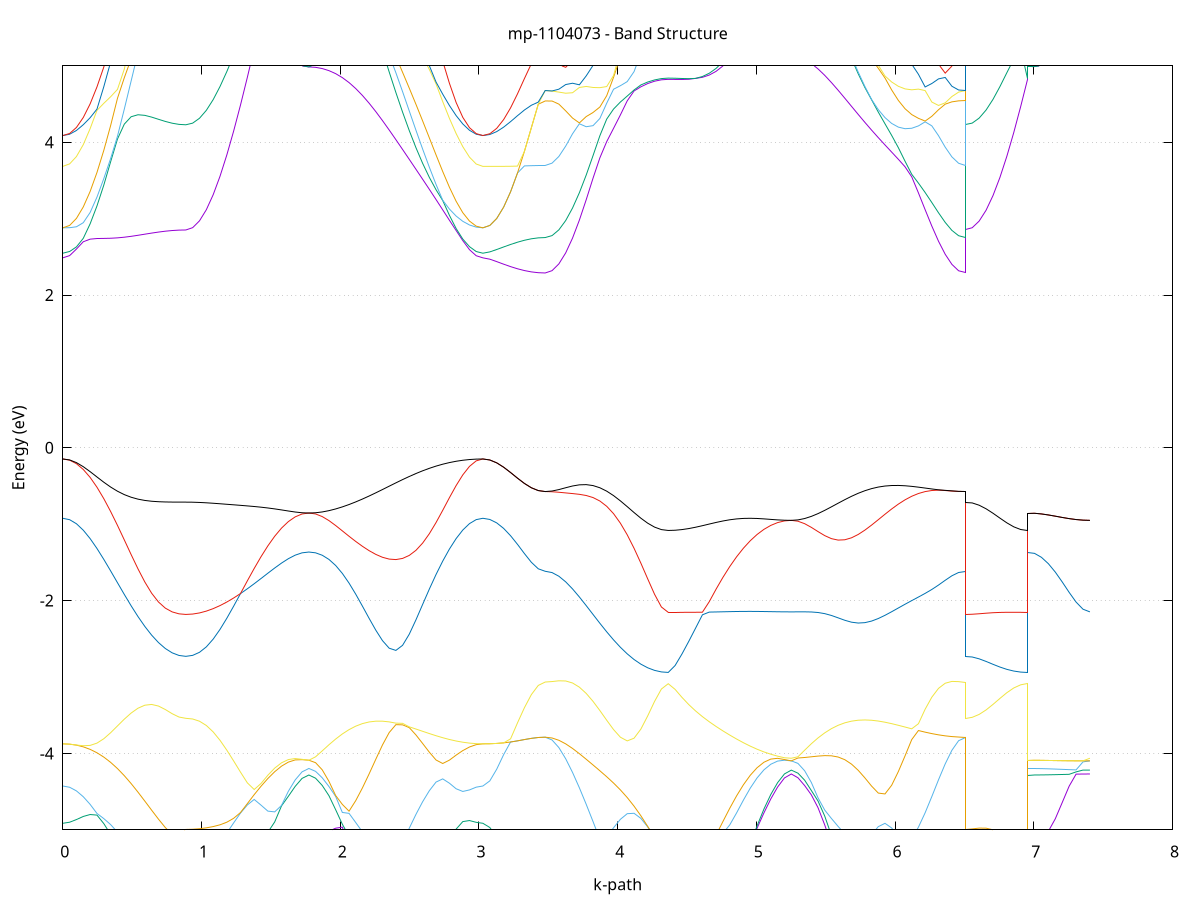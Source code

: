 set title 'mp-1104073 - Band Structure'
set xlabel 'k-path'
set ylabel 'Energy (eV)'
set grid y
set yrange [-5:5]
set terminal png size 800,600
set output 'mp-1104073_bands_gnuplot.png'
plot '-' using 1:2 with lines notitle, '-' using 1:2 with lines notitle, '-' using 1:2 with lines notitle, '-' using 1:2 with lines notitle, '-' using 1:2 with lines notitle, '-' using 1:2 with lines notitle, '-' using 1:2 with lines notitle, '-' using 1:2 with lines notitle, '-' using 1:2 with lines notitle, '-' using 1:2 with lines notitle, '-' using 1:2 with lines notitle, '-' using 1:2 with lines notitle, '-' using 1:2 with lines notitle, '-' using 1:2 with lines notitle, '-' using 1:2 with lines notitle, '-' using 1:2 with lines notitle, '-' using 1:2 with lines notitle, '-' using 1:2 with lines notitle, '-' using 1:2 with lines notitle, '-' using 1:2 with lines notitle, '-' using 1:2 with lines notitle, '-' using 1:2 with lines notitle, '-' using 1:2 with lines notitle, '-' using 1:2 with lines notitle, '-' using 1:2 with lines notitle, '-' using 1:2 with lines notitle, '-' using 1:2 with lines notitle, '-' using 1:2 with lines notitle, '-' using 1:2 with lines notitle, '-' using 1:2 with lines notitle, '-' using 1:2 with lines notitle, '-' using 1:2 with lines notitle, '-' using 1:2 with lines notitle, '-' using 1:2 with lines notitle, '-' using 1:2 with lines notitle, '-' using 1:2 with lines notitle, '-' using 1:2 with lines notitle, '-' using 1:2 with lines notitle, '-' using 1:2 with lines notitle, '-' using 1:2 with lines notitle, '-' using 1:2 with lines notitle, '-' using 1:2 with lines notitle, '-' using 1:2 with lines notitle, '-' using 1:2 with lines notitle, '-' using 1:2 with lines notitle, '-' using 1:2 with lines notitle, '-' using 1:2 with lines notitle, '-' using 1:2 with lines notitle, '-' using 1:2 with lines notitle, '-' using 1:2 with lines notitle, '-' using 1:2 with lines notitle, '-' using 1:2 with lines notitle, '-' using 1:2 with lines notitle, '-' using 1:2 with lines notitle, '-' using 1:2 with lines notitle, '-' using 1:2 with lines notitle, '-' using 1:2 with lines notitle, '-' using 1:2 with lines notitle, '-' using 1:2 with lines notitle, '-' using 1:2 with lines notitle, '-' using 1:2 with lines notitle, '-' using 1:2 with lines notitle, '-' using 1:2 with lines notitle, '-' using 1:2 with lines notitle
0.000000 -23.875890
0.049279 -23.869490
0.098558 -23.850690
0.147837 -23.819490
0.197116 -23.775790
0.246395 -23.720090
0.295674 -23.652390
0.344953 -23.573190
0.394232 -23.482890
0.443511 -23.382190
0.492790 -23.271890
0.542069 -23.153390
0.591348 -23.028590
0.640627 -22.899990
0.689906 -22.772090
0.739185 -22.651390
0.788464 -22.547990
0.837743 -22.475890
0.887022 -22.449690
0.887022 -22.449690
0.936301 -22.443790
0.985580 -22.426290
1.034859 -22.396990
1.084138 -22.356290
1.133417 -22.304290
1.182696 -22.241290
1.231975 -22.167590
1.281254 -22.083690
1.330533 -21.990190
1.379812 -21.888090
1.429092 -21.778390
1.478371 -21.662790
1.527650 -21.543790
1.576929 -21.424790
1.626208 -21.311690
1.675487 -21.213590
1.724766 -21.143990
1.774045 -21.118190
1.774045 -21.118190
1.822292 -21.143290
1.870540 -21.213990
1.918788 -21.321090
1.967035 -21.454090
2.015283 -21.604590
2.063531 -21.765790
2.111778 -21.933090
2.160026 -22.102390
2.208274 -22.270890
2.256521 -22.436390
2.304769 -22.597090
2.353016 -22.751490
2.401264 -22.898590
2.449512 -23.037290
2.497759 -23.166890
2.546007 -23.286790
2.594255 -23.396590
2.642502 -23.495690
2.690750 -23.583790
2.738998 -23.660690
2.787245 -23.725990
2.835493 -23.779790
2.883741 -23.821690
2.931988 -23.851690
2.980236 -23.869790
3.028484 -23.875890
3.028484 -23.875890
3.078399 -23.870090
3.128314 -23.853090
3.178229 -23.825290
3.228144 -23.787590
3.278059 -23.741990
3.327975 -23.691590
3.377890 -23.642190
3.427805 -23.603690
3.477720 -23.588690
3.477720 -23.588690
3.526999 -23.582790
3.576278 -23.565090
3.625557 -23.535690
3.674836 -23.494790
3.724115 -23.442590
3.773394 -23.379390
3.822673 -23.305590
3.871952 -23.221990
3.921231 -23.129190
3.970510 -23.028390
4.019789 -22.921190
4.069068 -22.809590
4.118347 -22.696690
4.167626 -22.586990
4.216905 -22.486590
4.266184 -22.403590
4.315463 -22.347990
4.364742 -22.328190
4.364742 -22.328190
4.414021 -22.322490
4.463300 -22.305490
4.512579 -22.277290
4.561858 -22.237790
4.611137 -22.187590
4.660416 -22.126690
4.709695 -22.055690
4.758974 -21.975090
4.808253 -21.885390
4.857532 -21.787790
4.906812 -21.683390
4.956091 -21.573990
5.005370 -21.462090
5.054649 -21.351590
5.103928 -21.247890
5.153207 -21.159790
5.202486 -21.098690
5.251765 -21.076490
5.251765 -21.076490
5.300012 -21.097990
5.348260 -21.159190
5.396508 -21.252690
5.444755 -21.369790
5.493003 -21.503190
5.541251 -21.647090
5.589498 -21.797090
5.637746 -21.949790
5.685993 -22.102590
5.734241 -22.253290
5.782489 -22.400290
5.830736 -22.542090
5.878984 -22.677490
5.927232 -22.805790
5.975479 -22.925990
6.023727 -23.037390
6.071975 -23.139690
6.120222 -23.232190
6.168470 -23.314590
6.216718 -23.386590
6.264965 -23.447990
6.313213 -23.498390
6.361461 -23.537790
6.409708 -23.566090
6.457956 -23.583090
6.506204 -23.588690
6.506204 -22.449690
6.556119 -22.446490
6.606034 -22.437290
6.655949 -22.422790
6.705864 -22.404190
6.755779 -22.383390
6.805695 -22.362590
6.855610 -22.344690
6.905525 -22.332590
6.955440 -22.328190
6.955440 -21.118190
7.005355 -21.116990
7.055270 -21.113490
7.105185 -21.108190
7.155101 -21.101490
7.205016 -21.094190
7.254931 -21.087290
7.304846 -21.081490
7.354761 -21.077790
7.404676 -21.076490
e
0.000000 -21.990890
0.049279 -21.984490
0.098558 -21.965590
0.147837 -21.934090
0.197116 -21.890090
0.246395 -21.833690
0.295674 -21.765090
0.344953 -21.684390
0.394232 -21.591890
0.443511 -21.487890
0.492790 -21.372890
0.542069 -21.247390
0.591348 -21.112190
0.640627 -20.968790
0.689906 -20.818890
0.739185 -20.740490
0.788464 -20.855390
0.837743 -20.937990
0.887022 -20.968290
0.887022 -20.968290
0.936301 -20.963190
0.985580 -20.947890
1.034859 -20.922690
1.084138 -20.887890
1.133417 -20.843890
1.182696 -20.791590
1.231975 -20.731690
1.281254 -20.665290
1.330533 -20.593790
1.379812 -20.518990
1.429092 -20.442890
1.478371 -20.367990
1.527650 -20.296790
1.576929 -20.232490
1.626208 -20.178190
1.675487 -20.136790
1.724766 -20.110790
1.774045 -20.101990
1.774045 -20.101990
1.822292 -20.095990
1.870540 -20.078090
1.918788 -20.048190
1.967035 -20.024290
2.015283 -20.023490
2.063531 -20.056790
2.111778 -20.135890
2.160026 -20.255890
2.208274 -20.400090
2.256521 -20.554190
2.304769 -20.709690
2.353016 -20.862090
2.401264 -21.008590
2.449512 -21.147490
2.497759 -21.277590
2.546007 -21.398190
2.594255 -21.508590
2.642502 -21.608390
2.690750 -21.697090
2.738998 -21.774390
2.787245 -21.840190
2.835493 -21.894290
2.883741 -21.936390
2.931988 -21.966690
2.980236 -21.984790
3.028484 -21.990890
3.028484 -21.990890
3.078399 -22.035290
3.128314 -22.146290
3.178229 -22.287990
3.228144 -22.437190
3.278059 -22.581190
3.327975 -22.711390
3.377890 -22.819090
3.427805 -22.893090
3.477720 -22.919990
3.477720 -22.919990
3.526999 -22.913090
3.576278 -22.892490
3.625557 -22.858190
3.674836 -22.810190
3.724115 -22.748490
3.773394 -22.673390
3.822673 -22.584690
3.871952 -22.482690
3.921231 -22.367590
3.970510 -22.239390
4.019789 -22.098390
4.069068 -21.945090
4.118347 -21.779690
4.167626 -21.603190
4.216905 -21.416990
4.266184 -21.224090
4.315463 -21.036890
4.364742 -20.928390
4.364742 -20.928390
4.414021 -20.922790
4.463300 -20.905790
4.512579 -20.877790
4.561858 -20.839090
4.611137 -20.790390
4.660416 -20.732490
4.709695 -20.666790
4.758974 -20.594790
4.808253 -20.518590
4.857532 -20.440590
4.906812 -20.363590
4.956091 -20.290290
5.005370 -20.223290
5.054649 -20.165090
5.103928 -20.117390
5.153207 -20.082090
5.202486 -20.060290
5.251765 -20.053090
5.251765 -20.053090
5.300012 -20.052590
5.348260 -20.058890
5.396508 -20.092390
5.444755 -20.176090
5.493003 -20.314990
5.541251 -20.492390
5.589498 -20.688790
5.637746 -20.891390
5.685993 -21.092990
5.734241 -21.289490
5.782489 -21.478290
5.830736 -21.657990
5.878984 -21.827390
5.927232 -21.985790
5.975479 -22.132690
6.023727 -22.267690
6.071975 -22.390490
6.120222 -22.500890
6.168470 -22.598590
6.216718 -22.683590
6.264965 -22.755690
6.313213 -22.814690
6.361461 -22.860690
6.409708 -22.893690
6.457956 -22.913390
6.506204 -22.919990
6.506204 -20.968290
6.556119 -20.962390
6.606034 -20.944790
6.655949 -20.915590
6.705864 -20.874990
6.755779 -20.823590
6.805695 -20.808790
6.855610 -20.873390
6.905525 -20.914390
6.955440 -20.928390
6.955440 -20.101990
7.005355 -20.100590
7.055270 -20.096490
7.105185 -20.090290
7.155101 -20.082390
7.205016 -20.073890
7.254931 -20.065790
7.304846 -20.058990
7.354761 -20.054590
7.404676 -20.053090
e
0.000000 -20.959390
0.049279 -20.953690
0.098558 -20.936590
0.147837 -20.908390
0.197116 -20.869390
0.246395 -20.820390
0.295674 -20.762390
0.344953 -20.697090
0.394232 -20.627090
0.443511 -20.557290
0.492790 -20.495990
0.542069 -20.456890
0.591348 -20.459090
0.640627 -20.515590
0.689906 -20.617890
0.739185 -20.666590
0.788464 -20.520190
0.837743 -20.399890
0.887022 -20.348790
0.887022 -20.348790
0.936301 -20.342790
0.985580 -20.324990
1.034859 -20.295390
1.084138 -20.253890
1.133417 -20.200790
1.182696 -20.135990
1.231975 -20.059690
1.281254 -19.971990
1.330533 -19.873190
1.379812 -19.763590
1.429092 -19.643690
1.478371 -19.680190
1.527650 -19.752090
1.576929 -19.837690
1.626208 -19.929390
1.675487 -20.014890
1.724766 -20.078190
1.774045 -20.101990
1.774045 -20.101990
1.822292 -20.093290
1.870540 -20.070990
1.918788 -20.044290
1.967035 -20.006490
2.015283 -19.952890
2.063531 -19.887590
2.111778 -19.810790
2.160026 -19.722490
2.208274 -19.772790
2.256521 -19.849990
2.304769 -19.937690
2.353016 -20.034590
2.401264 -20.136890
2.449512 -20.240790
2.497759 -20.343290
2.546007 -20.441790
2.594255 -20.534590
2.642502 -20.620090
2.690750 -20.697290
2.738998 -20.765490
2.787245 -20.823990
2.835493 -20.872390
2.883741 -20.910190
2.931988 -20.937490
2.980236 -20.953890
3.028484 -20.959390
3.028484 -20.959390
3.078399 -20.903390
3.128314 -20.757690
3.178229 -20.558790
3.228144 -20.330790
3.278059 -20.088390
3.327975 -19.844590
3.377890 -19.617390
3.427805 -19.440490
3.477720 -19.369690
3.477720 -19.369690
3.526999 -19.364290
3.576278 -19.348190
3.625557 -19.321490
3.674836 -19.284590
3.724115 -19.238190
3.773394 -19.183190
3.822673 -19.121390
3.871952 -19.057190
3.921231 -19.001690
3.970510 -19.182690
4.019789 -19.406690
4.069068 -19.623990
4.118347 -19.829390
4.167626 -20.016590
4.216905 -20.178590
4.266184 -20.306090
4.315463 -20.459690
4.364742 -20.577590
4.364742 -20.577590
4.414021 -20.571890
4.463300 -20.555090
4.512579 -20.527190
4.561858 -20.488690
4.611137 -20.440090
4.660416 -20.382390
4.709695 -20.316790
4.758974 -20.245090
4.808253 -20.170190
4.857532 -20.096090
4.906812 -20.028590
4.956091 -19.975390
5.005370 -19.945090
5.054649 -19.942890
5.103928 -19.966690
5.153207 -20.004590
5.202486 -20.039090
5.251765 -20.053090
5.251765 -20.053090
5.300012 -20.047090
5.348260 -20.029290
5.396508 -19.999690
5.444755 -19.958390
5.493003 -19.905290
5.541251 -19.840690
5.589498 -19.764490
5.637746 -19.676990
5.685993 -19.578390
5.734241 -19.468790
5.782489 -19.348690
5.830736 -19.218290
5.878984 -19.078090
5.927232 -18.928790
5.975479 -18.796790
6.023727 -18.887290
6.071975 -18.972890
6.120222 -19.052190
6.168470 -19.124090
6.216718 -19.187690
6.264965 -19.242390
6.313213 -19.287690
6.361461 -19.323390
6.409708 -19.348990
6.457956 -19.364490
6.506204 -19.369690
6.506204 -20.348790
6.556119 -20.373490
6.606034 -20.439890
6.655949 -20.530790
6.705864 -20.629990
6.755779 -20.725490
6.805695 -20.762190
6.855610 -20.692390
6.905525 -20.620190
6.955440 -20.577590
6.955440 -20.101990
7.005355 -20.100590
7.055270 -20.096490
7.105185 -20.090290
7.155101 -20.082390
7.205016 -20.073890
7.254931 -20.065790
7.304846 -20.058990
7.354761 -20.054590
7.404676 -20.053090
e
0.000000 -17.211490
0.049279 -17.243290
0.098558 -17.335290
0.147837 -17.478590
0.197116 -17.661990
0.246395 -17.874090
0.295674 -18.104690
0.344953 -18.344690
0.394232 -18.585290
0.443511 -18.816990
0.492790 -19.027690
0.542069 -19.200190
0.591348 -19.312490
0.640627 -19.348790
0.689906 -19.314190
0.739185 -19.274490
0.788464 -19.454390
0.837743 -19.595190
0.887022 -19.653190
0.887022 -19.653190
0.936301 -19.650790
0.985580 -19.643790
1.034859 -19.632790
1.084138 -19.618690
1.133417 -19.602990
1.182696 -19.587690
1.231975 -19.575390
1.281254 -19.569390
1.330533 -19.573390
1.379812 -19.591290
1.429092 -19.626290
1.478371 -19.514290
1.527650 -19.376990
1.576929 -19.234190
1.626208 -19.090990
1.675487 -18.957590
1.724766 -18.854390
1.774045 -18.813290
1.774045 -18.813290
1.822292 -18.853190
1.870540 -18.956790
1.918788 -19.095990
1.967035 -19.248590
2.015283 -19.397390
2.063531 -19.526790
2.111778 -19.626290
2.160026 -19.702490
2.208274 -19.622890
2.256521 -19.512290
2.304769 -19.390890
2.353016 -19.259190
2.401264 -19.117490
2.449512 -18.966390
2.497759 -18.806590
2.546007 -18.639190
2.594255 -18.465190
2.642502 -18.286390
2.690750 -18.104890
2.738998 -17.923890
2.787245 -17.747490
2.835493 -17.581690
2.883741 -17.434490
2.931988 -17.316290
2.980236 -17.238690
3.028484 -17.211490
3.028484 -17.211490
3.078399 -17.211190
3.128314 -17.210590
3.178229 -17.209590
3.228144 -17.208390
3.278059 -17.207090
3.327975 -17.376590
3.377890 -17.656790
3.427805 -17.865190
3.477720 -17.946490
3.477720 -17.946490
3.526999 -17.950290
3.576278 -17.964790
3.625557 -17.999090
3.674836 -18.067590
3.724115 -18.180990
3.773394 -18.337590
3.822673 -18.526590
3.871952 -18.736290
3.921231 -18.957290
3.970510 -18.988890
4.019789 -19.082390
4.069068 -19.276990
4.118347 -19.512890
4.167626 -19.760090
4.216905 -20.006690
4.266184 -20.244790
4.315463 -20.388590
4.364742 -20.417390
4.364742 -20.417390
4.414021 -20.412590
4.463300 -20.398090
4.512579 -20.373990
4.561858 -20.340190
4.611137 -20.296690
4.660416 -20.243390
4.709695 -20.179990
4.758974 -20.106090
4.808253 -20.021190
4.857532 -19.924690
4.906812 -19.815890
4.956091 -19.695090
5.005370 -19.562990
5.054649 -19.422190
5.103928 -19.277490
5.153207 -19.139390
5.202486 -19.029490
5.251765 -18.984790
5.251765 -18.984790
5.300012 -19.027990
5.348260 -19.132290
5.396508 -19.244790
5.444755 -19.318790
5.493003 -19.337890
5.541251 -19.313190
5.589498 -19.261190
5.637746 -19.192490
5.685993 -19.113090
5.734241 -19.026190
5.782489 -18.933890
5.830736 -18.837690
5.878984 -18.739390
5.927232 -18.704490
5.975479 -18.770890
6.023727 -18.605490
6.071975 -18.433790
6.120222 -18.258790
6.168470 -18.179590
6.216718 -18.111190
6.264965 -18.054990
6.313213 -18.011790
6.361461 -17.980890
6.409708 -17.960890
6.457956 -17.949990
6.506204 -17.946490
6.506204 -19.653190
6.556119 -19.675290
6.606034 -19.736690
6.655949 -19.826190
6.705864 -19.932190
6.755779 -20.045590
6.805695 -20.159890
6.855610 -20.269590
6.905525 -20.366390
6.955440 -20.417390
6.955440 -18.813290
7.005355 -18.818290
7.055270 -18.832690
7.105185 -18.855190
7.155101 -18.883090
7.205016 -18.912990
7.254931 -18.941290
7.304846 -18.964390
7.354761 -18.979490
7.404676 -18.984790
e
0.000000 -17.211490
0.049279 -17.221190
0.098558 -17.250590
0.147837 -17.300690
0.197116 -17.372590
0.246395 -17.467290
0.295674 -17.584890
0.344953 -17.724790
0.394232 -17.884890
0.443511 -18.062390
0.492790 -18.253590
0.542069 -18.454590
0.591348 -18.661490
0.640627 -18.870290
0.689906 -19.076490
0.739185 -19.230890
0.788464 -19.124990
0.837743 -19.027390
0.887022 -18.984290
0.887022 -18.984290
0.936301 -18.978590
0.985580 -18.961490
1.034859 -18.933090
1.084138 -18.893590
1.133417 -18.843390
1.182696 -18.782890
1.231975 -18.712690
1.281254 -18.633690
1.330533 -18.546790
1.379812 -18.453590
1.429092 -18.355790
1.478371 -18.255690
1.527650 -18.156690
1.576929 -18.062890
1.626208 -17.979290
1.675487 -17.912290
1.724766 -17.892090
1.774045 -17.881190
1.774045 -17.881190
1.822292 -17.896290
1.870540 -17.923690
1.918788 -17.973790
1.967035 -18.050290
2.015283 -18.143590
2.063531 -18.239890
2.111778 -18.326190
2.160026 -18.391890
2.208274 -18.429990
2.256521 -18.437690
2.304769 -18.416290
2.353016 -18.369790
2.401264 -18.302890
2.449512 -18.220190
2.497759 -18.125590
2.546007 -18.022490
2.594255 -17.913890
2.642502 -17.802890
2.690750 -17.692190
2.738998 -17.584890
2.787245 -17.484390
2.835493 -17.394190
2.883741 -17.318190
2.931988 -17.260290
2.980236 -17.223890
3.028484 -17.211490
3.028484 -17.211490
3.078399 -17.211190
3.128314 -17.210590
3.178229 -17.209590
3.228144 -17.208390
3.278059 -17.207090
3.327975 -17.205890
3.377890 -17.204990
3.427805 -17.204290
3.477720 -17.203990
3.477720 -17.203990
3.526999 -17.219890
3.576278 -17.262790
3.625557 -17.318290
3.674836 -17.409090
3.724115 -17.532690
3.773394 -17.687590
3.822673 -17.870390
3.871952 -18.072790
3.921231 -18.277690
3.970510 -18.445090
4.019789 -18.505490
4.069068 -18.459590
4.118347 -18.363990
4.167626 -18.245790
4.216905 -18.114790
4.266184 -17.975890
4.315463 -17.834190
4.364742 -17.731390
4.364742 -17.731390
4.414021 -17.727490
4.463300 -17.716090
4.512579 -17.697290
4.561858 -17.722790
4.611137 -17.786990
4.660416 -17.865190
4.709695 -17.956190
4.758974 -18.057090
4.808253 -18.163590
4.857532 -18.269290
4.906812 -18.365290
4.956091 -18.440490
5.005370 -18.482590
5.054649 -18.481390
5.103928 -18.433390
5.153207 -18.342490
5.202486 -18.217390
5.251765 -18.088290
5.251765 -18.088290
5.300012 -18.186490
5.348260 -18.244490
5.396508 -18.261990
5.444755 -18.258390
5.493003 -18.247190
5.541251 -18.237990
5.589498 -18.239190
5.637746 -18.257390
5.685993 -18.296090
5.734241 -18.354690
5.782489 -18.429390
5.830736 -18.515090
5.878984 -18.606790
5.927232 -18.636090
5.975479 -18.537690
6.023727 -18.440090
6.071975 -18.346290
6.120222 -18.257390
6.168470 -18.078590
6.216718 -17.900490
6.264965 -17.727290
6.313213 -17.564790
6.361461 -17.420990
6.409708 -17.305890
6.457956 -17.230490
6.506204 -17.203990
6.506204 -18.984290
6.556119 -18.947490
6.606034 -18.845090
6.655949 -18.694890
6.705864 -18.513690
6.755779 -18.315790
6.805695 -18.114690
6.855610 -17.928590
6.905525 -17.786790
6.955440 -17.731390
6.955440 -17.881190
7.005355 -17.891090
7.055270 -17.916090
7.105185 -17.946890
7.155101 -17.975990
7.205016 -17.999790
7.254931 -18.033090
7.304846 -18.062690
7.354761 -18.081690
7.404676 -18.088290
e
0.000000 -15.541890
0.049279 -15.538890
0.098558 -15.530190
0.147837 -15.516090
0.197116 -15.497190
0.246395 -15.474390
0.295674 -15.604190
0.344953 -15.866090
0.394232 -16.130690
0.443511 -16.395390
0.492790 -16.658190
0.542069 -16.917390
0.591348 -17.170890
0.640627 -17.416290
0.689906 -17.650690
0.739185 -17.868890
0.788464 -18.061790
0.837743 -18.208390
0.887022 -18.267390
0.887022 -18.267390
0.936301 -18.264290
0.985580 -18.255390
1.034859 -18.240790
1.084138 -18.220890
1.133417 -18.196290
1.182696 -18.167590
1.231975 -18.135890
1.281254 -18.102190
1.330533 -18.067590
1.379812 -18.033690
1.429092 -18.001590
1.478371 -17.972590
1.527650 -17.947690
1.576929 -17.927590
1.626208 -17.912390
1.675487 -17.901290
1.724766 -17.868490
1.774045 -17.853090
1.774045 -17.853090
1.822292 -17.846890
1.870540 -17.828490
1.918788 -17.797690
1.967035 -17.754790
2.015283 -17.699590
2.063531 -17.632290
2.111778 -17.552890
2.160026 -17.461390
2.208274 -17.357990
2.256521 -17.242890
2.304769 -17.115990
2.353016 -16.977790
2.401264 -16.828290
2.449512 -16.667890
2.497759 -16.496990
2.546007 -16.315990
2.594255 -16.125590
2.642502 -15.926690
2.690750 -15.720790
2.738998 -15.509890
2.787245 -15.500390
2.835493 -15.508790
2.883741 -15.520390
2.931988 -15.531390
2.980236 -15.539090
3.028484 -15.541890
3.028484 -15.541890
3.078399 -15.703390
3.128314 -16.019490
3.178229 -16.367990
3.228144 -16.718290
3.278059 -17.057990
3.327975 -17.205890
3.377890 -17.204990
3.427805 -17.204290
3.477720 -17.203990
3.477720 -17.203990
3.526999 -17.216190
3.576278 -17.253090
3.625557 -17.316590
3.674836 -17.365290
3.724115 -17.385590
3.773394 -17.373590
3.822673 -17.333790
3.871952 -17.272690
3.921231 -17.195190
3.970510 -17.104790
4.019789 -17.004290
4.069068 -16.896390
4.118347 -16.890690
4.167626 -17.044690
4.216905 -17.199590
4.266184 -17.354290
4.315463 -17.504890
4.364742 -17.610790
4.364742 -17.610790
4.414021 -17.617590
4.463300 -17.638390
4.512579 -17.673390
4.561858 -17.671590
4.611137 -17.639790
4.660416 -17.602490
4.709695 -17.561190
4.758974 -17.517190
4.808253 -17.472690
4.857532 -17.430490
4.906812 -17.395490
4.956091 -17.379190
5.005370 -17.413390
5.054649 -17.539690
5.103928 -17.720090
5.153207 -17.897490
5.202486 -18.034190
5.251765 -18.088290
5.251765 -18.088290
5.300012 -18.081990
5.348260 -18.062890
5.396508 -18.031190
5.444755 -17.986890
5.493003 -17.929990
5.541251 -17.860490
5.589498 -17.778390
5.637746 -17.683990
5.685993 -17.577090
5.734241 -17.457990
5.782489 -17.326690
5.830736 -17.183490
5.878984 -17.028290
5.927232 -16.931690
5.975479 -16.944990
6.023727 -16.982090
6.071975 -17.029590
6.120222 -17.077690
6.168470 -17.120790
6.216718 -17.155490
6.264965 -17.180290
6.313213 -17.195390
6.361461 -17.202590
6.409708 -17.204590
6.457956 -17.204390
6.506204 -17.203990
6.506204 -18.267390
6.556119 -18.243590
6.606034 -18.177890
6.655949 -18.083290
6.705864 -17.974090
6.755779 -17.863290
6.805695 -17.762390
6.855610 -17.681490
6.905525 -17.628990
6.955440 -17.610790
6.955440 -17.853090
7.005355 -17.860790
7.055270 -17.882890
7.105185 -17.915990
7.155101 -17.955290
7.205016 -17.995990
7.254931 -18.033090
7.304846 -18.062690
7.354761 -18.081690
7.404676 -18.088290
e
0.000000 -14.756290
0.049279 -14.748990
0.098558 -14.774590
0.147837 -14.905390
0.197116 -15.109090
0.246395 -15.348990
0.295674 -15.448890
0.344953 -15.421890
0.394232 -15.394590
0.443511 -15.368190
0.492790 -15.343190
0.542069 -15.319990
0.591348 -15.298390
0.640627 -15.278790
0.689906 -15.261490
0.739185 -15.247090
0.788464 -15.236190
0.837743 -15.229390
0.887022 -15.227090
0.887022 -15.227090
0.936301 -15.275790
0.985580 -15.404790
1.034859 -15.582490
1.084138 -15.785690
1.133417 -15.999990
1.182696 -16.215790
1.231975 -16.425890
1.281254 -16.624090
1.330533 -16.804890
1.379812 -16.962990
1.429092 -17.094190
1.478371 -17.196590
1.527650 -17.270690
1.576929 -17.319790
1.626208 -17.467390
1.675487 -17.653990
1.724766 -17.792490
1.774045 -17.853090
1.774045 -17.853090
1.822292 -17.811790
1.870540 -17.730690
1.918788 -17.645890
1.967035 -17.571090
2.015283 -17.497290
2.063531 -17.416090
2.111778 -17.325090
2.160026 -17.223690
2.208274 -17.111990
2.256521 -16.990090
2.304769 -16.857990
2.353016 -16.715790
2.401264 -16.563590
2.449512 -16.401390
2.497759 -16.229790
2.546007 -16.049490
2.594255 -15.863190
2.642502 -15.680490
2.690750 -15.545790
2.738998 -15.503590
2.787245 -15.297790
2.835493 -15.091390
2.883741 -14.905790
2.931988 -14.769690
2.980236 -14.747990
3.028484 -14.756290
3.028484 -14.756290
3.078399 -14.690790
3.128314 -14.678390
3.178229 -14.657790
3.228144 -14.629490
3.278059 -14.594290
3.327975 -14.553190
3.377890 -14.508390
3.427805 -14.465190
3.477720 -14.442890
3.477720 -14.442890
3.526999 -14.451090
3.576278 -14.636790
3.625557 -14.920890
3.674836 -15.201590
3.724115 -15.462790
3.773394 -15.698690
3.822673 -15.909090
3.871952 -16.097290
3.921231 -16.268890
3.970510 -16.429790
4.019789 -16.584890
4.069068 -16.737790
4.118347 -16.784090
4.167626 -16.671790
4.216905 -16.565290
4.266184 -16.473690
4.315463 -16.409590
4.364742 -16.386190
4.364742 -16.386190
4.414021 -16.384890
4.463300 -16.381490
4.512579 -16.377390
4.561858 -16.374590
4.611137 -16.376790
4.660416 -16.388490
4.709695 -16.415890
4.758974 -16.465190
4.808253 -16.542190
4.857532 -16.649890
4.906812 -16.786890
4.956091 -16.948690
5.005370 -17.128390
5.054649 -17.318690
5.103928 -17.512990
5.153207 -17.704990
5.202486 -17.888890
5.251765 -18.037190
5.251765 -18.037190
5.300012 -17.874590
5.348260 -17.645390
5.396508 -17.395790
5.444755 -17.195790
5.493003 -17.190090
5.541251 -17.204190
5.589498 -17.211590
5.637746 -17.203790
5.685993 -17.176390
5.734241 -17.129390
5.782489 -17.068490
5.830736 -17.004190
5.878984 -16.952990
5.927232 -16.861490
5.975479 -16.683190
6.023727 -16.493790
6.071975 -16.293590
6.120222 -16.083090
6.168470 -15.862890
6.216718 -15.633690
6.264965 -15.396990
6.313213 -15.154490
6.361461 -14.909990
6.409708 -14.672990
6.457956 -14.482090
6.506204 -14.442890
6.506204 -15.227090
6.556119 -15.227790
6.606034 -15.229690
6.655949 -15.232990
6.705864 -15.446790
6.755779 -15.702890
6.805695 -15.947690
6.855610 -16.164590
6.905525 -16.324590
6.955440 -16.386190
6.955440 -17.853090
7.005355 -17.860790
7.055270 -17.882890
7.105185 -17.915990
7.155101 -17.955290
7.205016 -17.995990
7.254931 -18.017190
7.304846 -18.028790
7.354761 -18.035190
7.404676 -18.037190
e
0.000000 -14.694990
0.049279 -14.705590
0.098558 -14.709990
0.147837 -14.676490
0.197116 -14.635690
0.246395 -14.591690
0.295674 -14.651890
0.344953 -14.722190
0.394232 -14.769190
0.443511 -14.793990
0.492790 -14.799590
0.542069 -14.790190
0.591348 -14.770190
0.640627 -14.744390
0.689906 -14.716890
0.739185 -14.691290
0.788464 -14.670790
0.837743 -14.657590
0.887022 -14.652990
0.887022 -14.652990
0.936301 -14.671790
0.985580 -14.728590
1.034859 -14.823290
1.084138 -14.954790
1.133417 -15.120290
1.182696 -15.315190
1.231975 -15.533390
1.281254 -15.768790
1.330533 -16.015590
1.379812 -16.268390
1.429092 -16.522590
1.478371 -16.773990
1.527650 -17.018690
1.576929 -17.251990
1.626208 -17.349290
1.675487 -17.365290
1.724766 -17.372890
1.774045 -17.374990
1.774045 -17.374990
1.822292 -17.371790
1.870540 -17.348890
1.918788 -17.277990
1.967035 -17.150990
2.015283 -16.987390
2.063531 -16.806790
2.111778 -16.621190
2.160026 -16.438090
2.208274 -16.262890
2.256521 -16.099790
2.304769 -15.951790
2.353016 -15.821390
2.401264 -15.710390
2.449512 -15.619590
2.497759 -15.548590
2.546007 -15.495590
2.594255 -15.456390
2.642502 -15.418690
2.690750 -15.335390
2.738998 -15.159190
2.787245 -14.940790
2.835493 -14.706390
2.883741 -14.684790
2.931988 -14.723790
2.980236 -14.707490
3.028484 -14.694990
3.028484 -14.694990
3.078399 -14.591290
3.128314 -14.266190
3.178229 -14.030090
3.228144 -14.073390
3.278059 -14.124190
3.327975 -14.179790
3.377890 -14.236290
3.427805 -14.286890
3.477720 -14.311590
3.477720 -14.311590
3.526999 -14.400490
3.576278 -14.470890
3.625557 -14.494090
3.674836 -14.515390
3.724115 -14.533290
3.773394 -14.549490
3.822673 -14.566790
3.871952 -14.589190
3.921231 -14.620890
3.970510 -14.665490
4.019789 -14.725490
4.069068 -14.801290
4.118347 -14.890790
4.167626 -14.989290
4.216905 -15.088390
4.266184 -15.176790
4.315463 -15.239890
4.364742 -15.263190
4.364742 -15.263190
4.414021 -15.270190
4.463300 -15.292290
4.512579 -15.332490
4.561858 -15.395790
4.611137 -15.488090
4.660416 -15.613990
4.709695 -15.774990
4.758974 -15.967490
4.808253 -16.183890
4.857532 -16.414690
4.906812 -16.648690
4.956091 -16.869890
5.005370 -17.042090
5.054649 -17.119190
5.103928 -17.133190
5.153207 -17.129890
5.202486 -17.124990
5.251765 -17.123090
5.251765 -17.123090
5.300012 -17.124990
5.348260 -17.130790
5.396508 -17.138490
5.444755 -17.095190
5.493003 -16.869090
5.541251 -16.646190
5.589498 -16.463690
5.637746 -16.337390
5.685993 -16.271690
5.734241 -16.256390
5.782489 -16.271490
5.830736 -16.293190
5.878984 -16.295790
5.927232 -16.256090
5.975479 -16.165690
6.023727 -16.032590
6.071975 -15.868490
6.120222 -15.681590
6.168470 -15.476690
6.216718 -15.256890
6.264965 -15.024290
6.313213 -14.780390
6.361461 -14.526790
6.409708 -14.278790
6.457956 -14.345690
6.506204 -14.311590
6.506204 -14.652990
6.556119 -14.745590
6.606034 -14.948890
6.655949 -15.191290
6.705864 -15.237690
6.755779 -15.243590
6.805695 -15.250290
6.855610 -15.256690
6.905525 -15.261390
6.955440 -15.263190
6.955440 -17.374990
7.005355 -17.361490
7.055270 -17.326390
7.105185 -17.280790
7.155101 -17.234590
7.205016 -17.194090
7.254931 -17.162290
7.304846 -17.140090
7.354761 -17.127290
7.404676 -17.123090
e
0.000000 -13.969390
0.049279 -14.041190
0.098558 -14.174790
0.147837 -14.314290
0.197116 -14.444490
0.246395 -14.558490
0.295674 -14.544590
0.344953 -14.493990
0.394232 -14.439890
0.443511 -14.383190
0.492790 -14.324690
0.542069 -14.265990
0.591348 -14.208590
0.640627 -14.154690
0.689906 -14.106290
0.739185 -14.065690
0.788464 -14.034890
0.837743 -14.015590
0.887022 -14.009090
0.887022 -14.009090
0.936301 -13.965590
0.985580 -13.852290
1.034859 -13.698890
1.084138 -13.526890
1.133417 -13.348890
1.182696 -13.175390
1.231975 -13.036190
1.281254 -13.306690
1.330533 -13.577590
1.379812 -13.828290
1.429092 -14.055990
1.478371 -14.258290
1.527650 -14.433090
1.576929 -14.578290
1.626208 -14.692690
1.675487 -14.774990
1.724766 -14.824590
1.774045 -14.841090
1.774045 -14.841090
1.822292 -14.835390
1.870540 -14.818090
1.918788 -14.789490
1.967035 -14.749590
2.015283 -14.698590
2.063531 -14.636890
2.111778 -14.564790
2.160026 -14.482790
2.208274 -14.391490
2.256521 -14.291790
2.304769 -14.184790
2.353016 -14.072190
2.401264 -13.955690
2.449512 -13.936290
2.497759 -14.039190
2.546007 -14.139390
2.594255 -14.235990
2.642502 -14.327990
2.690750 -14.414690
2.738998 -14.495290
2.787245 -14.568190
2.835493 -14.631090
2.883741 -14.459690
2.931988 -14.206890
2.980236 -14.027390
3.028484 -13.969390
3.028484 -13.969390
3.078399 -13.976390
3.128314 -13.997090
3.178229 -13.920190
3.228144 -13.750490
3.278059 -13.728890
3.327975 -13.721790
3.377890 -13.727690
3.427805 -13.733890
3.477720 -13.735990
3.477720 -13.735990
3.526999 -13.935490
3.576278 -14.006390
3.625557 -14.013890
3.674836 -13.998990
3.724115 -13.972290
3.773394 -13.937190
3.822673 -13.895290
3.871952 -13.847490
3.921231 -13.794790
3.970510 -13.738090
4.019789 -13.678490
4.069068 -13.617490
4.118347 -13.556790
4.167626 -13.499190
4.216905 -13.447690
4.266184 -13.406090
4.315463 -13.378890
4.364742 -13.369390
4.364742 -13.369390
4.414021 -13.395290
4.463300 -13.467490
4.512579 -13.572790
4.561858 -13.696690
4.611137 -13.827290
4.660416 -13.955790
4.709695 -14.075190
4.758974 -14.177790
4.808253 -14.254690
4.857532 -14.298090
4.906812 -14.303890
4.956091 -14.272990
5.005370 -14.209090
5.054649 -14.117490
5.103928 -14.004290
5.153207 -13.877090
5.202486 -13.759590
5.251765 -13.707690
5.251765 -13.707690
5.300012 -13.778490
5.348260 -13.869390
5.396508 -13.950590
5.444755 -14.048890
5.493003 -14.150090
5.541251 -14.220490
5.589498 -14.238790
5.637746 -14.190190
5.685993 -14.071490
5.734241 -13.894190
5.782489 -13.678890
5.830736 -13.446390
5.878984 -13.213990
5.927232 -13.018190
5.975479 -13.010990
6.023727 -13.043390
6.071975 -13.122390
6.120222 -13.247190
6.168470 -13.409090
6.216718 -13.594390
6.264965 -13.788590
6.313213 -13.977390
6.361461 -14.146090
6.409708 -14.265190
6.457956 -13.997490
6.506204 -13.735990
6.506204 -14.009090
6.556119 -13.926090
6.606034 -13.750590
6.655949 -13.551890
6.705864 -13.351290
6.755779 -13.155290
6.805695 -13.183490
6.855610 -13.283890
6.905525 -13.347490
6.955440 -13.369390
6.955440 -14.841090
7.005355 -14.818190
7.055270 -14.750790
7.105185 -14.669890
7.155101 -14.570590
7.205016 -14.439390
7.254931 -14.276490
7.304846 -14.084090
7.354761 -13.869890
7.404676 -13.707690
e
0.000000 -13.712090
0.049279 -13.936290
0.098558 -14.118990
0.147837 -14.198690
0.197116 -14.182790
0.246395 -14.110290
0.295674 -14.006990
0.344953 -13.885690
0.394232 -13.752490
0.443511 -13.610990
0.492790 -13.463390
0.542069 -13.311490
0.591348 -13.157290
0.640627 -13.003790
0.689906 -12.854790
0.739185 -12.716890
0.788464 -12.600490
0.837743 -12.519890
0.887022 -12.490590
0.887022 -12.490590
0.936301 -12.502390
0.985580 -12.534490
1.034859 -12.578590
1.084138 -12.625390
1.133417 -12.668490
1.182696 -12.743090
1.231975 -13.019490
1.281254 -13.115490
1.330533 -13.368090
1.379812 -13.623190
1.429092 -13.865890
1.478371 -14.091790
1.527650 -14.296890
1.576929 -14.477590
1.626208 -14.628890
1.675487 -14.744090
1.724766 -14.816490
1.774045 -14.841090
1.774045 -14.841090
1.822292 -14.808190
1.870540 -14.726890
1.918788 -14.623890
1.967035 -14.492490
2.015283 -14.334690
2.063531 -14.156790
2.111778 -13.969990
2.160026 -13.793490
2.208274 -13.663390
2.256521 -13.619590
2.304769 -13.656290
2.353016 -13.736190
2.401264 -13.833490
2.449512 -13.838590
2.497759 -13.725190
2.546007 -13.622290
2.594255 -13.540490
2.642502 -13.496490
2.690750 -13.511890
2.738998 -13.598890
2.787245 -13.738890
2.835493 -13.892490
2.883741 -14.017990
2.931988 -14.070990
2.980236 -13.949190
3.028484 -13.712090
3.028484 -13.712090
3.078399 -13.710490
3.128314 -13.703990
3.178229 -13.681290
3.228144 -13.693490
3.278059 -13.706290
3.327975 -13.718190
3.377890 -13.727690
3.427805 -13.733890
3.477720 -13.735990
3.477720 -13.735990
3.526999 -13.708290
3.576278 -13.631590
3.625557 -13.519990
3.674836 -13.386990
3.724115 -13.243690
3.773394 -13.098590
3.822673 -12.959190
3.871952 -12.832890
3.921231 -12.726490
3.970510 -12.645390
4.019789 -12.589490
4.069068 -12.551990
4.118347 -12.523690
4.167626 -12.498290
4.216905 -12.473790
4.266184 -12.452090
4.315463 -12.436890
4.364742 -12.431390
4.364742 -12.431390
4.414021 -12.516590
4.463300 -12.717190
4.512579 -12.954990
4.561858 -13.189790
4.611137 -13.400590
4.660416 -13.575390
4.709695 -13.709490
4.758974 -13.803890
4.808253 -13.864490
4.857532 -13.898790
4.906812 -13.913590
4.956091 -13.914690
5.005370 -13.904890
5.054649 -13.885290
5.103928 -13.855190
5.153207 -13.813390
5.202486 -13.749690
5.251765 -13.676590
5.251765 -13.676590
5.300012 -13.686390
5.348260 -13.768090
5.396508 -13.869690
5.444755 -13.921890
5.493003 -13.914290
5.541251 -13.861790
5.589498 -13.770390
5.637746 -13.645090
5.685993 -13.491490
5.734241 -13.315090
5.782489 -13.175290
5.830736 -13.109590
5.878984 -13.054490
5.927232 -12.993290
5.975479 -12.790990
6.023727 -12.611890
6.071975 -12.461490
6.120222 -12.352490
6.168470 -12.424990
6.216718 -12.564990
6.264965 -12.744390
6.313213 -12.954890
6.361461 -13.185090
6.409708 -13.420090
6.457956 -13.631990
6.506204 -13.735990
6.506204 -12.490590
6.556119 -12.526490
6.606034 -12.623490
6.655949 -12.758390
6.705864 -12.908190
6.755779 -13.054590
6.805695 -12.965290
6.855610 -12.781690
6.905525 -12.603690
6.955440 -12.431390
6.955440 -14.841090
7.005355 -14.818190
7.055270 -14.750790
7.105185 -14.642490
7.155101 -14.498490
7.205016 -14.325490
7.254931 -14.132090
7.304846 -13.932190
7.354761 -13.756290
7.404676 -13.676590
e
0.000000 -13.662390
0.049279 -13.588090
0.098558 -13.446490
0.147837 -13.291090
0.197116 -13.133390
0.246395 -12.976590
0.295674 -12.821290
0.344953 -12.667790
0.394232 -12.515690
0.443511 -12.364590
0.492790 -12.214090
0.542069 -12.064190
0.591348 -11.914690
0.640627 -11.765690
0.689906 -11.617490
0.739185 -11.470490
0.788464 -11.325790
0.837743 -11.187490
0.887022 -11.099390
0.887022 -11.099390
0.936301 -11.233690
0.985580 -11.445090
1.034859 -11.732190
1.084138 -12.060890
1.133417 -12.384090
1.182696 -12.657490
1.231975 -12.789890
1.281254 -13.002090
1.330533 -13.251390
1.379812 -13.522590
1.429092 -13.784490
1.478371 -14.027890
1.527650 -14.246690
1.576929 -14.434790
1.626208 -14.587090
1.675487 -14.699290
1.724766 -14.768390
1.774045 -14.791690
1.774045 -14.791690
1.822292 -14.768690
1.870540 -14.686590
1.918788 -14.530090
1.967035 -14.321090
2.015283 -14.073090
2.063531 -13.795090
2.111778 -13.494190
2.160026 -13.176790
2.208274 -12.909790
2.256521 -12.835190
2.304769 -12.703290
2.353016 -12.567090
2.401264 -12.460490
2.449512 -12.387590
2.497759 -12.338190
2.546007 -12.304090
2.594255 -12.284490
2.642502 -12.490290
2.690750 -12.676990
2.738998 -12.821090
2.787245 -12.942190
2.835493 -13.071490
2.883741 -13.224190
2.931988 -13.396890
2.980236 -13.568090
3.028484 -13.662390
3.028484 -13.662390
3.078399 -13.664590
3.128314 -13.671290
3.178229 -13.681290
3.228144 -13.693490
3.278059 -13.706290
3.327975 -13.718190
3.377890 -13.718090
3.427805 -13.715990
3.477720 -13.715290
3.477720 -13.715290
3.526999 -13.413490
3.576278 -13.065390
3.625557 -12.705190
3.674836 -12.343490
3.724115 -11.990390
3.773394 -11.724490
3.822673 -11.774590
3.871952 -11.862390
3.921231 -11.951590
3.970510 -12.037190
4.019789 -12.116690
4.069068 -12.189290
4.118347 -12.254490
4.167626 -12.311690
4.216905 -12.360090
4.266184 -12.397690
4.315463 -12.421990
4.364742 -12.430390
4.364742 -12.430390
4.414021 -12.471590
4.463300 -12.584090
4.512579 -12.747790
4.561858 -12.937790
4.611137 -13.131590
4.660416 -13.310290
4.709695 -13.460290
4.758974 -13.572590
4.808253 -13.644790
4.857532 -13.678590
4.906812 -13.678290
4.956091 -13.648990
5.005370 -13.596590
5.054649 -13.529490
5.103928 -13.461690
5.153207 -13.536590
5.202486 -13.615990
5.251765 -13.676590
5.251765 -13.676590
5.300012 -13.671590
5.348260 -13.656990
5.396508 -13.632890
5.444755 -13.599590
5.493003 -13.557390
5.541251 -13.506990
5.589498 -13.449290
5.637746 -13.385390
5.685993 -13.316790
5.734241 -13.245790
5.782489 -13.121290
5.830736 -12.916090
5.878984 -12.706790
5.927232 -12.503190
5.975479 -12.316490
6.023727 -12.238190
6.071975 -12.266790
6.120222 -12.326790
6.168470 -12.309990
6.216718 -12.359790
6.264965 -12.496490
6.313213 -12.693990
6.361461 -12.929090
6.409708 -13.185690
6.457956 -13.453490
6.506204 -13.715290
6.506204 -11.099390
6.556119 -11.173090
6.606034 -11.320790
6.655949 -11.472690
6.705864 -11.625890
6.755779 -11.780690
6.805695 -11.937990
6.855610 -12.098490
6.905525 -12.262590
6.955440 -12.430390
6.955440 -14.791690
7.005355 -14.778590
7.055270 -14.738490
7.105185 -14.642490
7.155101 -14.498490
7.205016 -14.325490
7.254931 -14.132090
7.304846 -13.932190
7.354761 -13.756290
7.404676 -13.676590
e
0.000000 -13.662390
0.049279 -13.404490
0.098558 -13.103590
0.147837 -12.789390
0.197116 -12.466690
0.246395 -12.139890
0.295674 -11.813090
0.344953 -11.490990
0.394232 -11.181490
0.443511 -11.047890
0.492790 -11.042390
0.542069 -11.026190
0.591348 -11.001790
0.640627 -10.976190
0.689906 -10.959790
0.739185 -10.966590
0.788464 -11.004290
0.837743 -11.051490
0.887022 -11.072490
0.887022 -11.072490
0.936301 -11.111390
0.985580 -11.408790
1.034859 -11.692890
1.084138 -11.960490
1.133417 -12.238290
1.182696 -12.518690
1.231975 -12.706290
1.281254 -12.720490
1.330533 -12.728390
1.379812 -12.735390
1.429092 -12.745390
1.478371 -12.760990
1.527650 -12.782490
1.576929 -12.808090
1.626208 -12.834290
1.675487 -12.856890
1.724766 -12.872190
1.774045 -12.877590
1.774045 -12.877590
1.822292 -12.872490
1.870540 -12.858390
1.918788 -12.839590
1.967035 -12.823390
2.015283 -12.819590
2.063531 -12.836090
2.111778 -12.871890
2.160026 -12.908590
2.208274 -12.848090
2.256521 -12.518190
2.304769 -12.192590
2.353016 -11.875790
2.401264 -11.561390
2.449512 -11.572390
2.497759 -11.795090
2.546007 -12.031490
2.594255 -12.268790
2.642502 -12.286290
2.690750 -12.321790
2.738998 -12.403490
2.787245 -12.536990
2.835493 -12.717590
2.883741 -12.933790
2.931988 -13.173490
2.980236 -13.426390
3.028484 -13.662390
3.028484 -13.662390
3.078399 -13.664590
3.128314 -13.671290
3.178229 -13.675390
3.228144 -13.457090
3.278059 -13.087390
3.327975 -12.705990
3.377890 -12.330190
3.427805 -11.974990
3.477720 -11.748690
3.477720 -11.748690
3.526999 -11.746590
3.576278 -11.740790
3.625557 -11.732590
3.674836 -11.724490
3.724115 -11.719690
3.773394 -11.721190
3.822673 -11.730190
3.871952 -11.742790
3.921231 -11.748790
3.970510 -11.735390
4.019789 -11.694490
4.069068 -11.628290
4.118347 -11.545690
4.167626 -11.458290
4.216905 -11.376690
4.266184 -11.310690
4.315463 -11.267890
4.364742 -11.253090
4.364742 -11.253090
4.414021 -11.157590
4.463300 -10.928690
4.512579 -10.920390
4.561858 -11.231890
4.611137 -11.534190
4.660416 -11.822890
4.709695 -12.095090
4.758974 -12.347790
4.808253 -12.578290
4.857532 -12.784490
4.906812 -12.964790
4.956091 -13.118890
5.005370 -13.248390
5.054649 -13.357190
5.103928 -13.451290
5.153207 -13.421290
5.202486 -13.441890
5.251765 -13.483290
5.251765 -13.483290
5.300012 -13.426890
5.348260 -13.316790
5.396508 -13.211490
5.444755 -13.123290
5.493003 -13.044990
5.541251 -12.967590
5.589498 -12.885890
5.637746 -12.797090
5.685993 -12.699990
5.734241 -12.593890
5.782489 -12.478790
5.830736 -12.354690
5.878984 -12.287190
5.927232 -12.252490
5.975479 -12.234790
6.023727 -12.156590
6.071975 -12.031490
6.120222 -11.944690
6.168470 -11.886190
6.216718 -11.834090
6.264965 -11.786090
6.313213 -11.754390
6.361461 -11.742490
6.409708 -11.742890
6.457956 -11.746790
6.506204 -11.748690
6.506204 -11.072490
6.556119 -11.084790
6.606034 -11.058390
6.655949 -11.056490
6.705864 -11.089190
6.755779 -11.137390
6.805695 -11.184290
6.855610 -11.221490
6.905525 -11.245090
6.955440 -11.253090
6.955440 -12.877590
7.005355 -12.866590
7.055270 -12.834890
7.105185 -12.785990
7.155101 -12.726390
7.205016 -12.669490
7.254931 -12.735290
7.304846 -13.017490
7.354761 -13.298190
7.404676 -13.483290
e
0.000000 -10.175890
0.049279 -10.299390
0.098558 -10.462390
0.147837 -10.611790
0.197116 -10.740790
0.246395 -10.846890
0.295674 -10.928890
0.344953 -10.986790
0.394232 -11.018290
0.443511 -10.867090
0.492790 -10.589790
0.542069 -10.341490
0.591348 -10.317490
0.640627 -10.337890
0.689906 -10.430290
0.739185 -10.564790
0.788464 -10.709290
0.837743 -10.849090
0.887022 -10.937790
0.887022 -10.937790
0.936301 -11.048990
0.985580 -11.154090
1.034859 -11.370890
1.084138 -11.647690
1.133417 -11.949490
1.182696 -12.254090
1.231975 -12.531190
1.281254 -12.637590
1.330533 -12.514690
1.379812 -12.341390
1.429092 -12.156790
1.478371 -11.967290
1.527650 -11.774790
1.576929 -11.580090
1.626208 -11.384090
1.675487 -11.187690
1.724766 -10.992790
1.774045 -10.821590
1.774045 -10.821590
1.822292 -10.990390
1.870540 -11.176490
1.918788 -11.346790
1.967035 -11.490090
2.015283 -11.595190
2.063531 -11.653390
2.111778 -11.664290
2.160026 -11.637590
2.208274 -11.585390
2.256521 -11.509290
2.304769 -11.391990
2.353016 -11.209490
2.401264 -11.373290
2.449512 -11.238690
2.497759 -10.905090
2.546007 -10.570990
2.594255 -10.373290
2.642502 -10.404690
2.690750 -10.460490
2.738998 -10.497090
2.787245 -10.522390
2.835493 -10.546690
2.883741 -10.507490
2.931988 -10.415090
2.980236 -10.285090
3.028484 -10.175890
3.028484 -10.175890
3.078399 -10.163890
3.128314 -10.128590
3.178229 -10.071790
3.228144 -10.021490
3.278059 -10.277290
3.327975 -10.558390
3.377890 -10.860790
3.427805 -11.171690
3.477720 -11.383290
3.477720 -11.383290
3.526999 -11.391590
3.576278 -11.416390
3.625557 -11.457690
3.674836 -11.513890
3.724115 -11.579890
3.773394 -11.579390
3.822673 -11.285690
3.871952 -10.978890
3.921231 -10.699990
3.970510 -10.686490
4.019789 -10.680290
4.069068 -10.667390
4.118347 -10.656290
4.167626 -10.652190
4.216905 -10.656090
4.266184 -10.664490
4.315463 -10.671990
4.364742 -10.674790
4.364742 -10.674790
4.414021 -10.652290
4.463300 -10.601190
4.512579 -10.639790
4.561858 -10.404490
4.611137 -10.431990
4.660416 -10.578190
4.709695 -10.785190
4.758974 -11.042890
4.808253 -11.326190
4.857532 -11.596990
4.906812 -11.851390
4.956091 -12.085790
5.005370 -12.295890
5.054649 -12.476690
5.103928 -12.635890
5.153207 -12.767390
5.202486 -12.816690
5.251765 -12.815490
5.251765 -12.815490
5.300012 -12.811290
5.348260 -12.798690
5.396508 -12.777990
5.444755 -12.749290
5.493003 -12.713090
5.541251 -12.669990
5.589498 -12.620790
5.637746 -12.566390
5.685993 -12.508390
5.734241 -12.448590
5.782489 -12.389490
5.830736 -12.334390
5.878984 -12.222690
5.927232 -12.085690
5.975479 -11.949890
6.023727 -11.825890
6.071975 -11.724090
6.120222 -11.647490
6.168470 -11.591490
6.216718 -11.550090
6.264965 -11.516390
6.313213 -11.482290
6.361461 -11.445990
6.409708 -11.413490
6.457956 -11.391090
6.506204 -11.383290
6.506204 -10.937790
6.556119 -10.842790
6.606034 -10.717890
6.655949 -10.673390
6.705864 -10.607490
6.755779 -10.591290
6.805695 -10.619190
6.855610 -10.647990
6.905525 -10.667890
6.955440 -10.674790
6.955440 -10.821590
7.005355 -10.999990
7.055270 -11.324190
7.105185 -11.671190
7.155101 -12.016190
7.205016 -12.344490
7.254931 -12.539890
7.304846 -12.512690
7.354761 -12.720790
7.404676 -12.815490
e
0.000000 -10.175890
0.049279 -10.193390
0.098558 -10.236590
0.147837 -10.288290
0.197116 -10.336190
0.246395 -10.373490
0.295674 -10.397490
0.344953 -10.407490
0.394232 -10.404190
0.443511 -10.389190
0.492790 -10.365090
0.542069 -10.337190
0.591348 -10.187990
0.640627 -10.275390
0.689906 -10.427690
0.739185 -10.554390
0.788464 -10.631690
0.837743 -10.664890
0.887022 -10.673290
0.887022 -10.673290
0.936301 -10.597590
0.985580 -10.575390
1.034859 -10.613090
1.084138 -10.659290
1.133417 -10.698890
1.182696 -10.731690
1.231975 -10.761590
1.281254 -10.792590
1.330533 -10.826490
1.379812 -10.861390
1.429092 -10.891490
1.478371 -10.909790
1.527650 -10.910890
1.576929 -10.893690
1.626208 -10.861690
1.675487 -10.822990
1.724766 -10.790090
1.774045 -10.776890
1.774045 -10.776890
1.822292 -10.776690
1.870540 -10.776290
1.918788 -10.776390
1.967035 -10.777990
2.015283 -10.782890
2.063531 -10.793390
2.111778 -10.854190
2.160026 -10.890490
2.208274 -10.894690
2.256521 -10.967990
2.304769 -11.070090
2.353016 -11.204890
2.401264 -10.956490
2.449512 -10.656090
2.497759 -10.384790
2.546007 -10.314890
2.594255 -10.178390
2.642502 -10.092490
2.690750 -10.284390
2.738998 -10.432490
2.787245 -10.494090
2.835493 -10.449090
2.883741 -10.372590
2.931988 -10.283290
2.980236 -10.207090
3.028484 -10.175890
3.028484 -10.175890
3.078399 -10.163890
3.128314 -10.128590
3.178229 -10.071790
3.228144 -9.996490
3.278059 -9.907090
3.327975 -9.810290
3.377890 -9.716690
3.427805 -9.643590
3.477720 -9.614790
3.477720 -9.614790
3.526999 -9.664190
3.576278 -9.793390
3.625557 -9.963290
3.674836 -10.142590
3.724115 -10.311190
3.773394 -10.455490
3.822673 -10.565890
3.871952 -10.638590
3.921231 -10.676090
3.970510 -10.466490
4.019789 -10.319190
4.069068 -10.271990
4.118347 -10.257990
4.167626 -10.244090
4.216905 -10.222690
4.266184 -10.193790
4.315463 -10.164390
4.364742 -10.150590
4.364742 -10.150590
4.414021 -10.288590
4.463300 -10.584490
4.512579 -10.484990
4.561858 -10.341090
4.611137 -10.205590
4.660416 -10.458490
4.709695 -10.751090
4.758974 -11.019190
4.808253 -11.264790
4.857532 -11.514090
4.906812 -11.761890
4.956091 -12.003790
5.005370 -12.235490
5.054649 -12.450290
5.103928 -12.622790
5.153207 -12.729490
5.202486 -12.793990
5.251765 -12.815490
5.251765 -12.815490
5.300012 -12.805190
5.348260 -12.753890
5.396508 -12.640990
5.444755 -12.470490
5.493003 -12.258890
5.541251 -12.020690
5.589498 -11.764690
5.637746 -11.495390
5.685993 -11.215290
5.734241 -10.925690
5.782489 -10.627490
5.830736 -10.322090
5.878984 -10.012490
5.927232 -9.765990
5.975479 -9.952290
6.023727 -10.083790
6.071975 -10.156990
6.120222 -10.175690
6.168470 -10.149090
6.216718 -10.089590
6.264965 -10.009990
6.313213 -9.920090
6.361461 -9.824590
6.409708 -9.728790
6.457956 -9.648690
6.506204 -9.614790
6.506204 -10.673290
6.556119 -10.683390
6.606034 -10.695390
6.655949 -10.624590
6.705864 -10.584390
6.755779 -10.516990
6.805695 -10.417190
6.855610 -10.315190
6.905525 -10.215990
6.955440 -10.150590
6.955440 -10.776890
7.005355 -10.856590
7.055270 -11.059990
7.105185 -11.328790
7.155101 -11.625390
7.205016 -11.929190
7.254931 -12.225890
7.304846 -12.500190
7.354761 -12.720790
7.404676 -12.815490
e
0.000000 -10.030790
0.049279 -9.901690
0.098558 -9.723490
0.147837 -9.554490
0.197116 -9.408390
0.246395 -9.296090
0.295674 -9.229290
0.344953 -9.222490
0.394232 -9.292590
0.443511 -9.440190
0.492790 -9.622290
0.542069 -9.806290
0.591348 -9.925490
0.640627 -10.009490
0.689906 -10.030590
0.739185 -9.999490
0.788464 -9.951490
0.837743 -9.904390
0.887022 -9.881290
0.887022 -9.881290
0.936301 -9.868190
0.985580 -9.758190
1.034859 -9.781490
1.084138 -9.828790
1.133417 -9.882990
1.182696 -9.929390
1.231975 -9.963090
1.281254 -9.984390
1.330533 -9.995990
1.379812 -10.002790
1.429092 -10.012290
1.478371 -10.034990
1.527650 -10.083590
1.576929 -10.167890
1.626208 -10.289290
1.675487 -10.440990
1.724766 -10.612790
1.774045 -10.776890
1.774045 -10.776890
1.822292 -10.631390
1.870540 -10.544490
1.918788 -10.557990
1.967035 -10.624190
2.015283 -10.707390
2.063531 -10.788790
2.111778 -10.812690
2.160026 -10.844790
2.208274 -10.886290
2.256521 -10.837290
2.304769 -10.750590
2.353016 -10.641090
2.401264 -10.525290
2.449512 -10.417390
2.497759 -10.282990
2.546007 -9.979790
2.594255 -9.873290
2.642502 -9.859090
2.690750 -9.544590
2.738998 -9.267290
2.787245 -9.121790
2.835493 -9.291490
2.883741 -9.498990
2.931988 -9.705290
2.980236 -9.900490
3.028484 -10.030790
3.028484 -10.030790
3.078399 -10.016890
3.128314 -9.975690
3.178229 -9.909190
3.228144 -9.996490
3.278059 -9.907090
3.327975 -9.810290
3.377890 -9.716690
3.427805 -9.643590
3.477720 -9.614790
3.477720 -9.614790
3.526999 -9.614790
3.576278 -9.623590
3.625557 -9.673090
3.674836 -9.763690
3.724115 -9.857590
3.773394 -9.939890
3.822673 -10.007490
3.871952 -10.060290
3.921231 -10.096790
3.970510 -10.107490
4.019789 -10.058190
4.069068 -9.942390
4.118347 -9.838390
4.167626 -9.870290
4.216905 -9.947690
4.266184 -10.004290
4.315463 -10.038990
4.364742 -10.050790
4.364742 -10.050790
4.414021 -10.116690
4.463300 -10.041490
4.512579 -9.981390
4.561858 -9.958890
4.611137 -9.932590
4.660416 -9.930390
4.709695 -10.075490
4.758974 -10.307290
4.808253 -10.567690
4.857532 -10.834890
4.906812 -11.100090
4.956091 -11.358690
5.005370 -11.607190
5.054649 -11.842490
5.103928 -12.060290
5.153207 -12.253190
5.202486 -12.403790
5.251765 -12.467990
5.251765 -12.467990
5.300012 -12.404390
5.348260 -12.244190
5.396508 -12.028590
5.444755 -11.779190
5.493003 -11.506490
5.541251 -11.215890
5.589498 -10.911190
5.637746 -10.594890
5.685993 -10.270490
5.734241 -9.941790
5.782489 -9.614590
5.830736 -9.299790
5.878984 -9.533590
5.927232 -9.706790
5.975479 -9.457190
6.023727 -9.497790
6.071975 -9.630590
6.120222 -9.754290
6.168470 -9.839590
6.216718 -9.872190
6.264965 -9.853590
6.313213 -9.798090
6.361461 -9.727590
6.409708 -9.665290
6.457956 -9.626990
6.506204 -9.614790
6.506204 -9.881290
6.556119 -9.907590
6.606034 -9.961090
6.655949 -9.998790
6.705864 -9.995390
6.755779 -9.962290
6.805695 -9.928490
6.855610 -9.907590
6.905525 -9.988290
6.955440 -10.050790
6.955440 -10.776890
7.005355 -10.856590
7.055270 -11.059990
7.105185 -11.328790
7.155101 -11.625390
7.205016 -11.929190
7.254931 -12.225890
7.304846 -12.500190
7.354761 -12.480090
7.404676 -12.467990
e
0.000000 -9.397490
0.049279 -9.365890
0.098558 -9.282990
0.147837 -9.173690
0.197116 -9.063090
0.246395 -8.971390
0.295674 -8.918490
0.344953 -9.039790
0.394232 -9.184390
0.443511 -9.376890
0.492790 -9.566290
0.542069 -9.746390
0.591348 -9.904590
0.640627 -9.846490
0.689906 -9.778890
0.739185 -9.760690
0.788464 -9.735790
0.837743 -9.697590
0.887022 -9.694090
0.887022 -9.694090
0.936301 -9.729290
0.985580 -9.730390
1.034859 -9.490290
1.084138 -9.206990
1.133417 -9.108790
1.182696 -9.324590
1.231975 -9.516590
1.281254 -9.677890
1.330533 -9.804890
1.379812 -9.898190
1.429092 -9.963290
1.478371 -10.008790
1.527650 -10.043990
1.576929 -10.076890
1.626208 -10.112090
1.675487 -10.148690
1.724766 -10.178990
1.774045 -10.191090
1.774045 -10.191090
1.822292 -10.175290
1.870540 -10.093690
1.918788 -9.925590
1.967035 -9.713190
2.015283 -9.484790
2.063531 -9.252690
2.111778 -9.028490
2.160026 -8.942390
2.208274 -8.906890
2.256521 -8.869790
2.304769 -8.832390
2.353016 -8.806390
2.401264 -8.962790
2.449512 -9.184090
2.497759 -9.410490
2.546007 -9.642090
2.594255 -9.670690
2.642502 -9.400790
2.690750 -9.204190
2.738998 -9.101790
2.787245 -9.090590
2.835493 -9.148090
2.883741 -9.215290
2.931988 -9.296790
2.980236 -9.367990
3.028484 -9.397490
3.028484 -9.397490
3.078399 -9.455190
3.128314 -9.599790
3.178229 -9.793890
3.228144 -9.819990
3.278059 -9.711990
3.327975 -9.589690
3.377890 -9.459890
3.427805 -9.336490
3.477720 -9.270990
3.477720 -9.270990
3.526999 -9.323990
3.576278 -9.418590
3.625557 -9.469890
3.674836 -9.459590
3.724115 -9.418890
3.773394 -9.361390
3.822673 -9.292290
3.871952 -9.300990
3.921231 -9.360390
3.970510 -9.446590
4.019789 -9.552190
4.069068 -9.665190
4.118347 -9.774190
4.167626 -9.788690
4.216905 -9.794390
4.266184 -9.832790
4.315463 -9.875790
4.364742 -9.895390
4.364742 -9.895390
4.414021 -9.698290
4.463300 -9.555190
4.512579 -9.623190
4.561858 -9.834990
4.611137 -9.925590
4.660416 -9.662290
4.709695 -9.365090
4.758974 -9.080290
4.808253 -8.817090
4.857532 -8.596090
4.906812 -8.551790
4.956091 -8.626790
5.005370 -8.712490
5.054649 -8.793290
5.103928 -8.862190
5.153207 -8.914590
5.202486 -8.947290
5.251765 -8.958390
5.251765 -8.958390
5.300012 -8.947690
5.348260 -8.916290
5.396508 -8.865690
5.444755 -8.799390
5.493003 -8.723190
5.541251 -8.647990
5.589498 -8.593090
5.637746 -8.588490
5.685993 -8.650290
5.734241 -8.753990
5.782489 -8.975390
5.830736 -9.266390
5.878984 -9.111790
5.927232 -9.206090
5.975479 -9.272290
6.023727 -9.243390
6.071975 -9.458690
6.120222 -9.628190
6.168470 -9.739890
6.216718 -9.787290
6.264965 -9.770490
6.313213 -9.697390
6.361461 -9.584190
6.409708 -9.451190
6.457956 -9.326990
6.506204 -9.270990
6.506204 -9.694090
6.556119 -9.684690
6.606034 -9.680890
6.655949 -9.685590
6.705864 -9.707290
6.755779 -9.751390
6.805695 -9.817290
6.855610 -9.899090
6.905525 -9.897990
6.955440 -9.895390
6.955440 -10.191090
7.005355 -10.010790
7.055270 -9.681790
7.105185 -9.333290
7.155101 -9.010890
7.205016 -8.807890
7.254931 -8.808190
7.304846 -8.879290
7.354761 -8.937190
7.404676 -8.958390
e
0.000000 -8.769890
0.049279 -8.765690
0.098558 -8.756490
0.147837 -8.753090
0.197116 -8.771890
0.246395 -8.826290
0.295674 -8.912290
0.344953 -8.994290
0.394232 -9.165390
0.443511 -9.270690
0.492790 -9.369490
0.542069 -9.462890
0.591348 -9.539290
0.640627 -9.572590
0.689906 -9.513790
0.739185 -9.513390
0.788464 -9.598090
0.837743 -9.664790
0.887022 -9.674990
0.887022 -9.674990
0.936301 -9.546290
0.985580 -9.367490
1.034859 -9.317890
1.084138 -9.184190
1.133417 -9.007090
1.182696 -8.824590
1.231975 -8.671390
1.281254 -8.587590
1.330533 -8.597190
1.379812 -8.679490
1.429092 -8.794890
1.478371 -8.911690
1.527650 -9.007890
1.576929 -9.070290
1.626208 -9.098390
1.675487 -9.102590
1.724766 -9.097190
1.774045 -9.093890
1.774045 -9.093890
1.822292 -9.091290
1.870540 -9.083590
1.918788 -9.070890
1.967035 -9.053390
2.015283 -9.031390
2.063531 -9.005190
2.111778 -8.975390
2.160026 -8.845690
2.208274 -8.737690
2.256521 -8.661190
2.304769 -8.593890
2.353016 -8.709190
2.401264 -8.741690
2.449512 -8.706290
2.497759 -8.670690
2.546007 -8.639890
2.594255 -8.665290
2.642502 -8.691090
2.690750 -8.749990
2.738998 -8.905390
2.787245 -9.003490
2.835493 -8.858490
2.883741 -8.782290
2.931988 -8.762490
2.980236 -8.766190
3.028484 -8.769890
3.028484 -8.769890
3.078399 -8.745190
3.128314 -8.709690
3.178229 -8.712990
3.228144 -8.759590
3.278059 -8.827690
3.327975 -8.896690
3.377890 -8.953290
3.427805 -8.989790
3.477720 -9.002290
3.477720 -9.002290
3.526999 -9.076890
3.576278 -9.152590
3.625557 -9.197290
3.674836 -9.222490
3.724115 -9.237190
3.773394 -9.249090
3.822673 -9.266890
3.871952 -9.216490
3.921231 -9.141890
3.970510 -9.079790
4.019789 -9.040690
4.069068 -9.021690
4.118347 -8.999790
4.167626 -8.946490
4.216905 -8.852590
4.266184 -8.732390
4.315463 -8.665990
4.364742 -8.674690
4.364742 -8.674690
4.414021 -8.721990
4.463300 -8.808190
4.512579 -8.866790
4.561858 -8.961490
4.611137 -9.131090
4.660416 -9.210190
4.709695 -9.112290
4.758974 -8.909590
4.808253 -8.668790
4.857532 -8.416090
4.906812 -8.298390
4.956091 -8.111090
5.005370 -7.932490
5.054649 -7.771590
5.103928 -7.631390
5.153207 -7.517290
5.202486 -7.439490
5.251765 -7.411190
5.251765 -7.411190
5.300012 -7.438290
5.348260 -7.512990
5.396508 -7.620590
5.444755 -7.747890
5.493003 -7.884690
5.541251 -8.022290
5.589498 -8.151090
5.637746 -8.258690
5.685993 -8.361790
5.734241 -8.670790
5.782489 -8.870690
5.830736 -8.984890
5.878984 -8.999990
5.927232 -8.895990
5.975479 -8.996290
6.023727 -9.122290
6.071975 -9.039690
6.120222 -9.050790
6.168470 -9.097190
6.216718 -9.146790
6.264965 -9.185790
6.313213 -9.205990
6.361461 -9.198690
6.409708 -9.153990
6.457956 -9.072090
6.506204 -9.002290
6.506204 -9.674990
6.556119 -9.639390
6.606034 -9.521490
6.655949 -9.347090
6.705864 -9.279590
6.755779 -9.207090
6.805695 -9.093090
6.855610 -8.946190
6.905525 -8.786590
6.955440 -8.674690
6.955440 -9.093890
7.005355 -9.011590
7.055270 -8.800390
7.105185 -8.518890
7.155101 -8.258190
7.205016 -8.255090
7.254931 -8.045390
7.304846 -7.763590
7.354761 -7.518490
7.404676 -7.411190
e
0.000000 -8.233590
0.049279 -8.243290
0.098558 -8.278290
0.147837 -8.359990
0.197116 -8.483990
0.246395 -8.636590
0.295674 -8.807590
0.344953 -8.886790
0.394232 -8.900690
0.443511 -8.946490
0.492790 -9.018490
0.542069 -9.109190
0.591348 -9.210390
0.640627 -9.315190
0.689906 -9.417790
0.739185 -9.399890
0.788464 -9.313790
0.837743 -9.326490
0.887022 -9.361690
0.887022 -9.361690
0.936301 -9.356290
0.985580 -9.280990
1.034859 -8.958590
1.084138 -8.868890
1.133417 -8.899390
1.182696 -8.590090
1.231975 -8.281290
1.281254 -8.001090
1.330533 -7.991790
1.379812 -8.163790
1.429092 -8.347790
1.478371 -8.525690
1.527650 -8.689090
1.576929 -8.830890
1.626208 -8.945190
1.675487 -9.027990
1.724766 -9.077490
1.774045 -9.093890
1.774045 -9.093890
1.822292 -9.084490
1.870540 -9.058290
1.918788 -9.019790
1.967035 -8.972790
2.015283 -8.919390
2.063531 -8.858890
2.111778 -8.784690
2.160026 -8.666290
2.208274 -8.472690
2.256521 -8.251790
2.304769 -8.483690
2.353016 -8.533990
2.401264 -8.487090
2.449512 -8.468790
2.497759 -8.505490
2.546007 -8.590390
2.594255 -8.623790
2.642502 -8.650190
2.690750 -8.654090
2.738998 -8.558490
2.787245 -8.439590
2.835493 -8.330990
2.883741 -8.281790
2.931988 -8.258890
2.980236 -8.242590
3.028484 -8.233590
3.028484 -8.233590
3.078399 -8.246190
3.128314 -8.283690
3.178229 -8.348690
3.228144 -8.436990
3.278059 -8.544290
3.327975 -8.665990
3.377890 -8.795390
3.427805 -8.918590
3.477720 -8.984090
3.477720 -8.984090
3.526999 -8.968690
3.576278 -8.920490
3.625557 -8.852490
3.674836 -8.775590
3.724115 -8.701090
3.773394 -8.642690
3.822673 -8.611490
3.871952 -8.605290
3.921231 -8.606690
3.970510 -8.599890
4.019789 -8.583090
4.069068 -8.565390
4.118347 -8.560390
4.167626 -8.576290
4.216905 -8.607790
4.266184 -8.641590
4.315463 -8.613790
4.364742 -8.554690
4.364742 -8.554690
4.414021 -8.626790
4.463300 -8.716190
4.512579 -8.658790
4.561858 -8.639090
4.611137 -8.502990
4.660416 -8.301690
4.709695 -8.282390
4.758974 -8.302390
4.808253 -8.348290
4.857532 -8.393990
4.906812 -8.162890
4.956091 -7.915090
5.005370 -7.676390
5.054649 -7.449790
5.103928 -7.237990
5.153207 -7.046290
5.202486 -6.889490
5.251765 -6.818090
5.251765 -6.818090
5.300012 -6.866990
5.348260 -6.978090
5.396508 -7.111490
5.444755 -7.250190
5.493003 -7.385290
5.541251 -7.508290
5.589498 -7.767190
5.637746 -8.057390
5.685993 -8.346390
5.734241 -8.436390
5.782489 -8.537790
5.830736 -8.644390
5.878984 -8.739290
5.927232 -8.731690
5.975479 -8.938190
6.023727 -8.929590
6.071975 -8.834590
6.120222 -8.723290
6.168470 -8.570890
6.216718 -8.387390
6.264965 -8.485090
6.313213 -8.630790
6.361461 -8.768990
6.409708 -8.890390
6.457956 -8.971290
6.506204 -8.984090
6.506204 -9.361690
6.556119 -9.351890
6.606034 -9.336290
6.655949 -9.317290
6.705864 -9.135390
6.755779 -8.900790
6.805695 -8.654690
6.855610 -8.417590
6.905525 -8.474090
6.955440 -8.554690
6.955440 -9.093890
7.005355 -9.011590
7.055270 -8.800390
7.105185 -8.518890
7.155101 -8.204690
7.205016 -7.878290
7.254931 -7.552390
7.304846 -7.239190
7.354761 -6.961890
7.404676 -6.818090
e
0.000000 -8.233590
0.049279 -8.240890
0.098558 -8.261090
0.147837 -8.290090
0.197116 -8.323490
0.246395 -8.357690
0.295674 -8.383690
0.344953 -8.382690
0.394232 -8.343190
0.443511 -8.275790
0.492790 -8.219190
0.542069 -8.267890
0.591348 -8.429490
0.640627 -8.619490
0.689906 -8.807690
0.739185 -8.980790
0.788464 -9.116390
0.837743 -9.153490
0.887022 -9.144090
0.887022 -9.144090
0.936301 -9.051490
0.985580 -8.808990
1.034859 -8.622390
1.084138 -8.606690
1.133417 -8.244890
1.182696 -7.894490
1.231975 -7.676590
1.281254 -7.741890
1.330533 -7.625190
1.379812 -7.368690
1.429092 -7.228990
1.478371 -7.344690
1.527650 -7.474590
1.576929 -7.601690
1.626208 -7.715890
1.675487 -7.807790
1.724766 -7.868090
1.774045 -7.889090
1.774045 -7.889090
1.822292 -7.868790
1.870540 -7.808890
1.918788 -7.713190
1.967035 -7.586990
2.015283 -7.436690
2.063531 -7.269390
2.111778 -7.433690
2.160026 -7.700690
2.208274 -7.969790
2.256521 -8.232890
2.304769 -8.036790
2.353016 -7.864290
2.401264 -7.828990
2.449512 -7.948390
2.497759 -8.063090
2.546007 -8.154090
2.594255 -8.283590
2.642502 -8.366890
2.690750 -8.387590
2.738998 -8.370490
2.787245 -8.341290
2.835493 -8.310090
2.883741 -8.261090
2.931988 -8.243690
2.980236 -8.236590
3.028484 -8.233590
3.028484 -8.233590
3.078399 -8.246190
3.128314 -8.283690
3.178229 -8.345890
3.228144 -8.430290
3.278059 -8.531290
3.327975 -8.640490
3.377890 -8.744790
3.427805 -8.825090
3.477720 -8.856390
3.477720 -8.856390
3.526999 -8.793390
3.576278 -8.660090
3.625557 -8.509490
3.674836 -8.360990
3.724115 -8.224190
3.773394 -8.107690
3.822673 -8.038690
3.871952 -8.098390
3.921231 -8.169890
3.970510 -8.216690
4.019789 -8.225990
4.069068 -8.196390
4.118347 -8.141090
4.167626 -8.083790
4.216905 -8.077090
4.266184 -8.091590
4.315463 -8.115690
4.364742 -8.152990
4.364742 -8.152990
4.414021 -8.219390
4.463300 -8.385490
4.512579 -8.576090
4.561858 -8.508190
4.611137 -8.375590
4.660416 -8.286190
4.709695 -8.042290
4.758974 -7.795390
4.808253 -7.558390
4.857532 -7.338190
4.906812 -7.138490
4.956091 -6.960590
5.005370 -6.822390
5.054649 -6.792890
5.103928 -6.789390
5.153207 -6.798690
5.202486 -6.811690
5.251765 -6.818090
5.251765 -6.818090
5.300012 -6.835190
5.348260 -6.886490
5.396508 -6.972990
5.444755 -7.100390
5.493003 -7.276790
5.541251 -7.502490
5.589498 -7.607390
5.637746 -7.665390
5.685993 -7.667790
5.734241 -7.737890
5.782489 -7.958990
5.830736 -8.202490
5.878984 -8.463190
5.927232 -8.704090
5.975479 -8.588290
6.023727 -8.559890
6.071975 -8.478890
6.120222 -8.295990
6.168470 -8.183890
6.216718 -8.335590
6.264965 -8.262690
6.313213 -8.349190
6.361461 -8.481690
6.409708 -8.625990
6.457956 -8.767590
6.506204 -8.856390
6.506204 -9.144090
6.556119 -9.108390
6.606034 -9.007090
6.655949 -8.864690
6.705864 -8.708490
6.755779 -8.561590
6.805695 -8.452090
6.855610 -8.410090
6.905525 -8.200090
6.955440 -8.152990
6.955440 -7.889090
7.005355 -7.924390
7.055270 -8.018890
7.105185 -8.145090
7.155101 -8.204690
7.205016 -7.878290
7.254931 -7.552390
7.304846 -7.239190
7.354761 -6.961890
7.404676 -6.818090
e
0.000000 -8.228890
0.049279 -8.218090
0.098558 -8.192090
0.147837 -8.161390
0.197116 -8.145690
0.246395 -8.132490
0.295674 -8.120090
0.344953 -8.111390
0.394232 -8.109990
0.443511 -8.120190
0.492790 -8.146290
0.542069 -8.190890
0.591348 -8.251090
0.640627 -8.319990
0.689906 -8.390190
0.739185 -8.454390
0.788464 -8.505990
0.837743 -8.539390
0.887022 -8.550990
0.887022 -8.550990
0.936301 -8.483590
0.985580 -8.376290
1.034859 -8.512890
1.084138 -8.213690
1.133417 -7.947490
1.182696 -7.758490
1.231975 -7.671990
1.281254 -7.619190
1.330533 -7.520190
1.379812 -7.355790
1.429092 -7.182890
1.478371 -7.007790
1.527650 -6.838190
1.576929 -6.688590
1.626208 -6.565790
1.675487 -6.474690
1.724766 -6.418590
1.774045 -6.399690
1.774045 -6.399690
1.822292 -6.418190
1.870540 -6.477190
1.918788 -6.584290
1.967035 -6.742090
2.015283 -6.943690
2.063531 -7.177890
2.111778 -7.093290
2.160026 -6.919690
2.208274 -6.880490
2.256521 -7.008990
2.304769 -7.155090
2.353016 -7.338890
2.401264 -7.564590
2.449512 -7.791190
2.497759 -7.989990
2.546007 -8.109190
2.594255 -8.121090
2.642502 -8.129890
2.690750 -8.142590
2.738998 -8.156390
2.787245 -8.172490
2.835493 -8.190990
2.883741 -8.194090
2.931988 -8.210590
2.980236 -8.221790
3.028484 -8.228890
3.028484 -8.228890
3.078399 -8.242590
3.128314 -8.283090
3.178229 -8.345890
3.228144 -8.430290
3.278059 -8.531290
3.327975 -8.640490
3.377890 -8.744790
3.427805 -8.825090
3.477720 -8.856390
3.477720 -8.856390
3.526999 -8.735490
3.576278 -8.542290
3.625557 -8.336090
3.674836 -8.129390
3.724115 -7.929390
3.773394 -7.898990
3.822673 -7.970990
3.871952 -7.940390
3.921231 -7.919290
3.970510 -7.926890
4.019789 -7.952890
4.069068 -7.985690
4.118347 -8.016690
4.167626 -8.036090
4.216905 -8.004090
4.266184 -7.960690
4.315463 -8.044190
4.364742 -8.074990
4.364742 -8.074990
4.414021 -8.011990
4.463300 -7.899090
4.512579 -7.868090
4.561858 -7.817190
4.611137 -7.740990
4.660416 -7.641690
4.709695 -7.528290
4.758974 -7.405890
4.808253 -7.276190
4.857532 -7.142090
4.906812 -7.010690
4.956091 -6.896690
5.005370 -6.804990
5.054649 -6.672090
5.103928 -6.562290
5.153207 -6.476390
5.202486 -6.417590
5.251765 -6.412190
5.251765 -6.412190
5.300012 -6.397890
5.348260 -6.463090
5.396508 -6.584890
5.444755 -6.733990
5.493003 -6.889990
5.541251 -7.043790
5.589498 -7.198590
5.637746 -7.361790
5.685993 -7.539890
5.734241 -7.621690
5.782489 -7.554790
5.830736 -7.513690
5.878984 -7.617190
5.927232 -7.797790
5.975479 -7.878990
6.023727 -7.829290
6.071975 -7.873890
6.120222 -8.030190
6.168470 -8.154090
6.216718 -8.132490
6.264965 -8.123990
6.313213 -8.214290
6.361461 -8.407790
6.409708 -8.595790
6.457956 -8.764690
6.506204 -8.856390
6.506204 -8.550990
6.556119 -8.558190
6.606034 -8.572690
6.655949 -8.577690
6.705864 -8.556290
6.755779 -8.499790
6.805695 -8.410690
6.855610 -8.301990
6.905525 -8.189190
6.955440 -8.074990
6.955440 -6.399690
7.005355 -6.399290
7.055270 -6.398190
7.105185 -6.396490
7.155101 -6.394290
7.205016 -6.391890
7.254931 -6.389690
7.304846 -6.387790
7.354761 -6.386590
7.404676 -6.412190
e
0.000000 -8.089290
0.049279 -8.100990
0.098558 -8.120590
0.147837 -8.107190
0.197116 -8.033390
0.246395 -7.915890
0.295674 -7.778390
0.344953 -7.775090
0.394232 -7.839990
0.443511 -7.898390
0.492790 -7.943190
0.542069 -7.973490
0.591348 -7.992890
0.640627 -8.006390
0.689906 -8.017090
0.739185 -8.026390
0.788464 -8.033890
0.837743 -8.038990
0.887022 -8.040790
0.887022 -8.040790
0.936301 -8.153890
0.985580 -8.313690
1.034859 -8.087590
1.084138 -7.833590
1.133417 -7.575790
1.182696 -7.356190
1.231975 -7.341590
1.281254 -7.104490
1.330533 -7.078590
1.379812 -7.124990
1.429092 -7.094190
1.478371 -6.855090
1.527650 -6.644890
1.576929 -6.468290
1.626208 -6.328690
1.675487 -6.228290
1.724766 -6.167890
1.774045 -6.147790
1.774045 -6.147790
1.822292 -6.166590
1.870540 -6.217690
1.918788 -6.288490
1.967035 -6.368490
2.015283 -6.455190
2.063531 -6.549490
2.111778 -6.651690
2.160026 -6.761990
2.208274 -6.767690
2.256521 -6.667990
2.304769 -6.855890
2.353016 -7.106390
2.401264 -7.276890
2.449512 -7.427990
2.497759 -7.567790
2.546007 -7.701290
2.594255 -7.825790
2.642502 -7.934990
2.690750 -8.023090
2.738998 -8.089090
2.787245 -8.136590
2.835493 -8.170290
2.883741 -8.184990
2.931988 -8.138390
2.980236 -8.101790
3.028484 -8.089290
3.028484 -8.089290
3.078399 -8.079590
3.128314 -8.038690
3.178229 -7.948290
3.228144 -7.813190
3.278059 -7.654090
3.327975 -7.491590
3.377890 -7.469090
3.427805 -7.471490
3.477720 -7.472190
3.477720 -7.472190
3.526999 -7.493390
3.576278 -7.548290
3.625557 -7.623290
3.674836 -7.710290
3.724115 -7.803990
3.773394 -7.817690
3.822673 -7.833490
3.871952 -7.814290
3.921231 -7.770990
3.970510 -7.730590
4.019789 -7.733790
4.069068 -7.790890
4.118347 -7.838490
4.167626 -7.845190
4.216905 -7.814090
4.266184 -7.918690
4.315463 -7.929890
4.364742 -7.920190
4.364742 -7.920190
4.414021 -7.915490
4.463300 -7.865290
4.512579 -7.688090
4.561858 -7.502590
4.611137 -7.317490
4.660416 -7.137890
4.709695 -6.968290
4.758974 -6.814290
4.808253 -6.681390
4.857532 -6.591690
4.906812 -6.613690
4.956091 -6.609490
5.005370 -6.565890
5.054649 -6.489090
5.103928 -6.408790
5.153207 -6.346190
5.202486 -6.357990
5.251765 -6.386090
5.251765 -6.386090
5.300012 -6.375890
5.348260 -6.347490
5.396508 -6.354990
5.444755 -6.362190
5.493003 -6.374390
5.541251 -6.393690
5.589498 -6.421390
5.637746 -6.459490
5.685993 -6.515590
5.734241 -6.625490
5.782489 -6.914190
5.830736 -7.188090
5.878984 -7.295690
5.927232 -7.372790
5.975479 -7.547490
6.023727 -7.713690
6.071975 -7.746490
6.120222 -7.683590
6.168470 -7.647690
6.216718 -7.831090
6.264965 -8.020790
6.313213 -7.948890
6.361461 -7.767490
6.409708 -7.616390
6.457956 -7.511590
6.506204 -7.472190
6.506204 -8.040790
6.556119 -8.033390
6.606034 -8.013490
6.655949 -7.987690
6.705864 -7.965290
6.755779 -7.954790
6.805695 -7.956090
6.855610 -7.951590
6.905525 -7.931790
6.955440 -7.920190
6.955440 -6.147790
7.005355 -6.148090
7.055270 -6.149090
7.105185 -6.150490
7.155101 -6.152390
7.205016 -6.154390
7.254931 -6.156290
7.304846 -6.157890
7.354761 -6.319890
7.404676 -6.386090
e
0.000000 -7.365590
0.049279 -7.375290
0.098558 -7.404190
0.147837 -7.451490
0.197116 -7.514290
0.246395 -7.586590
0.295674 -7.645290
0.344953 -7.538690
0.394232 -7.465490
0.443511 -7.662390
0.492790 -7.828790
0.542069 -7.878290
0.591348 -7.812090
0.640627 -7.722890
0.689906 -7.647190
0.739185 -7.596790
0.788464 -7.571490
0.837743 -7.562890
0.887022 -7.561390
0.887022 -7.561390
0.936301 -7.470390
0.985580 -7.321990
1.034859 -7.219690
1.084138 -7.198490
1.133417 -7.252390
1.182696 -7.345890
1.231975 -7.202990
1.281254 -7.059190
1.330533 -6.722890
1.379812 -6.397690
1.429092 -6.101590
1.478371 -5.852090
1.527650 -5.669590
1.576929 -5.566690
1.626208 -5.529990
1.675487 -5.528590
1.724766 -5.536590
1.774045 -5.540590
1.774045 -5.540590
1.822292 -5.536790
1.870540 -5.528590
1.918788 -5.526090
1.967035 -5.542690
2.015283 -5.588290
2.063531 -5.667190
2.111778 -5.788990
2.160026 -5.980090
2.208274 -6.247990
2.256521 -6.551990
2.304769 -6.843690
2.353016 -7.092590
2.401264 -7.201490
2.449512 -7.127990
2.497759 -7.113990
2.546007 -7.186590
2.594255 -7.259790
2.642502 -7.327590
2.690750 -7.414190
2.738998 -7.510190
2.787245 -7.572390
2.835493 -7.573090
2.883741 -7.520590
2.931988 -7.447590
2.980236 -7.388090
3.028484 -7.365590
3.028484 -7.365590
3.078399 -7.372890
3.128314 -7.391890
3.178229 -7.415490
3.228144 -7.437090
3.278059 -7.453290
3.327975 -7.463490
3.377890 -7.469090
3.427805 -7.471490
3.477720 -7.472190
3.477720 -7.472190
3.526999 -7.487190
3.576278 -7.530090
3.625557 -7.595190
3.674836 -7.672590
3.724115 -7.746990
3.773394 -7.721990
3.822673 -7.544190
3.871952 -7.383590
3.921231 -7.359590
3.970510 -7.471490
4.019789 -7.546790
4.069068 -7.556490
4.118347 -7.550290
4.167626 -7.591590
4.216905 -7.759690
4.266184 -7.766590
4.315463 -7.729390
4.364742 -7.716890
4.364742 -7.716890
4.414021 -7.622090
4.463300 -7.507790
4.512579 -7.434790
4.561858 -7.329890
4.611137 -7.174690
4.660416 -6.966790
4.709695 -6.728890
4.758974 -6.557090
4.808253 -6.556990
4.857532 -6.572890
4.906812 -6.487690
4.956091 -6.422490
5.005370 -6.374190
5.054649 -6.340490
5.103928 -6.321090
5.153207 -6.319190
5.202486 -6.310890
5.251765 -6.300990
5.251765 -6.300990
5.300012 -6.323290
5.348260 -6.296990
5.396508 -6.202090
5.444755 -6.159590
5.493003 -6.186090
5.541251 -6.227190
5.589498 -6.284490
5.637746 -6.359790
5.685993 -6.451990
5.734241 -6.599590
5.782489 -6.796690
5.830736 -6.992390
5.878984 -7.187490
5.927232 -7.276190
5.975479 -7.244190
6.023727 -7.207090
6.071975 -7.307890
6.120222 -7.472790
6.168470 -7.593790
6.216718 -7.433990
6.264965 -7.343590
6.313213 -7.389390
6.361461 -7.425390
6.409708 -7.451390
6.457956 -7.466990
6.506204 -7.472190
6.506204 -7.561390
6.556119 -7.545090
6.606034 -7.503390
6.655949 -7.453690
6.705864 -7.417790
6.755779 -7.415590
6.805695 -7.458590
6.855610 -7.543090
6.905525 -7.648990
6.955440 -7.716890
6.955440 -5.540590
7.005355 -5.504190
7.055270 -5.421290
7.105185 -5.395790
7.155101 -5.500590
7.205016 -5.677190
7.254931 -5.890290
7.304846 -6.117290
7.354761 -6.176390
7.404676 -6.300990
e
0.000000 -7.365590
0.049279 -7.374390
0.098558 -7.395490
0.147837 -7.413090
0.197116 -7.403090
0.246395 -7.343490
0.295674 -7.241190
0.344953 -7.278290
0.394232 -7.341190
0.443511 -7.142090
0.492790 -6.970990
0.542069 -6.847290
0.591348 -6.759790
0.640627 -6.685590
0.689906 -6.613490
0.739185 -6.541990
0.788464 -6.475390
0.837743 -6.422990
0.887022 -6.401390
0.887022 -6.401390
0.936301 -6.447290
0.985580 -6.557990
1.034859 -6.693390
1.084138 -6.823690
1.133417 -6.910890
1.182696 -6.881290
1.231975 -6.687390
1.281254 -6.410390
1.330533 -6.123990
1.379812 -5.874590
1.429092 -5.680690
1.478371 -5.519890
1.527650 -5.382190
1.576929 -5.268490
1.626208 -5.179990
1.675487 -5.117190
1.724766 -5.079790
1.774045 -5.067390
1.774045 -5.067390
1.822292 -5.077990
1.870540 -5.109390
1.918788 -5.160390
1.967035 -5.229690
2.015283 -5.317590
2.063531 -5.434190
2.111778 -5.627890
2.160026 -5.912890
2.208274 -6.227890
2.256521 -6.545090
2.304769 -6.645290
2.353016 -6.697690
2.401264 -6.787690
2.449512 -6.867390
2.497759 -6.846290
2.546007 -6.832190
2.594255 -6.919890
2.642502 -7.014190
2.690750 -7.079790
2.738998 -7.162190
2.787245 -7.228390
2.835493 -7.279890
2.883741 -7.318290
2.931988 -7.344890
2.980236 -7.360490
3.028484 -7.365590
3.028484 -7.365590
3.078399 -7.372890
3.128314 -7.391890
3.178229 -7.415490
3.228144 -7.437090
3.278059 -7.453290
3.327975 -7.463490
3.377890 -7.345190
3.427805 -7.238590
3.477720 -7.198590
3.477720 -7.198590
3.526999 -7.186890
3.576278 -7.160790
3.625557 -7.133890
3.674836 -7.114090
3.724115 -7.104190
3.773394 -7.101790
3.822673 -7.097990
3.871952 -7.130790
3.921231 -7.137090
3.970510 -6.990890
4.019789 -7.109290
4.069068 -7.261690
4.118347 -7.423990
4.167626 -7.548490
4.216905 -7.549590
4.266184 -7.544790
4.315463 -7.528290
4.364742 -7.516290
4.364742 -7.516290
4.414021 -7.492790
4.463300 -7.334890
4.512579 -7.065390
4.561858 -6.785790
4.611137 -6.534090
4.660416 -6.372790
4.709695 -6.345490
4.758974 -6.293990
4.808253 -6.068790
4.857532 -5.825090
4.906812 -5.754490
4.956091 -5.812290
5.005370 -5.893690
5.054649 -5.978290
5.103928 -6.085690
5.153207 -6.204390
5.202486 -6.284490
5.251765 -6.300990
5.251765 -6.300990
5.300012 -6.268590
5.348260 -6.183990
5.396508 -6.146290
5.444755 -6.101590
5.493003 -6.005490
5.541251 -5.929090
5.589498 -5.910890
5.637746 -6.032090
5.685993 -6.289890
5.734241 -6.536090
5.782489 -6.608090
5.830736 -6.686990
5.878984 -6.778490
5.927232 -6.887090
5.975479 -7.013390
6.023727 -7.154390
6.071975 -7.150990
6.120222 -7.151890
6.168470 -7.224190
6.216718 -7.288290
6.264965 -7.272790
6.313213 -7.183490
6.361461 -7.160190
6.409708 -7.168890
6.457956 -7.187990
6.506204 -7.198590
6.506204 -6.401390
6.556119 -6.424490
6.606034 -6.491990
6.655949 -6.598590
6.705864 -6.737290
6.755779 -6.900490
6.805695 -7.080990
6.855610 -7.268790
6.905525 -7.438290
6.955440 -7.516290
6.955440 -5.067390
7.005355 -5.086890
7.055270 -5.144990
7.105185 -5.241090
7.155101 -5.373690
7.205016 -5.540490
7.254931 -5.737190
7.304846 -5.956190
7.354761 -6.176390
7.404676 -6.300990
e
0.000000 -6.325590
0.049279 -6.351190
0.098558 -6.424590
0.147837 -6.537590
0.197116 -6.680990
0.246395 -6.845290
0.295674 -7.008790
0.344953 -6.993890
0.394232 -6.802390
0.443511 -6.583390
0.492790 -6.454890
0.542069 -6.338290
0.591348 -6.179590
0.640627 -6.019390
0.689906 -5.980490
0.739185 -6.045990
0.788464 -6.107190
0.837743 -6.153190
0.887022 -6.171990
0.887022 -6.171990
0.936301 -6.167590
0.985580 -6.146190
1.034859 -6.086890
1.084138 -5.974390
1.133417 -5.818190
1.182696 -5.817090
1.231975 -5.873090
1.281254 -5.877090
1.330533 -5.801990
1.379812 -5.634890
1.429092 -5.396090
1.478371 -5.140390
1.527650 -5.113690
1.576929 -5.091990
1.626208 -5.076890
1.675487 -5.070190
1.724766 -5.067990
1.774045 -5.067390
1.774045 -5.067390
1.822292 -5.069190
1.870540 -5.075590
1.918788 -5.094690
1.967035 -5.132490
2.015283 -5.187090
2.063531 -5.259690
2.111778 -5.423390
2.160026 -5.570990
2.208274 -5.698890
2.256521 -5.833590
2.304769 -5.975290
2.353016 -6.124090
2.401264 -6.277990
2.449512 -6.433590
2.497759 -6.586290
2.546007 -6.731090
2.594255 -6.863390
2.642502 -6.980190
2.690750 -7.039790
2.738998 -6.982290
2.787245 -6.868390
2.835493 -6.724890
2.883741 -6.576490
2.931988 -6.446790
2.980236 -6.357590
3.028484 -6.325590
3.028484 -6.325590
3.078399 -6.316190
3.128314 -6.290890
3.178229 -6.256590
3.228144 -6.220690
3.278059 -6.188790
3.327975 -6.163790
3.377890 -6.146690
3.427805 -6.136890
3.477720 -6.133790
3.477720 -6.133790
3.526999 -6.182390
3.576278 -6.280690
3.625557 -6.399190
3.674836 -6.532190
3.724115 -6.677190
3.773394 -6.830790
3.822673 -6.987490
3.871952 -7.079090
3.921231 -7.033090
3.970510 -6.989690
4.019789 -6.828090
4.069068 -6.679790
4.118347 -6.514990
4.167626 -6.458290
4.216905 -6.641790
4.266184 -6.799890
4.315463 -6.915990
4.364742 -6.961190
4.364742 -6.961190
4.414021 -6.901990
4.463300 -6.758990
4.512579 -6.588090
4.561858 -6.424490
4.611137 -6.282790
4.660416 -6.159990
4.709695 -6.042690
4.758974 -5.916490
4.808253 -5.773190
4.857532 -5.673190
4.906812 -5.710890
4.956091 -5.779090
5.005370 -5.866390
5.054649 -5.969890
5.103928 -6.055490
5.153207 -6.115290
5.202486 -6.149490
5.251765 -6.159290
5.251765 -6.159290
5.300012 -6.152690
5.348260 -6.144790
5.396508 -6.074590
5.444755 -5.960090
5.493003 -5.849390
5.541251 -5.746590
5.589498 -5.654790
5.637746 -5.745490
5.685993 -6.009190
5.734241 -6.237690
5.782489 -6.417690
5.830736 -6.560890
5.878984 -6.684490
5.927232 -6.794590
5.975479 -6.893890
6.023727 -6.985990
6.071975 -7.072190
6.120222 -7.074090
6.168470 -6.994290
6.216718 -6.918390
6.264965 -6.822090
6.313213 -6.674090
6.361461 -6.496290
6.409708 -6.328590
6.457956 -6.195690
6.506204 -6.133790
6.506204 -6.171990
6.556119 -6.222590
6.606034 -6.339090
6.655949 -6.479690
6.705864 -6.621690
6.755779 -6.749290
6.805695 -6.849390
6.855610 -6.915590
6.905525 -6.950690
6.955440 -6.961190
6.955440 -5.067390
7.005355 -5.086890
7.055270 -5.144990
7.105185 -5.241090
7.155101 -5.373690
7.205016 -5.540490
7.254931 -5.737190
7.304846 -5.956190
7.354761 -6.158890
7.404676 -6.159290
e
0.000000 -6.325590
0.049279 -6.329090
0.098558 -6.340090
0.147837 -6.359190
0.197116 -6.386590
0.246395 -6.420990
0.295674 -6.458990
0.344953 -6.493890
0.394232 -6.515890
0.443511 -6.509790
0.492790 -6.365390
0.542069 -6.168590
0.591348 -6.015890
0.640627 -5.922890
0.689906 -5.874290
0.739185 -5.838690
0.788464 -5.802790
0.837743 -5.772790
0.887022 -5.760790
0.887022 -5.760790
0.936301 -5.720290
0.985580 -5.632590
1.034859 -5.600190
1.084138 -5.657690
1.133417 -5.737990
1.182696 -5.644190
1.231975 -5.479390
1.281254 -5.346890
1.330533 -5.259890
1.379812 -5.208190
1.429092 -5.171390
1.478371 -5.140090
1.527650 -5.018290
1.576929 -5.028590
1.626208 -5.034890
1.675487 -5.028490
1.724766 -5.019490
1.774045 -5.015690
1.774045 -5.015690
1.822292 -5.019190
1.870540 -5.025490
1.918788 -5.017590
1.967035 -4.979290
2.015283 -4.965490
2.063531 -5.214490
2.111778 -5.382690
2.160026 -5.567790
2.208274 -5.696290
2.256521 -5.749890
2.304769 -5.810690
2.353016 -5.939590
2.401264 -6.083790
2.449512 -6.224090
2.497759 -6.322390
2.546007 -6.284790
2.594255 -6.101590
2.642502 -6.052790
2.690750 -6.115690
2.738998 -6.170590
2.787245 -6.217490
2.835493 -6.256090
2.883741 -6.286390
2.931988 -6.308090
2.980236 -6.321190
3.028484 -6.325590
3.028484 -6.325590
3.078399 -6.316190
3.128314 -6.290890
3.178229 -6.256590
3.228144 -6.220690
3.278059 -6.188790
3.327975 -6.163790
3.377890 -6.146690
3.427805 -6.136890
3.477720 -6.133790
3.477720 -6.133790
3.526999 -6.146390
3.576278 -6.182990
3.625557 -6.240690
3.674836 -6.314790
3.724115 -6.400690
3.773394 -6.494890
3.822673 -6.595890
3.871952 -6.704590
3.921231 -6.821490
3.970510 -6.912990
4.019789 -6.821090
4.069068 -6.661790
4.118347 -6.493490
4.167626 -6.333490
4.216905 -6.159190
4.266184 -6.004090
4.315463 -5.877990
4.364742 -5.823890
4.364742 -5.823890
4.414021 -5.819090
4.463300 -5.802590
4.512579 -5.770990
4.561858 -5.779390
4.611137 -5.882990
4.660416 -5.903590
4.709695 -5.798190
4.758974 -5.673590
4.808253 -5.613090
4.857532 -5.591890
4.906812 -5.438590
4.956091 -5.190590
5.005370 -4.978090
5.054649 -4.778790
5.103928 -4.596690
5.153207 -4.440490
5.202486 -4.321590
5.251765 -4.269590
5.251765 -4.269590
5.300012 -4.319490
5.348260 -4.421490
5.396508 -4.543390
5.444755 -4.711990
5.493003 -4.936890
5.541251 -5.193790
5.589498 -5.467990
5.637746 -5.579490
5.685993 -5.522890
5.734241 -5.477790
5.782489 -5.441490
5.830736 -5.413290
5.878984 -5.472290
5.927232 -5.548690
5.975479 -5.623790
6.023727 -5.697190
6.071975 -5.768290
6.120222 -5.835990
6.168470 -5.899490
6.216718 -5.957390
6.264965 -6.008790
6.313213 -6.052390
6.361461 -6.087390
6.409708 -6.112990
6.457956 -6.128590
6.506204 -6.133790
6.506204 -5.760790
6.556119 -5.725790
6.606034 -5.655690
6.655949 -5.614490
6.705864 -5.690590
6.755779 -5.741690
6.805695 -5.756290
6.855610 -5.744790
6.905525 -5.802590
6.955440 -5.823890
6.955440 -5.015690
7.005355 -5.031290
7.055270 -5.060490
7.105185 -5.019590
7.155101 -4.855890
7.205016 -4.643590
7.254931 -4.429390
7.304846 -4.271790
7.354761 -4.270190
7.404676 -4.269590
e
0.000000 -4.914990
0.049279 -4.901090
0.098558 -4.865890
0.147837 -4.825490
0.197116 -4.800390
0.246395 -4.807890
0.295674 -4.919390
0.344953 -5.061390
0.394232 -5.207790
0.443511 -5.353790
0.492790 -5.495090
0.542069 -5.627490
0.591348 -5.746490
0.640627 -5.841190
0.689906 -5.808890
0.739185 -5.677390
0.788464 -5.561490
0.837743 -5.476090
0.887022 -5.440990
0.887022 -5.440990
0.936301 -5.451090
0.985580 -5.471890
1.034859 -5.433390
1.084138 -5.313190
1.133417 -5.221590
1.182696 -5.218790
1.231975 -5.207190
1.281254 -5.184890
1.330533 -5.149890
1.379812 -5.107690
1.429092 -5.067190
1.478371 -5.032490
1.527650 -4.897590
1.576929 -4.686890
1.626208 -4.561390
1.675487 -4.431690
1.724766 -4.327490
1.774045 -4.282990
1.774045 -4.282990
1.822292 -4.324890
1.870540 -4.420390
1.918788 -4.553990
1.967035 -4.737290
2.015283 -4.926990
2.063531 -5.085690
2.111778 -5.296890
2.160026 -5.412390
2.208274 -5.520290
2.256521 -5.626690
2.304769 -5.646090
2.353016 -5.529490
2.401264 -5.621590
2.449512 -5.723290
2.497759 -5.817290
2.546007 -5.903590
2.594255 -5.982090
2.642502 -5.864490
2.690750 -5.616790
2.738998 -5.377790
2.787245 -5.162790
2.835493 -4.991290
2.883741 -4.892890
2.931988 -4.879190
2.980236 -4.902390
3.028484 -4.914990
3.028484 -4.914990
3.078399 -4.970390
3.128314 -5.091090
3.178229 -5.233190
3.228144 -5.383290
3.278059 -5.535790
3.327975 -5.684090
3.377890 -5.816490
3.427805 -5.913490
3.477720 -5.950090
3.477720 -5.950090
3.526999 -5.907190
3.576278 -5.825990
3.625557 -5.735690
3.674836 -5.640990
3.724115 -5.542190
3.773394 -5.438990
3.822673 -5.330490
3.871952 -5.215990
3.921231 -5.359090
3.970510 -5.592290
4.019789 -5.821490
4.069068 -6.044190
4.118347 -6.257490
4.167626 -6.324690
4.216905 -6.142090
4.266184 -5.950490
4.315463 -5.776590
4.364742 -5.686390
4.364742 -5.686390
4.414021 -5.674690
4.463300 -5.640990
4.512579 -5.650890
4.561858 -5.726090
4.611137 -5.677990
4.660416 -5.638590
4.709695 -5.613790
4.758974 -5.605690
4.808253 -5.612590
4.857532 -5.570790
4.906812 -5.389890
4.956091 -5.185490
5.005370 -4.948290
5.054649 -4.728590
5.103928 -4.538490
5.153207 -4.382990
5.202486 -4.268990
5.251765 -4.219190
5.251765 -4.219190
5.300012 -4.259190
5.348260 -4.351090
5.396508 -4.486390
5.444755 -4.624190
5.493003 -4.820890
5.541251 -5.074590
5.589498 -5.298290
5.637746 -5.398290
5.685993 -5.365890
5.734241 -5.281390
5.782489 -5.314590
5.830736 -5.394390
5.878984 -5.390890
5.927232 -5.369490
5.975479 -5.342190
6.023727 -5.299590
6.071975 -5.238590
6.120222 -5.314890
6.168470 -5.419990
6.216718 -5.518390
6.264965 -5.608990
6.313213 -5.692190
6.361461 -5.769290
6.409708 -5.842190
6.457956 -5.910790
6.506204 -5.950090
6.506204 -5.440990
6.556119 -5.466790
6.606034 -5.532390
6.655949 -5.592390
6.705864 -5.563790
6.755779 -5.593990
6.805695 -5.666790
6.855610 -5.737190
6.905525 -5.703690
6.955440 -5.686390
6.955440 -4.282990
7.005355 -4.282690
7.055270 -4.281890
7.105185 -4.280490
7.155101 -4.278590
7.205016 -4.276290
7.254931 -4.273990
7.304846 -4.242390
7.354761 -4.218390
7.404676 -4.219190
e
0.000000 -4.426990
0.049279 -4.443390
0.098558 -4.491390
0.147837 -4.567690
0.197116 -4.667690
0.246395 -4.786490
0.295674 -4.853890
0.344953 -4.932390
0.394232 -5.031590
0.443511 -5.138590
0.492790 -5.239290
0.542069 -5.316290
0.591348 -5.346790
0.640627 -5.313490
0.689906 -5.231990
0.739185 -5.139290
0.788464 -5.068790
0.837743 -5.144690
0.887022 -5.177090
0.887022 -5.177090
0.936301 -5.181490
0.985580 -5.192790
1.034859 -5.206090
1.084138 -5.216790
1.133417 -5.177990
1.182696 -5.042090
1.231975 -4.909190
1.281254 -4.780790
1.330533 -4.674890
1.379812 -4.602990
1.429092 -4.677590
1.478371 -4.755890
1.527650 -4.765590
1.576929 -4.680590
1.626208 -4.495590
1.675487 -4.347390
1.724766 -4.241790
1.774045 -4.197490
1.774045 -4.197490
1.822292 -4.235190
1.870540 -4.320190
1.918788 -4.433690
1.967035 -4.563190
2.015283 -4.773190
2.063531 -4.784890
2.111778 -4.904990
2.160026 -5.027890
2.208274 -5.152290
2.256521 -5.276090
2.304769 -5.396790
2.353016 -5.512490
2.401264 -5.359190
2.449512 -5.170190
2.497759 -4.979690
2.546007 -4.798290
2.594255 -4.632590
2.642502 -4.488390
2.690750 -4.375490
2.738998 -4.333790
2.787245 -4.390290
2.835493 -4.462990
2.883741 -4.498290
2.931988 -4.478190
2.980236 -4.442190
3.028484 -4.426990
3.028484 -4.426990
3.078399 -4.359990
3.128314 -4.206490
3.178229 -4.016090
3.228144 -3.850890
3.278059 -3.835890
3.327975 -3.818990
3.377890 -3.803290
3.427805 -3.791990
3.477720 -3.787890
3.477720 -3.787890
3.526999 -3.824190
3.576278 -3.924090
3.625557 -4.070690
3.674836 -4.249490
3.724115 -4.450490
3.773394 -4.666690
3.822673 -4.892990
3.871952 -5.124990
3.921231 -5.095690
3.970510 -4.973890
4.019789 -4.862990
4.069068 -4.789290
4.118347 -4.784290
4.167626 -4.851190
4.216905 -4.963190
4.266184 -5.106390
4.315463 -5.252790
4.364742 -5.333490
4.364742 -5.333490
4.414021 -5.404990
4.463300 -5.521490
4.512579 -5.585490
4.561858 -5.503690
4.611137 -5.388090
4.660416 -5.239290
4.709695 -5.092590
4.758974 -5.046290
4.808253 -4.935890
4.857532 -4.779090
4.906812 -4.611290
4.956091 -4.454790
5.005370 -4.320790
5.054649 -4.215490
5.103928 -4.142190
5.153207 -4.100790
5.202486 -4.089390
5.251765 -4.097890
5.251765 -4.097890
5.300012 -4.131390
5.348260 -4.227790
5.396508 -4.381190
5.444755 -4.582990
5.493003 -4.742190
5.541251 -4.852290
5.589498 -4.956090
5.637746 -5.053690
5.685993 -5.145390
5.734241 -5.231990
5.782489 -5.177990
5.830736 -5.064990
5.878984 -4.958690
5.927232 -4.915590
5.975479 -4.976690
6.023727 -5.082390
6.071975 -5.187690
6.120222 -5.115290
6.168470 -4.965490
6.216718 -4.777490
6.264965 -4.565190
6.313213 -4.345690
6.361461 -4.137290
6.409708 -3.959190
6.457956 -3.834090
6.506204 -3.787890
6.506204 -5.177090
6.556119 -5.190190
6.606034 -5.227190
6.655949 -5.280690
6.705864 -5.331690
6.755779 -5.352490
6.805695 -5.348090
6.855610 -5.339990
6.905525 -5.335090
6.955440 -5.333490
6.955440 -4.197490
7.005355 -4.197990
7.055270 -4.199590
7.105185 -4.202090
7.155101 -4.205390
7.205016 -4.208990
7.254931 -4.212790
7.304846 -4.216090
7.354761 -4.111390
7.404676 -4.097890
e
0.000000 -3.874790
0.049279 -3.879390
0.098558 -3.891790
0.147837 -3.914290
0.197116 -3.947490
0.246395 -3.992090
0.295674 -4.048790
0.344953 -4.117690
0.394232 -4.198990
0.443511 -4.291990
0.492790 -4.395490
0.542069 -4.507290
0.591348 -4.624690
0.640627 -4.743990
0.689906 -4.861090
0.739185 -4.971190
0.788464 -5.061790
0.837743 -5.012190
0.887022 -4.995390
0.887022 -4.995390
0.936301 -4.992990
0.985580 -4.986090
1.034859 -4.974690
1.084138 -4.958190
1.133417 -4.934790
1.182696 -4.900690
1.231975 -4.849490
1.281254 -4.773790
1.330533 -4.657490
1.379812 -4.540090
1.429092 -4.429990
1.478371 -4.328990
1.527650 -4.239990
1.576929 -4.166890
1.626208 -4.114090
1.675487 -4.085590
1.724766 -4.082190
1.774045 -4.089690
1.774045 -4.089690
1.822292 -4.121690
1.870540 -4.215890
1.918788 -4.366390
1.967035 -4.551690
2.015283 -4.667690
2.063531 -4.756590
2.111778 -4.618690
2.160026 -4.452290
2.208274 -4.268590
2.256521 -4.076790
2.304769 -3.889290
2.353016 -3.727190
2.401264 -3.623890
2.449512 -3.626290
2.497759 -3.662690
2.546007 -3.758590
2.594255 -3.870390
2.642502 -3.984490
2.690750 -4.086490
2.738998 -4.132490
2.787245 -4.088290
2.835493 -4.022690
2.883741 -3.963290
2.931988 -3.916290
2.980236 -3.885590
3.028484 -3.874790
3.028484 -3.874790
3.078399 -3.873690
3.128314 -3.869690
3.178229 -3.862290
3.228144 -3.850890
3.278059 -3.835890
3.327975 -3.818990
3.377890 -3.803290
3.427805 -3.791990
3.477720 -3.787890
3.477720 -3.787890
3.526999 -3.798290
3.576278 -3.828390
3.625557 -3.875390
3.674836 -3.935390
3.724115 -4.003790
3.773394 -4.076790
3.822673 -4.151690
3.871952 -4.227790
3.921231 -4.305790
3.970510 -4.388290
4.019789 -4.478090
4.069068 -4.578190
4.118347 -4.690790
4.167626 -4.817090
4.216905 -4.956790
4.266184 -5.090990
4.315463 -5.204190
4.364742 -5.254490
4.364742 -5.254490
4.414021 -5.204690
4.463300 -5.150290
4.512579 -5.115390
4.561858 -5.098890
4.611137 -5.096390
4.660416 -5.099590
4.709695 -5.069090
4.758974 -4.891790
4.808253 -4.718090
4.857532 -4.555890
4.906812 -4.410590
4.956091 -4.286490
5.005370 -4.187290
5.054649 -4.115890
5.103928 -4.074690
5.153207 -4.064490
5.202486 -4.080590
5.251765 -4.097890
5.251765 -4.097890
5.300012 -4.060490
5.348260 -4.053690
5.396508 -4.044590
5.444755 -4.035290
5.493003 -4.029390
5.541251 -4.031690
5.589498 -4.047590
5.637746 -4.082690
5.685993 -4.140590
5.734241 -4.221490
5.782489 -4.320890
5.830736 -4.428190
5.878984 -4.519490
5.927232 -4.530890
5.975479 -4.417190
6.023727 -4.237490
6.071975 -4.032190
6.120222 -3.819090
6.168470 -3.700790
6.216718 -3.721990
6.264965 -3.740990
6.313213 -3.757290
6.361461 -3.770390
6.409708 -3.779990
6.457956 -3.785890
6.506204 -3.787890
6.506204 -4.995390
6.556119 -4.988690
6.606034 -4.978090
6.655949 -4.979090
6.705864 -5.000190
6.755779 -5.042790
6.805695 -5.102490
6.855610 -5.170290
6.905525 -5.229390
6.955440 -5.254490
6.955440 -4.089690
7.005355 -4.090090
7.055270 -4.091190
7.105185 -4.092590
7.155101 -4.094090
7.205016 -4.095490
7.254931 -4.096590
7.304846 -4.097290
7.354761 -4.097790
7.404676 -4.097890
e
0.000000 -3.874790
0.049279 -3.878990
0.098558 -3.890490
0.147837 -3.899890
0.197116 -3.895390
0.246395 -3.865690
0.295674 -3.808090
0.344953 -3.729390
0.394232 -3.640490
0.443511 -3.551790
0.492790 -3.471890
0.542069 -3.408690
0.591348 -3.369290
0.640627 -3.359290
0.689906 -3.380390
0.739185 -3.425890
0.788464 -3.480390
0.837743 -3.524190
0.887022 -3.540990
0.887022 -3.540990
0.936301 -3.549690
0.985580 -3.578890
1.034859 -3.634590
1.084138 -3.718890
1.133417 -3.828790
1.182696 -3.958190
1.231975 -4.099690
1.281254 -4.245690
1.330533 -4.385890
1.379812 -4.472890
1.429092 -4.393790
1.478371 -4.285690
1.527650 -4.192590
1.576929 -4.123090
1.626208 -4.080990
1.675487 -4.067490
1.724766 -4.077690
1.774045 -4.089690
1.774045 -4.089690
1.822292 -4.044690
1.870540 -3.966790
1.918788 -3.886990
1.967035 -3.812390
2.015283 -3.745690
2.063531 -3.689090
2.111778 -3.643690
2.160026 -3.610190
2.208274 -3.588590
2.256521 -3.578390
2.304769 -3.578490
2.353016 -3.587590
2.401264 -3.604090
2.449512 -3.606590
2.497759 -3.652490
2.546007 -3.681190
2.594255 -3.710890
2.642502 -3.740390
2.690750 -3.768690
2.738998 -3.794790
2.787245 -3.818090
2.835493 -3.837890
2.883741 -3.853790
2.931988 -3.865390
2.980236 -3.872490
3.028484 -3.874790
3.028484 -3.874790
3.078399 -3.873690
3.128314 -3.869690
3.178229 -3.862290
3.228144 -3.809690
3.278059 -3.600490
3.327975 -3.401790
3.377890 -3.230690
3.427805 -3.110290
3.477720 -3.065890
3.477720 -3.065890
3.526999 -3.059790
3.576278 -3.049790
3.625557 -3.052090
3.674836 -3.078490
3.724115 -3.133190
3.773394 -3.215190
3.822673 -3.319490
3.871952 -3.439290
3.921231 -3.566090
3.970510 -3.688390
4.019789 -3.788190
4.069068 -3.836390
4.118347 -3.801190
4.167626 -3.681490
4.216905 -3.508590
4.266184 -3.319690
4.315463 -3.157490
4.364742 -3.087890
4.364742 -3.087890
4.414021 -3.161890
4.463300 -3.265990
4.512579 -3.360790
4.561858 -3.444390
4.611137 -3.518690
4.660416 -3.585890
4.709695 -3.647690
4.758974 -3.705590
4.808253 -3.760290
4.857532 -3.811990
4.906812 -3.860490
4.956091 -3.905190
5.005370 -3.945490
5.054649 -3.980690
5.103928 -4.010590
5.153207 -4.036290
5.202486 -4.057390
5.251765 -4.063590
5.251765 -4.063590
5.300012 -4.044490
5.348260 -3.957990
5.396508 -3.873590
5.444755 -3.797290
5.493003 -3.731190
5.541251 -3.676090
5.589498 -3.632490
5.637746 -3.599890
5.685993 -3.577990
5.734241 -3.565790
5.782489 -3.562290
5.830736 -3.566290
5.878984 -3.576590
5.927232 -3.591890
5.975479 -3.610790
6.023727 -3.632290
6.071975 -3.655090
6.120222 -3.678290
6.168470 -3.611490
6.216718 -3.422190
6.264965 -3.264190
6.313213 -3.148990
6.361461 -3.081690
6.409708 -3.057790
6.457956 -3.060590
6.506204 -3.065890
6.506204 -3.540990
6.556119 -3.527890
6.606034 -3.489990
6.655949 -3.431490
6.705864 -3.358890
6.755779 -3.280590
6.805695 -3.205790
6.855610 -3.143690
6.905525 -3.102390
6.955440 -3.087890
6.955440 -4.089690
7.005355 -4.090090
7.055270 -4.091190
7.105185 -4.092590
7.155101 -4.094090
7.205016 -4.095490
7.254931 -4.096590
7.304846 -4.097290
7.354761 -4.097790
7.404676 -4.063590
e
0.000000 -0.922390
0.049279 -0.940690
0.098558 -0.994190
0.147837 -1.078690
0.197116 -1.188590
0.246395 -1.317790
0.295674 -1.460490
0.344953 -1.611390
0.394232 -1.765790
0.443511 -1.919390
0.492790 -2.068290
0.542069 -2.208890
0.591348 -2.337890
0.640627 -2.452290
0.689906 -2.549390
0.739185 -2.627090
0.788464 -2.683690
0.837743 -2.717990
0.887022 -2.729590
0.887022 -2.729590
0.936301 -2.716890
0.985580 -2.676690
1.034859 -2.605690
1.084138 -2.504190
1.133417 -2.376890
1.182696 -2.230490
1.231975 -2.071990
1.281254 -1.907590
1.330533 -1.845090
1.379812 -1.779190
1.429092 -1.710790
1.478371 -1.641490
1.527650 -1.573290
1.576929 -1.508790
1.626208 -1.451290
1.675487 -1.405090
1.724766 -1.374690
1.774045 -1.364090
1.774045 -1.364090
1.822292 -1.374490
1.870540 -1.406290
1.918788 -1.460890
1.967035 -1.539990
2.015283 -1.643990
2.063531 -1.770790
2.111778 -1.915690
2.160026 -2.072090
2.208274 -2.232190
2.256521 -2.387090
2.304769 -2.524190
2.353016 -2.623090
2.401264 -2.651890
2.449512 -2.585490
2.497759 -2.439690
2.546007 -2.251790
2.594255 -2.049690
2.642502 -1.848990
2.690750 -1.658490
2.738998 -1.482990
2.787245 -1.325290
2.835493 -1.188390
2.883741 -1.075990
2.931988 -0.991990
2.980236 -0.939990
3.028484 -0.922390
3.028484 -0.922390
3.078399 -0.937690
3.128314 -0.982690
3.178229 -1.055090
3.228144 -1.150790
3.278059 -1.263790
3.327975 -1.384390
3.377890 -1.498190
3.427805 -1.583590
3.477720 -1.616090
3.477720 -1.616090
3.526999 -1.632890
3.576278 -1.680890
3.625557 -1.754590
3.674836 -1.847190
3.724115 -1.952590
3.773394 -2.065490
3.822673 -2.181490
3.871952 -2.296990
3.921231 -2.408790
3.970510 -2.514190
4.019789 -2.610890
4.069068 -2.696990
4.118347 -2.771090
4.167626 -2.832090
4.216905 -2.879590
4.266184 -2.913390
4.315463 -2.933490
4.364742 -2.940190
4.364742 -2.940190
4.414021 -2.850190
4.463300 -2.699990
4.512579 -2.533890
4.561858 -2.360590
4.611137 -2.185890
4.660416 -2.150390
4.709695 -2.148490
4.758974 -2.146390
4.808253 -2.144390
4.857532 -2.142590
4.906812 -2.141490
4.956091 -2.141190
5.005370 -2.141790
5.054649 -2.143090
5.103928 -2.144590
5.153207 -2.146090
5.202486 -2.147190
5.251765 -2.147590
5.251765 -2.147590
5.300012 -2.147290
5.348260 -2.146990
5.396508 -2.148890
5.444755 -2.155790
5.493003 -2.170590
5.541251 -2.194590
5.589498 -2.225690
5.637746 -2.257590
5.685993 -2.282490
5.734241 -2.293690
5.782489 -2.288590
5.830736 -2.267890
5.878984 -2.234590
5.927232 -2.192590
5.975479 -2.145590
6.023727 -2.096490
6.071975 -2.047490
6.120222 -1.999890
6.168470 -1.953190
6.216718 -1.905590
6.264965 -1.854190
6.313213 -1.796390
6.361461 -1.733990
6.409708 -1.674990
6.457956 -1.631990
6.506204 -1.616090
6.506204 -2.729590
6.556119 -2.738190
6.606034 -2.762190
6.655949 -2.796090
6.705864 -2.833790
6.755779 -2.869690
6.805695 -2.899890
6.855610 -2.922190
6.905525 -2.935690
6.955440 -2.940190
6.955440 -1.364090
7.005355 -1.381590
7.055270 -1.433390
7.105185 -1.516790
7.155101 -1.626690
7.205016 -1.755690
7.254931 -1.892190
7.304846 -2.018990
7.354761 -2.112490
7.404676 -2.147590
e
0.000000 -0.145890
0.049279 -0.161490
0.098558 -0.207890
0.147837 -0.283890
0.197116 -0.387290
0.246395 -0.515590
0.295674 -0.665690
0.344953 -0.833690
0.394232 -1.015390
0.443511 -1.205490
0.492790 -1.397690
0.542069 -1.584390
0.591348 -1.756190
0.640627 -1.903590
0.689906 -2.018490
0.739185 -2.098590
0.788464 -2.147790
0.837743 -2.173190
0.887022 -2.180990
0.887022 -2.180990
0.936301 -2.175990
0.985580 -2.161390
1.034859 -2.137490
1.084138 -2.105090
1.133417 -2.065190
1.182696 -2.018390
1.231975 -1.965590
1.281254 -1.907090
1.330533 -1.741290
1.379812 -1.579190
1.429092 -1.425190
1.478371 -1.283490
1.527650 -1.157590
1.576929 -1.050790
1.626208 -0.965590
1.675487 -0.903690
1.724766 -0.866190
1.774045 -0.853590
1.774045 -0.853590
1.822292 -0.865590
1.870540 -0.900090
1.918788 -0.952590
1.967035 -1.017090
2.015283 -1.087090
2.063531 -1.157590
2.111778 -1.225490
2.160026 -1.288990
2.208274 -1.346190
2.256521 -1.395090
2.304769 -1.432890
2.353016 -1.456590
2.401264 -1.462790
2.449512 -1.447790
2.497759 -1.408390
2.546007 -1.341790
2.594255 -1.246790
2.642502 -1.124190
2.690750 -0.978590
2.738998 -0.818090
2.787245 -0.652790
2.835493 -0.494390
2.883741 -0.353990
2.931988 -0.242790
2.980236 -0.170790
3.028484 -0.145890
3.028484 -0.145890
3.078399 -0.158990
3.128314 -0.196590
3.178229 -0.253790
3.228144 -0.323490
3.278059 -0.397190
3.327975 -0.466390
3.377890 -0.522790
3.427805 -0.559590
3.477720 -0.572390
3.477720 -0.572390
3.526999 -0.574990
3.576278 -0.581690
3.625557 -0.590190
3.674836 -0.598790
3.724115 -0.608690
3.773394 -0.624090
3.822673 -0.651090
3.871952 -0.696390
3.921231 -0.765490
3.970510 -0.861790
4.019789 -0.986590
4.069068 -1.138690
4.118347 -1.315090
4.167626 -1.510490
4.216905 -1.716190
4.266184 -1.917490
4.315463 -2.083390
4.364742 -2.153690
4.364742 -2.153690
4.414021 -2.153690
4.463300 -2.153590
4.512579 -2.153290
4.561858 -2.152790
4.611137 -2.151790
4.660416 -2.014290
4.709695 -1.849990
4.758974 -1.695890
4.808253 -1.554290
4.857532 -1.426590
4.906812 -1.313790
4.956091 -1.216290
5.005370 -1.134090
5.054649 -1.067290
5.103928 -1.015590
5.153207 -0.978790
5.202486 -0.956790
5.251765 -0.949490
5.251765 -0.949490
5.300012 -0.960890
5.348260 -0.993190
5.396508 -1.041290
5.444755 -1.096790
5.493003 -1.149290
5.541251 -1.188790
5.589498 -1.207790
5.637746 -1.203690
5.685993 -1.177890
5.734241 -1.134190
5.782489 -1.077190
5.830736 -1.011390
5.878984 -0.940890
5.927232 -0.869490
5.975479 -0.800490
6.023727 -0.736690
6.071975 -0.680590
6.120222 -0.633990
6.168470 -0.597890
6.216718 -0.572890
6.264965 -0.558690
6.313213 -0.554090
6.361461 -0.559090
6.409708 -0.566390
6.457956 -0.570890
6.506204 -0.572390
6.506204 -2.180990
6.556119 -2.178490
6.606034 -2.172290
6.655949 -2.164890
6.705864 -2.158590
6.755779 -2.154690
6.805695 -2.152990
6.855610 -2.152890
6.905525 -2.153390
6.955440 -2.153690
6.955440 -0.853590
7.005355 -0.856690
7.055270 -0.865490
7.105185 -0.878790
7.155101 -0.894690
7.205016 -0.911390
7.254931 -0.926690
7.304846 -0.938890
7.354761 -0.946690
7.404676 -0.949490
e
0.000000 -0.145890
0.049279 -0.158290
0.098558 -0.193690
0.147837 -0.247090
0.197116 -0.311990
0.246395 -0.381590
0.295674 -0.450290
0.344953 -0.513390
0.394232 -0.567990
0.443511 -0.612590
0.492790 -0.646890
0.542069 -0.671790
0.591348 -0.688690
0.640627 -0.699390
0.689906 -0.705490
0.739185 -0.708690
0.788464 -0.710190
0.837743 -0.710790
0.887022 -0.710890
0.887022 -0.710890
0.936301 -0.711890
0.985580 -0.714990
1.034859 -0.719690
1.084138 -0.725590
1.133417 -0.732190
1.182696 -0.739090
1.231975 -0.745990
1.281254 -0.752990
1.330533 -0.760290
1.379812 -0.768190
1.429092 -0.776990
1.478371 -0.787390
1.527650 -0.799390
1.576929 -0.812890
1.626208 -0.827090
1.675487 -0.840290
1.724766 -0.849990
1.774045 -0.853590
1.774045 -0.853590
1.822292 -0.849990
1.870540 -0.839390
1.918788 -0.822490
1.967035 -0.800090
2.015283 -0.773190
2.063531 -0.742290
2.111778 -0.707990
2.160026 -0.670690
2.208274 -0.630890
2.256521 -0.589090
2.304769 -0.545990
2.353016 -0.502190
2.401264 -0.458690
2.449512 -0.415990
2.497759 -0.375090
2.546007 -0.336490
2.594255 -0.300690
2.642502 -0.268290
2.690750 -0.239390
2.738998 -0.214390
2.787245 -0.193190
2.835493 -0.175990
2.883741 -0.162690
2.931988 -0.153290
2.980236 -0.147790
3.028484 -0.145890
3.028484 -0.145890
3.078399 -0.158990
3.128314 -0.196590
3.178229 -0.253790
3.228144 -0.323490
3.278059 -0.397190
3.327975 -0.466390
3.377890 -0.522790
3.427805 -0.559590
3.477720 -0.572390
3.477720 -0.572390
3.526999 -0.565390
3.576278 -0.546690
3.625557 -0.522490
3.674836 -0.499590
3.724115 -0.484490
3.773394 -0.481790
3.822673 -0.494190
3.871952 -0.522890
3.921231 -0.567290
3.970510 -0.625490
4.019789 -0.694390
4.069068 -0.769890
4.118347 -0.847390
4.167626 -0.921490
4.216905 -0.986790
4.266184 -1.037890
4.315463 -1.070490
4.364742 -1.081690
4.364742 -1.081690
4.414021 -1.078890
4.463300 -1.070390
4.512579 -1.056990
4.561858 -1.039490
4.611137 -1.019290
4.660416 -0.997790
4.709695 -0.976790
4.758974 -0.957690
4.808253 -0.941890
4.857532 -0.930590
4.906812 -0.924090
4.956091 -0.922390
5.005370 -0.924790
5.054649 -0.930190
5.103928 -0.936890
5.153207 -0.943290
5.202486 -0.947790
5.251765 -0.949490
5.251765 -0.949490
5.300012 -0.943390
5.348260 -0.925590
5.396508 -0.897390
5.444755 -0.860990
5.493003 -0.818590
5.541251 -0.772490
5.589498 -0.725090
5.637746 -0.678590
5.685993 -0.634690
5.734241 -0.595190
5.782489 -0.561390
5.830736 -0.533990
5.878984 -0.513590
5.927232 -0.500190
5.975479 -0.493490
6.023727 -0.492590
6.071975 -0.496690
6.120222 -0.504490
6.168470 -0.514890
6.216718 -0.526590
6.264965 -0.538490
6.313213 -0.549590
6.361461 -0.556690
6.409708 -0.563290
6.457956 -0.569790
6.506204 -0.572390
6.506204 -0.710890
6.556119 -0.721290
6.606034 -0.751290
6.655949 -0.797890
6.705864 -0.856190
6.755779 -0.919990
6.805695 -0.981890
6.855610 -1.034190
6.905525 -1.069290
6.955440 -1.081690
6.955440 -0.853590
7.005355 -0.856690
7.055270 -0.865490
7.105185 -0.878790
7.155101 -0.894690
7.205016 -0.911390
7.254931 -0.926690
7.304846 -0.938890
7.354761 -0.946690
7.404676 -0.949490
e
0.000000 2.487010
0.049279 2.516310
0.098558 2.602710
0.147837 2.697810
0.197116 2.731710
0.246395 2.739910
0.295674 2.741410
0.344953 2.743510
0.394232 2.748710
0.443511 2.757210
0.492790 2.768710
0.542069 2.782210
0.591348 2.796710
0.640627 2.811110
0.689906 2.824410
0.739185 2.835810
0.788464 2.844510
0.837743 2.850010
0.887022 2.851810
0.887022 2.851810
0.936301 2.882110
0.985580 2.971610
1.034859 3.117010
1.084138 3.313310
1.133417 3.554710
1.182696 3.835010
1.231975 4.148210
1.281254 4.488510
1.330533 4.850210
1.379812 5.227410
1.429092 5.611310
1.478371 5.468510
1.527650 5.323310
1.576929 5.203010
1.626208 5.108510
1.675487 5.040810
1.724766 5.000010
1.774045 4.986510
1.774045 4.986510
1.822292 4.981110
1.870540 4.964910
1.918788 4.937610
1.967035 4.898310
2.015283 4.846410
2.063531 4.781410
2.111778 4.703310
2.160026 4.612910
2.208274 4.511610
2.256521 4.401110
2.304769 4.283410
2.353016 4.160510
2.401264 4.034210
2.449512 3.905810
2.497759 3.776410
2.546007 3.646310
2.594255 3.515510
2.642502 3.383710
2.690750 3.250210
2.738998 3.114910
2.787245 2.979010
2.835493 2.845310
2.883741 2.712210
2.931988 2.593710
2.980236 2.514810
3.028484 2.487010
3.028484 2.487010
3.078399 2.469510
3.128314 2.437610
3.178229 2.404010
3.228144 2.372110
3.278059 2.343910
3.327975 2.320510
3.377890 2.303210
3.427805 2.292610
3.477720 2.289010
3.477720 2.289010
3.526999 2.319110
3.576278 2.407910
3.625557 2.552010
3.674836 2.745510
3.724115 2.980910
3.773394 3.248010
3.822673 3.530210
3.871952 3.796410
3.921231 4.008710
3.970510 4.182310
4.019789 4.357810
4.069068 4.542310
4.118347 4.671510
4.167626 4.726210
4.216905 4.768810
4.266184 4.799210
4.315463 4.817610
4.364742 4.823810
4.364742 4.823810
4.414021 4.822910
4.463300 4.822010
4.512579 4.824810
4.561858 4.836110
4.611137 4.850310
4.660416 4.879810
4.709695 4.928610
4.758974 4.998910
4.808253 5.089410
4.857532 5.192210
4.906812 5.284910
4.956091 5.328210
5.005370 5.309310
5.054649 5.260310
5.103928 5.208410
5.153207 5.166310
5.202486 5.139410
5.251765 5.130110
5.251765 5.130110
5.300012 5.118610
5.348260 5.084710
5.396508 5.030710
5.444755 4.959910
5.493003 4.875810
5.541251 4.781710
5.589498 4.681110
5.637746 4.576510
5.685993 4.470310
5.734241 4.364410
5.782489 4.260310
5.830736 4.159010
5.878984 4.060710
5.927232 3.965210
5.975479 3.871410
6.023727 3.777010
6.071975 3.678610
6.120222 3.547210
6.168470 3.336810
6.216718 3.117610
6.264965 2.902910
6.313213 2.704310
6.361461 2.533510
6.409708 2.401410
6.457956 2.317710
6.506204 2.289010
6.506204 2.851810
6.556119 2.881210
6.606034 2.968110
6.655949 3.109710
6.705864 3.301710
6.755779 3.538910
6.805695 3.815810
6.855610 4.127110
6.905525 4.467310
6.955440 4.823810
6.955440 4.986510
7.005355 4.991110
7.055270 5.004310
7.105185 5.024210
7.155101 5.048310
7.205016 5.073310
7.254931 5.096210
7.304846 5.114410
7.354761 5.126110
7.404676 5.130110
e
0.000000 2.547710
0.049279 2.570310
0.098558 2.630710
0.147837 2.743010
0.197116 2.932710
0.246395 3.166510
0.295674 3.439310
0.344953 3.745510
0.394232 4.042410
0.443511 4.237510
0.492790 4.334210
0.542069 4.360210
0.591348 4.352310
0.640627 4.329210
0.689906 4.300710
0.739185 4.272710
0.788464 4.249510
0.837743 4.234210
0.887022 4.228910
0.887022 4.228910
0.936301 4.250410
0.985580 4.314310
1.034859 4.418210
1.084138 4.558310
1.133417 4.729710
1.182696 4.926010
1.231975 5.139410
1.281254 5.359610
1.330533 5.572010
1.379812 5.714810
1.429092 5.612210
1.478371 5.476310
1.527650 5.343210
1.576929 5.223110
1.626208 5.123110
1.675487 5.048410
1.724766 5.002110
1.774045 4.986510
1.774045 4.986510
1.822292 5.019710
1.870540 5.117710
1.918788 5.275610
1.967035 5.484610
2.015283 5.732010
2.063531 5.996710
2.111778 6.008510
2.160026 5.860410
2.208274 5.702010
2.256521 5.482310
2.304769 5.198710
2.353016 4.920510
2.401264 4.651410
2.449512 4.394710
2.497759 4.153110
2.546007 3.928810
2.594255 3.724010
2.642502 3.540210
2.690750 3.378710
2.738998 3.237310
2.787245 3.043710
2.835493 2.871010
2.883741 2.732710
2.931988 2.633310
2.980236 2.569710
3.028484 2.547710
3.028484 2.547710
3.078399 2.564910
3.128314 2.596310
3.178229 2.629610
3.228144 2.662110
3.278059 2.691810
3.327975 2.717110
3.377890 2.736410
3.427805 2.748510
3.477720 2.752610
3.477720 2.752610
3.526999 2.778110
3.576278 2.853410
3.625557 2.975410
3.674836 3.139210
3.724115 3.339710
3.773394 3.571110
3.822673 3.825410
3.871952 4.086010
3.921231 4.303510
3.970510 4.434910
4.019789 4.526910
4.069068 4.604810
4.118347 4.684510
4.167626 4.750610
4.216905 4.788810
4.266184 4.816010
4.315463 4.833710
4.364742 4.839810
4.364742 4.839810
4.414021 4.838210
4.463300 4.834910
4.512579 4.832710
4.561858 4.836210
4.611137 4.860910
4.660416 4.903410
4.709695 4.967110
4.758974 5.054610
4.808253 5.166910
4.857532 5.302010
4.906812 5.446610
4.956091 5.518710
5.005370 5.443510
5.054649 5.340710
5.103928 5.251610
5.153207 5.184910
5.202486 5.144010
5.251765 5.130110
5.251765 5.130110
5.300012 5.163810
5.348260 5.262510
5.396508 5.419410
5.444755 5.616710
5.493003 5.787810
5.541251 5.738410
5.589498 5.535810
5.637746 5.313110
5.685993 5.097310
5.734241 4.896910
5.782489 4.716410
5.830736 4.556810
5.878984 4.395310
5.927232 4.242110
5.975479 4.089910
6.023727 3.929010
6.071975 3.751410
6.120222 3.580710
6.168470 3.465210
6.216718 3.342310
6.264965 3.211010
6.313213 3.076910
6.361461 2.950710
6.409708 2.846110
6.457956 2.776810
6.506204 2.752610
6.506204 4.228910
6.556119 4.250910
6.606034 4.316210
6.655949 4.421410
6.705864 4.561310
6.755779 4.728210
6.805695 4.910010
6.855610 5.087810
6.905525 5.214910
6.955440 4.839810
6.955440 4.986510
7.005355 4.991110
7.055270 5.004310
7.105185 5.024210
7.155101 5.048310
7.205016 5.073310
7.254931 5.096210
7.304846 5.114410
7.354761 5.126110
7.404676 5.130110
e
0.000000 2.880010
0.049279 2.881610
0.098558 2.893910
0.147837 2.947610
0.197116 3.081010
0.246395 3.282010
0.295674 3.524410
0.344953 3.787510
0.394232 4.079410
0.443511 4.434510
0.492790 4.803110
0.542069 5.173010
0.591348 5.522210
0.640627 5.804310
0.689906 5.959610
0.739185 6.000810
0.788464 5.994110
0.837743 5.979910
0.887022 5.973910
0.887022 5.973910
0.936301 5.975410
0.985580 5.979610
1.034859 5.986010
1.084138 5.992610
1.133417 5.996810
1.182696 5.993810
1.231975 5.976510
1.281254 5.935310
1.330533 5.863610
1.379812 5.806510
1.429092 5.639710
1.478371 6.000610
1.527650 6.107710
1.576929 6.138310
1.626208 6.140610
1.675487 6.126310
1.724766 6.110410
1.774045 6.103810
1.774045 6.103810
1.822292 6.110310
1.870540 6.129310
1.918788 6.158110
1.967035 6.190510
2.015283 6.204710
2.063531 6.138010
2.111778 6.199910
2.160026 6.037710
2.208274 5.765710
2.256521 5.532710
2.304769 5.348210
2.353016 5.141510
2.401264 4.910310
2.449512 4.662810
2.497759 4.409510
2.546007 4.157410
2.594255 3.910810
2.642502 3.673410
2.690750 3.448110
2.738998 3.240410
2.787245 3.125710
2.835493 3.034210
2.883741 2.965110
2.931988 2.917210
2.980236 2.889210
3.028484 2.880010
3.028484 2.880010
3.078399 2.911010
3.128314 3.002510
3.178229 3.151210
3.228144 3.351710
3.278059 3.597610
3.327975 3.690510
3.377890 3.693410
3.427805 3.695510
3.477720 3.696310
3.477720 3.696310
3.526999 3.726610
3.576278 3.814410
3.625557 3.949910
3.674836 4.111210
3.724115 4.242210
3.773394 4.203510
3.822673 4.217510
3.871952 4.311810
3.921231 4.511110
3.970510 4.694110
4.019789 4.740510
4.069068 4.794410
4.118347 4.924810
4.167626 5.164110
4.216905 5.327410
4.266184 5.306510
4.315463 5.290810
4.364742 5.285010
4.364742 5.285010
4.414021 5.294610
4.463300 5.323110
4.512579 5.369810
4.561858 5.434310
4.611137 5.516810
4.660416 5.617710
4.709695 5.737510
4.758974 5.875210
4.808253 6.017410
4.857532 5.951610
4.906812 5.845410
4.956091 5.816210
5.005370 5.978210
5.054649 6.212510
5.103928 6.404510
5.153207 6.525010
5.202486 6.592710
5.251765 6.621210
5.251765 6.621210
5.300012 6.590310
5.348260 6.505010
5.396508 6.374710
5.444755 6.204710
5.493003 6.003410
5.541251 5.783710
5.589498 5.558210
5.637746 5.335510
5.685993 5.121310
5.734241 4.919110
5.782489 4.730810
5.830736 4.559210
5.878984 4.427610
5.927232 4.323010
5.975479 4.246510
6.023727 4.198210
6.071975 4.177510
6.120222 4.183410
6.168470 4.214310
6.216718 4.267610
6.264965 4.214610
6.313213 4.086110
6.361461 3.935810
6.409708 3.808610
6.457956 3.725310
6.506204 3.696310
6.506204 5.973910
6.556119 5.978210
6.606034 5.991510
6.655949 6.014910
6.705864 6.048710
6.755779 6.091710
6.805695 6.016210
6.855610 5.611510
6.905525 5.228610
6.955440 5.285010
6.955440 6.103810
7.005355 6.121810
7.055270 6.174910
7.105185 6.259410
7.155101 6.367910
7.205016 6.483310
7.254931 6.570010
7.304846 6.607310
7.354761 6.618710
7.404676 6.621210
e
0.000000 2.880010
0.049279 2.911410
0.098558 3.004010
0.147837 3.154010
0.197116 3.356110
0.246395 3.604710
0.295674 3.894110
0.344953 4.219310
0.394232 4.575510
0.443511 4.845010
0.492790 5.092310
0.542069 5.406310
0.591348 5.749210
0.640627 6.090210
0.689906 6.140410
0.739185 6.142110
0.788464 6.145810
0.837743 6.150410
0.887022 6.152510
0.887022 6.152510
0.936301 6.156710
0.985580 6.169310
1.034859 6.190010
1.084138 6.218210
1.133417 6.253410
1.182696 6.295510
1.231975 6.345110
1.281254 6.254610
1.330533 6.033410
1.379812 5.826210
1.429092 5.934510
1.478371 6.041610
1.527650 6.369510
1.576929 6.648110
1.626208 6.587110
1.675487 6.555610
1.724766 6.543210
1.774045 6.540410
1.774045 6.540410
1.822292 6.542810
1.870540 6.550110
1.918788 6.560410
1.967035 6.466310
2.015283 6.364210
2.063531 6.322710
2.111778 6.294510
2.160026 6.191810
2.208274 6.012610
2.256521 5.793910
2.304769 5.562810
2.353016 5.336610
2.401264 5.122710
2.449512 4.915910
2.497759 4.708510
2.546007 4.496710
2.594255 4.279110
2.642502 4.057510
2.690750 3.834910
2.738998 3.616910
2.787245 3.411310
2.835493 3.228010
2.883741 3.077710
2.931988 2.968010
2.980236 2.902010
3.028484 2.880010
3.028484 2.880010
3.078399 2.911010
3.128314 3.002510
3.178229 3.151210
3.228144 3.351710
3.278059 3.597610
3.327975 3.880910
3.377890 4.190010
3.427805 4.498110
3.477720 4.540310
3.477720 4.540310
3.526999 4.540010
3.576278 4.499210
3.625557 4.410910
3.674836 4.316810
3.724115 4.253110
3.773394 4.336510
3.822673 4.390110
3.871952 4.461610
3.921231 4.609910
3.970510 4.850510
4.019789 5.115610
4.069068 5.291810
4.118347 5.347010
4.167626 5.346310
4.216905 5.457210
4.266184 5.772010
4.315463 6.073010
4.364742 6.232210
4.364742 6.232210
4.414021 6.234910
4.463300 6.242610
4.512579 6.254510
4.561858 6.268010
4.611137 6.277010
4.660416 6.268610
4.709695 6.225410
4.758974 6.145410
4.808253 6.045610
4.857532 5.982510
4.906812 5.897310
4.956091 5.926710
5.005370 6.051210
5.054649 6.228810
5.103928 6.472910
5.153207 6.706410
5.202486 6.777010
5.251765 6.785810
5.251765 6.785810
5.300012 6.789110
5.348260 6.742210
5.396508 6.592210
5.444755 6.381710
5.493003 6.186410
5.541251 6.054510
5.589498 5.893710
5.637746 5.718810
5.685993 5.545510
5.734241 5.380110
5.782489 5.226710
5.830736 5.088510
5.878984 4.968310
5.927232 4.841510
5.975479 4.684810
6.023727 4.547610
6.071975 4.438910
6.120222 4.362210
6.168470 4.313310
6.216718 4.277310
6.264965 4.340010
6.313213 4.425810
6.361461 4.499010
6.409708 4.529010
6.457956 4.542010
6.506204 4.540310
6.506204 6.152510
6.556119 6.165010
6.606034 6.201710
6.655949 6.260110
6.705864 6.335710
6.755779 6.420110
6.805695 6.139710
6.855610 6.185510
6.905525 6.219510
6.955440 6.232210
6.955440 6.540410
7.005355 6.549510
7.055270 6.576610
7.105185 6.620910
7.155101 6.681610
7.205016 6.756410
7.254931 6.788110
7.304846 6.787810
7.354761 6.786510
7.404676 6.785810
e
0.000000 3.684310
0.049279 3.717010
0.098558 3.813510
0.147837 3.969510
0.197116 4.178910
0.246395 4.417810
0.295674 4.510010
0.344953 4.596010
0.394232 4.692110
0.443511 4.958210
0.492790 5.362610
0.542069 5.783710
0.591348 6.132810
0.640627 6.155510
0.689906 6.455310
0.739185 6.786110
0.788464 7.070610
0.837743 7.224510
0.887022 7.249510
0.887022 7.249510
0.936301 7.244510
0.985580 7.226910
1.034859 7.185810
1.084138 7.093210
1.133417 6.927810
1.182696 6.714410
1.231975 6.484510
1.281254 6.403410
1.330533 6.471810
1.379812 6.544910
1.429092 6.601110
1.478371 6.632710
1.527650 6.655010
1.576929 6.660610
1.626208 6.688710
1.675487 6.696410
1.724766 6.698410
1.774045 6.698410
1.774045 6.698410
1.822292 6.689210
1.870540 6.653010
1.918788 6.572910
1.967035 6.570310
2.015283 6.574510
2.063531 6.558010
2.111778 6.423710
2.160026 6.509410
2.208274 6.417910
2.256521 6.274410
2.304769 6.112410
2.353016 5.946510
2.401264 5.780710
2.449512 5.615910
2.497759 5.451310
2.546007 5.286110
2.594255 5.119910
2.642502 4.953210
2.690750 4.764010
2.738998 4.531810
2.787245 4.313210
2.835493 4.114610
2.883741 3.942010
2.931988 3.804810
2.980236 3.715410
3.028484 3.684310
3.028484 3.684310
3.078399 3.684210
3.128314 3.684310
3.178229 3.684710
3.228144 3.685810
3.278059 3.687910
3.327975 3.880910
3.377890 4.190010
3.427805 4.498110
3.477720 4.677110
3.477720 4.677110
3.526999 4.670410
3.576278 4.656710
3.625557 4.642010
3.674836 4.648310
3.724115 4.717310
3.773394 4.730710
3.822673 4.717210
3.871952 4.714710
3.921231 4.729310
3.970510 4.874710
4.019789 5.197110
4.069068 5.460310
4.118347 5.645410
4.167626 5.850010
4.216905 6.067010
4.266184 6.274110
4.315463 6.433410
4.364742 6.495010
4.364742 6.495010
4.414021 6.493910
4.463300 6.490310
4.512579 6.484810
4.561858 6.477910
4.611137 6.471310
4.660416 6.470610
4.709695 6.483610
4.758974 6.377610
4.808253 6.207410
4.857532 6.242310
4.906812 6.422310
4.956091 6.610810
5.005370 6.675010
5.054649 6.700110
5.103928 6.753810
5.153207 6.832310
5.202486 6.814310
5.251765 6.785810
5.251765 6.785810
5.300012 6.802710
5.348260 6.825310
5.396508 6.715710
5.444755 6.532610
5.493003 6.370210
5.541251 6.199510
5.589498 6.031510
5.637746 5.863310
5.685993 5.693710
5.734241 5.522810
5.782489 5.351110
5.830736 5.179310
5.878984 5.008310
5.927232 4.868010
5.975479 4.789110
6.023727 4.732610
6.071975 4.698610
6.120222 4.686710
6.168470 4.695710
6.216718 4.676710
6.264965 4.526610
6.313213 4.481910
6.361461 4.516610
6.409708 4.598810
6.457956 4.656410
6.506204 4.677110
6.506204 7.249510
6.556119 7.255910
6.606034 7.263510
6.655949 7.156410
6.705864 6.816210
6.755779 6.421710
6.805695 6.496810
6.855610 6.536810
6.905525 6.518510
6.955440 6.495010
6.955440 6.698410
7.005355 6.706010
7.055270 6.726310
7.105185 6.745510
7.155101 6.749010
7.205016 6.771410
7.254931 6.788110
7.304846 6.787810
7.354761 6.786510
7.404676 6.785810
e
0.000000 4.087810
0.049279 4.105210
0.098558 4.154810
0.147837 4.230110
0.197116 4.321410
0.246395 4.434210
0.295674 4.727410
0.344953 5.050410
0.394232 5.394710
0.443511 5.749710
0.492790 6.006610
0.542069 6.093510
0.591348 6.214910
0.640627 6.636710
0.689906 6.889110
0.739185 7.154610
0.788464 7.403710
0.837743 7.555710
0.887022 7.602610
0.887022 7.602610
0.936301 7.595910
0.985580 7.569710
1.034859 7.509510
1.084138 7.424510
1.133417 7.344910
1.182696 7.195210
1.231975 7.044510
1.281254 6.915610
1.330533 6.829710
1.379812 6.805710
1.429092 6.862210
1.478371 6.862110
1.527650 6.743210
1.576929 6.674610
1.626208 6.725010
1.675487 6.709410
1.724766 6.701710
1.774045 6.698410
1.774045 6.698410
1.822292 6.710510
1.870540 6.720410
1.918788 6.693610
1.967035 6.669110
2.015283 6.642210
2.063531 6.610610
2.111778 6.566210
2.160026 6.552110
2.208274 6.538410
2.256521 6.473710
2.304769 6.369110
2.353016 6.233510
2.401264 6.072410
2.449512 5.889510
2.497759 5.687810
2.546007 5.470110
2.594255 5.239910
2.642502 5.002510
2.690750 4.788410
2.738998 4.629410
2.787245 4.481210
2.835493 4.349410
2.883741 4.239510
2.931988 4.156710
2.980236 4.105310
3.028484 4.087810
3.028484 4.087810
3.078399 4.101410
3.128314 4.139610
3.178229 4.198110
3.228144 4.270210
3.278059 4.348010
3.327975 4.422410
3.377890 4.484510
3.427805 4.525910
3.477720 4.677110
3.477720 4.677110
3.526999 4.671410
3.576278 4.694810
3.625557 4.755610
3.674836 4.772810
3.724115 4.752310
3.773394 4.869110
3.822673 5.006710
3.871952 5.078910
3.921231 5.142810
3.970510 5.225410
4.019789 5.341610
4.069068 5.577410
4.118347 5.938910
4.167626 6.313110
4.216905 6.681610
4.266184 7.015710
4.315463 7.169610
4.364742 6.999910
4.364742 6.999910
4.414021 6.999810
4.463300 6.997310
4.512579 6.985810
4.561858 6.950110
4.611137 6.868110
4.660416 6.733010
4.709695 6.561910
4.758974 6.511410
4.808253 6.548210
4.857532 6.587810
4.906812 6.624410
4.956091 6.653410
5.005370 6.764310
5.054649 6.825210
5.103928 6.836510
5.153207 6.888610
5.202486 7.027910
5.251765 7.060110
5.251765 7.060110
5.300012 7.033310
5.348260 6.917010
5.396508 6.727110
5.444755 6.547710
5.493003 6.394010
5.541251 6.352910
5.589498 6.164710
5.637746 5.985010
5.685993 5.815810
5.734241 5.658810
5.782489 5.515410
5.830736 5.387410
5.878984 5.276810
5.927232 5.185210
5.975479 5.114110
6.023727 5.063910
6.071975 5.034210
6.120222 5.021610
6.168470 4.889610
6.216718 4.723910
6.264965 4.769210
6.313213 4.829710
6.361461 4.848410
6.409708 4.733410
6.457956 4.684410
6.506204 4.677110
6.506204 7.602610
6.556119 7.550110
6.606034 7.493010
6.655949 7.422410
6.705864 7.410910
6.755779 7.360610
6.805695 7.230610
6.855610 7.086210
6.905525 7.013610
6.955440 6.999910
6.955440 6.698410
7.005355 6.706010
7.055270 6.726310
7.105185 6.751910
7.155101 6.773010
7.205016 6.784410
7.254931 6.842610
7.304846 6.934710
7.354761 7.019510
7.404676 7.060110
e
0.000000 4.088210
0.049279 4.114910
0.098558 4.194410
0.147837 4.324710
0.197116 4.502810
0.246395 4.724710
0.295674 4.985110
0.344953 5.276010
0.394232 5.579610
0.443511 5.843410
0.492790 6.098810
0.542069 6.406610
0.591348 6.604910
0.640627 6.732710
0.689906 7.084210
0.739185 7.470110
0.788464 7.487710
0.837743 7.562110
0.887022 7.660610
0.887022 7.660610
0.936301 7.652210
0.985580 7.623610
1.034859 7.566410
1.084138 7.473110
1.133417 7.357210
1.182696 7.310510
1.231975 7.265810
1.281254 7.210310
1.330533 7.139710
1.379812 7.058110
1.429092 6.973610
1.478371 6.893610
1.527650 6.824310
1.576929 6.772310
1.626208 6.769210
1.675487 6.759110
1.724766 6.749910
1.774045 6.751210
1.774045 6.751210
1.822292 6.745410
1.870540 6.742410
1.918788 6.786210
1.967035 6.828210
2.015283 6.798210
2.063531 6.632810
2.111778 6.579910
2.160026 6.562910
2.208274 6.638110
2.256521 6.633810
2.304769 6.615110
2.353016 6.590310
2.401264 6.553010
2.449512 6.432510
2.497759 6.275210
2.546007 6.095510
2.594255 5.888610
2.642502 5.645310
2.690750 5.363510
2.738998 5.062110
2.787245 4.772410
2.835493 4.521310
2.883741 4.325710
2.931988 4.190910
2.980236 4.113310
3.028484 4.088210
3.028484 4.088210
3.078399 4.111710
3.128314 4.182410
3.178229 4.297110
3.228144 4.450310
3.278059 4.633710
3.327975 4.833810
3.377890 5.028010
3.427805 5.179110
3.477720 5.238410
3.477720 5.238410
3.526999 5.111210
3.576278 5.014710
3.625557 4.981210
3.674836 5.065910
3.724115 5.153310
3.773394 5.190810
3.822673 5.343710
3.871952 5.626410
3.921231 5.742510
3.970510 5.750410
4.019789 5.810210
4.069068 5.999910
4.118347 6.327510
4.167626 6.720510
4.216905 7.135810
4.266184 7.469510
4.315463 7.268210
4.364742 7.400510
4.364742 7.400510
4.414021 7.396110
4.463300 7.382010
4.512579 7.347710
4.561858 7.216610
4.611137 7.079110
4.660416 6.955910
4.709695 6.865710
4.758974 6.817210
4.808253 6.804910
4.857532 6.818010
4.906812 6.846510
4.956091 6.882410
5.005370 6.917910
5.054649 6.944410
5.103928 6.951010
5.153207 6.953710
5.202486 7.105610
5.251765 7.211610
5.251765 7.211610
5.300012 7.155210
5.348260 7.006210
5.396508 6.900910
5.444755 6.737810
5.493003 6.546210
5.541251 6.450310
5.589498 6.698310
5.637746 6.675310
5.685993 6.555610
5.734241 6.448110
5.782489 6.355810
5.830736 6.278110
5.878984 6.213210
5.927232 6.075110
5.975479 5.853910
6.023727 5.620410
6.071975 5.378510
6.120222 5.136710
6.168470 5.038010
6.216718 5.057910
6.264965 5.087410
6.313213 5.022410
6.361461 4.905110
6.409708 4.997610
6.457956 5.110910
6.506204 5.238410
6.506204 7.660610
6.556119 7.727010
6.606034 7.636810
6.655949 7.450510
6.705864 7.416110
6.755779 7.428310
6.805695 7.433710
6.855610 7.423610
6.905525 7.407910
6.955440 7.400510
6.955440 6.751210
7.005355 6.750110
7.055270 6.747610
7.105185 6.751910
7.155101 6.773010
7.205016 6.784410
7.254931 6.843010
7.304846 6.975610
7.354761 7.126510
7.404676 7.211610
e
0.000000 5.547910
0.049279 5.549110
0.098558 5.553110
0.147837 5.563510
0.197116 5.585210
0.246395 5.625310
0.295674 5.691510
0.344953 5.790310
0.394232 5.928810
0.443511 6.138010
0.492790 6.447610
0.542069 6.801710
0.591348 7.149910
0.640627 7.409710
0.689906 7.546510
0.739185 7.514710
0.788464 7.810210
0.837743 8.125910
0.887022 8.046410
0.887022 8.046410
0.936301 8.034410
0.985580 7.995610
1.034859 7.918710
1.084138 7.832410
1.133417 7.753710
1.182696 7.671410
1.231975 7.589110
1.281254 7.514010
1.330533 7.364610
1.379812 7.191410
1.429092 7.032610
1.478371 7.017110
1.527650 7.090210
1.576929 7.040510
1.626208 6.991810
1.675487 6.966010
1.724766 6.959610
1.774045 6.960210
1.774045 6.960210
1.822292 6.965510
1.870540 7.004210
1.918788 7.073210
1.967035 7.134510
2.015283 7.115910
2.063531 7.063210
2.111778 6.918810
2.160026 6.814510
2.208274 6.762310
2.256521 6.743610
2.304769 6.720210
2.353016 6.663010
2.401264 6.564610
2.449512 6.495210
2.497759 6.412110
2.546007 6.305710
2.594255 6.184810
2.642502 6.060810
2.690750 5.943010
2.738998 5.837710
2.787245 5.748110
2.835493 5.675210
2.883741 5.619110
2.931988 5.579510
2.980236 5.555710
3.028484 5.547910
3.028484 5.547910
3.078399 5.564710
3.128314 5.612310
3.178229 5.650710
3.228144 5.671210
3.278059 5.689510
3.327975 5.703510
3.377890 5.686410
3.427805 5.424110
3.477720 5.250810
3.477720 5.250810
3.526999 5.240010
3.576278 5.213310
3.625557 5.182210
3.674836 5.158510
3.724115 5.247910
3.773394 5.476910
3.822673 5.686310
3.871952 5.741010
3.921231 5.962910
3.970510 6.314010
4.019789 6.651810
4.069068 6.941710
4.118347 7.150910
4.167626 7.282310
4.216905 7.374110
4.266184 7.496610
4.315463 7.566010
4.364742 7.538110
4.364742 7.538110
4.414021 7.517110
4.463300 7.452610
4.512579 7.357310
4.561858 7.324710
4.611137 7.297610
4.660416 7.289410
4.709695 7.296610
4.758974 7.300610
4.808253 7.267010
4.857532 7.203410
4.906812 7.136710
4.956091 7.085910
5.005370 7.087910
5.054649 7.188610
5.103928 7.290110
5.153207 7.252510
5.202486 7.287910
5.251765 7.335110
5.251765 7.335110
5.300012 7.223410
5.348260 7.138910
5.396508 7.041710
5.444755 7.050910
5.493003 7.071310
5.541251 7.005410
5.589498 6.877510
5.637746 6.978410
5.685993 6.890610
5.734241 6.775210
5.782489 6.633710
5.830736 6.467910
5.878984 6.280710
5.927232 6.159310
5.975479 6.114210
6.023727 6.075410
6.071975 6.040310
6.120222 6.005810
6.168470 5.860010
6.216718 5.559910
6.264965 5.278510
6.313213 5.144210
6.361461 5.179010
6.409708 5.215010
6.457956 5.241110
6.506204 5.250810
6.506204 8.046410
6.556119 7.912510
6.606034 7.820810
6.655949 7.902410
6.705864 7.820710
6.755779 7.638310
6.805695 7.549510
6.855610 7.533610
6.905525 7.535910
6.955440 7.538110
6.955440 6.960210
7.005355 6.964010
7.055270 6.978010
7.105185 7.009110
7.155101 7.066410
7.205016 7.152610
7.254931 7.260810
7.304846 7.341010
7.354761 7.340410
7.404676 7.335110
e
0.000000 5.547910
0.049279 5.568710
0.098558 5.629410
0.147837 5.728010
0.197116 5.856210
0.246395 5.989010
0.295674 6.147010
0.344953 6.326610
0.394232 6.523010
0.443511 6.732610
0.492790 6.957210
0.542069 7.111610
0.591348 7.192110
0.640627 7.444610
0.689906 7.663310
0.739185 7.922310
0.788464 8.189910
0.837743 8.139710
0.887022 8.317110
0.887022 8.317110
0.936301 8.251710
0.985580 8.114510
1.034859 8.008810
1.084138 7.955310
1.133417 7.929710
1.182696 7.886210
1.231975 7.717710
1.281254 7.541910
1.330533 7.446410
1.379812 7.376210
1.429092 7.292310
1.478371 7.198010
1.527650 7.117810
1.576929 7.114910
1.626208 7.210310
1.675487 7.088010
1.724766 6.996210
1.774045 6.960210
1.774045 6.960210
1.822292 6.994010
1.870540 7.095110
1.918788 7.243210
1.967035 7.221810
2.015283 7.154610
2.063531 7.164610
2.111778 7.062410
2.160026 6.928910
2.208274 6.947810
2.256521 7.092810
2.304769 7.201810
2.353016 7.198310
2.401264 7.176010
2.449512 7.110010
2.497759 6.975910
2.546007 6.787910
2.594255 6.577710
2.642502 6.367510
2.690750 6.172710
2.738998 6.003710
2.787245 5.863510
2.835493 5.750210
2.883741 5.662210
2.931988 5.599010
2.980236 5.560910
3.028484 5.547910
3.028484 5.547910
3.078399 5.564710
3.128314 5.612310
3.178229 5.683810
3.228144 5.765810
3.278059 5.833110
3.327975 5.832410
3.377890 5.686410
3.427805 5.424110
3.477720 5.250810
3.477720 5.250810
3.526999 5.391210
3.576278 5.524010
3.625557 5.631610
3.674836 5.713410
3.724115 5.768810
3.773394 5.805510
3.822673 5.882010
3.871952 6.134810
3.921231 6.466610
3.970510 6.827610
4.019789 7.204310
4.069068 7.582910
4.118347 7.919210
4.167626 8.070710
4.216905 7.840210
4.266184 7.554310
4.315463 7.948910
4.364742 7.981410
4.364742 7.981410
4.414021 7.970410
4.463300 7.946610
4.512579 7.833710
4.561858 7.697610
4.611137 7.592310
4.660416 7.514210
4.709695 7.451410
4.758974 7.404510
4.808253 7.397410
4.857532 7.419410
4.906812 7.414810
4.956091 7.352210
5.005370 7.328310
5.054649 7.332610
5.103928 7.302310
5.153207 7.312310
5.202486 7.289010
5.251765 7.377710
5.251765 7.377710
5.300012 7.281610
5.348260 7.152410
5.396508 7.250910
5.444755 7.313810
5.493003 7.170810
5.541251 7.068510
5.589498 7.037710
5.637746 7.099010
5.685993 7.417610
5.734241 7.362010
5.782489 7.212510
5.830736 7.060110
5.878984 6.908410
5.927232 6.759810
5.975479 6.615810
6.023727 6.473710
6.071975 6.320910
6.120222 6.125110
6.168470 5.968110
6.216718 5.921910
6.264965 5.860610
6.313213 5.777410
6.361461 5.668210
6.409708 5.535910
6.457956 5.390410
6.506204 5.250810
6.506204 8.317110
6.556119 8.301810
6.606034 8.219210
6.655949 8.056810
6.705864 7.996410
6.755779 8.024110
6.805695 8.028110
6.855610 8.014010
6.905525 7.992510
6.955440 7.981410
6.955440 6.960210
7.005355 6.964010
7.055270 6.978010
7.105185 7.009110
7.155101 7.066410
7.205016 7.152610
7.254931 7.260810
7.304846 7.376710
7.354761 7.420710
7.404676 7.377710
e
0.000000 5.613710
0.049279 5.629110
0.098558 5.675110
0.147837 5.751010
0.197116 5.860810
0.246395 6.023210
0.295674 6.210010
0.344953 6.416110
0.394232 6.636110
0.443511 6.864710
0.492790 7.091210
0.542069 7.206910
0.591348 7.478710
0.640627 7.686010
0.689906 7.903110
0.739185 8.161510
0.788464 8.246510
0.837743 8.387510
0.887022 8.462110
0.887022 8.462110
0.936301 8.444310
0.985580 8.390510
1.034859 8.301910
1.084138 8.183410
1.133417 8.042910
1.182696 7.920910
1.231975 7.909210
1.281254 7.854610
1.330533 7.693910
1.379812 7.538510
1.429092 7.397210
1.478371 7.284910
1.527650 7.291910
1.576929 7.359110
1.626208 7.313210
1.675487 7.439710
1.724766 7.355310
1.774045 7.324310
1.774045 7.324310
1.822292 7.353510
1.870540 7.432310
1.918788 7.488610
1.967035 7.484010
2.015283 7.315910
2.063531 7.236310
2.111778 7.219610
2.160026 7.206710
2.208274 7.198510
2.256521 7.198310
2.304769 7.255210
2.353016 7.414110
2.401264 7.523910
2.449512 7.549410
2.497759 7.548710
2.546007 7.400310
2.594255 7.019210
2.642502 6.670510
2.690750 6.387310
2.738998 6.165610
2.787245 5.990710
2.835493 5.852910
2.883741 5.747610
2.931988 5.673110
2.980236 5.628510
3.028484 5.613710
3.028484 5.613710
3.078399 5.618510
3.128314 5.631810
3.178229 5.683810
3.228144 5.765810
3.278059 5.833110
3.327975 5.832410
3.377890 5.712510
3.427805 5.717310
3.477720 5.718810
3.477720 5.718810
3.526999 5.757910
3.576278 5.869510
3.625557 6.029110
3.674836 6.207210
3.724115 6.392810
3.773394 6.590110
3.822673 6.788410
3.871952 6.922710
3.921231 7.084110
3.970510 7.268910
4.019789 7.471410
4.069068 7.688210
4.118347 7.929210
4.167626 8.143710
4.216905 8.256510
4.266184 8.111810
4.315463 7.964310
4.364742 8.212810
4.364742 8.212810
4.414021 8.134610
4.463300 7.987610
4.512579 7.925010
4.561858 7.910210
4.611137 7.898210
4.660416 7.880710
4.709695 7.839410
4.758974 7.748910
4.808253 7.628310
4.857532 7.510710
4.906812 7.447110
4.956091 7.472010
5.005370 7.489410
5.054649 7.430510
5.103928 7.404510
5.153207 7.451610
5.202486 7.499010
5.251765 7.518210
5.251765 7.518210
5.300012 7.432510
5.348260 7.462510
5.396508 7.575610
5.444755 7.591510
5.493003 7.740010
5.541251 7.757010
5.589498 7.747610
5.637746 7.635610
5.685993 7.504810
5.734241 7.622210
5.782489 7.702210
5.830736 7.733410
5.878984 7.741110
5.927232 7.728610
5.975479 7.575210
6.023727 7.310210
6.071975 7.009510
6.120222 6.735710
6.168470 6.549110
6.216718 6.433310
6.264965 6.324310
6.313213 6.171810
6.361461 6.003710
6.409708 5.857210
6.457956 5.755710
6.506204 5.718810
6.506204 8.462110
6.556119 8.439710
6.606034 8.409210
6.655949 8.421410
6.705864 8.469910
6.755779 8.530510
6.805695 8.444310
6.855610 8.322810
6.905525 8.240710
6.955440 8.212810
6.955440 7.324310
7.005355 7.324510
7.055270 7.325610
7.105185 7.327510
7.155101 7.330610
7.205016 7.334410
7.254931 7.338310
7.304846 7.376710
7.354761 7.476010
7.404676 7.518210
e
0.000000 6.740510
0.049279 6.758110
0.098558 6.809410
0.147837 6.892010
0.197116 7.000310
0.246395 7.125410
0.295674 7.251110
0.344953 7.343410
0.394232 7.351010
0.443511 7.273210
0.492790 7.179810
0.542069 7.340310
0.591348 7.575310
0.640627 7.811910
0.689906 8.043310
0.739185 8.249210
0.788464 8.403810
0.837743 8.470610
0.887022 8.465510
0.887022 8.465410
0.936301 8.455810
0.985580 8.435910
1.034859 8.407510
1.084138 8.370110
1.133417 8.300810
1.182696 8.163010
1.231975 8.013210
1.281254 7.873410
1.330533 7.804410
1.379812 7.717510
1.429092 7.637910
1.478371 7.571910
1.527650 7.489710
1.576929 7.462610
1.626208 7.537810
1.675487 7.518010
1.724766 7.507210
1.774045 7.503410
1.774045 7.503410
1.822292 7.507210
1.870540 7.520410
1.918788 7.550810
1.967035 7.484810
2.015283 7.479710
2.063531 7.270210
2.111778 7.318610
2.160026 7.512510
2.208274 7.637310
2.256521 7.556610
2.304769 7.505510
2.353016 7.498310
2.401264 7.567110
2.449512 7.709610
2.497759 7.686710
2.546007 7.532010
2.594255 7.499110
2.642502 7.438010
2.690750 7.345710
2.738998 7.230410
2.787245 7.106510
2.835493 6.987710
2.883741 6.885010
2.931988 6.806510
2.980236 6.757310
3.028484 6.740510
3.028484 6.740510
3.078399 6.743910
3.128314 6.754410
3.178229 6.772610
3.228144 6.797510
3.278059 6.824310
3.327975 6.757210
3.377890 6.576010
3.427805 6.528510
3.477720 6.524110
3.477720 6.524110
3.526999 6.521210
3.576278 6.519010
3.625557 6.527910
3.674836 6.555310
3.724115 6.605810
3.773394 6.682810
3.822673 6.804710
3.871952 7.038410
3.921231 7.290510
3.970510 7.559710
4.019789 7.843610
4.069068 8.069110
4.118347 8.303710
4.167626 8.506110
4.216905 8.593610
4.266184 8.681610
4.315463 8.639210
4.364742 8.470910
4.364742 8.470910
4.414021 8.460910
4.463300 8.431410
4.512579 8.382410
4.561858 8.312210
4.611137 8.220210
4.660416 8.112610
4.709695 8.010610
4.758974 7.947410
4.808253 7.911910
4.857532 7.875310
4.906812 7.814710
4.956091 7.706510
5.005370 7.563410
5.054649 7.495510
5.103928 7.492810
5.153207 7.503310
5.202486 7.511810
5.251765 7.518210
5.251765 7.518210
5.300012 7.650610
5.348260 7.717710
5.396508 7.602710
5.444755 7.725410
5.493003 7.833610
5.541251 7.826610
5.589498 7.780410
5.637746 7.821010
5.685993 7.910210
5.734241 8.129310
5.782489 8.134610
5.830736 8.051910
5.878984 7.939210
5.927232 7.783810
5.975479 7.692910
6.023727 7.629510
6.071975 7.516510
6.120222 7.237010
6.168470 6.982210
6.216718 6.756510
6.264965 6.589310
6.313213 6.514310
6.361461 6.497910
6.409708 6.504810
6.457956 6.517710
6.506204 6.524110
6.506204 8.465410
6.556119 8.502410
6.606034 8.541110
6.655949 8.549910
6.705864 8.543410
6.755779 8.530710
6.805695 8.515910
6.855610 8.499010
6.905525 8.479010
6.955440 8.470910
6.955440 7.503410
7.005355 7.509210
7.055270 7.526010
7.105185 7.551910
7.155101 7.582810
7.205016 7.606310
7.254931 7.586710
7.304846 7.508410
7.354761 7.476010
7.404676 7.518210
e
0.000000 8.634910
0.049279 8.634110
0.098558 8.621510
0.147837 8.569010
0.197116 8.458810
0.246395 8.310010
0.295674 8.125910
0.344953 7.953110
0.394232 7.819610
0.443511 7.739210
0.492790 7.719310
0.542069 7.749610
0.591348 7.814310
0.640627 7.988810
0.689906 8.281510
0.739185 8.494710
0.788464 8.676510
0.837743 8.824010
0.887022 8.783210
0.887022 8.783210
0.936301 8.750410
0.985580 8.664110
1.034859 8.550410
1.084138 8.428410
1.133417 8.324910
1.182696 8.275510
1.231975 8.230310
1.281254 8.200910
1.330533 8.175710
1.379812 8.045910
1.429092 7.894910
1.478371 7.746610
1.527650 7.626610
1.576929 7.567510
1.626208 7.548910
1.675487 7.596610
1.724766 7.853610
1.774045 7.965410
1.774045 7.965410
1.822292 7.896510
1.870540 7.688610
1.918788 7.551510
1.967035 7.641610
2.015283 7.589010
2.063531 7.664310
2.111778 7.763610
2.160026 7.725510
2.208274 7.728310
2.256521 7.907110
2.304769 8.029810
2.353016 8.097810
2.401264 7.927610
2.449512 7.796310
2.497759 7.828310
2.546007 7.914610
2.594255 7.994410
2.642502 8.091710
2.690750 8.211810
2.738998 8.351510
2.787245 8.482010
2.835493 8.560910
2.883741 8.609610
2.931988 8.629810
2.980236 8.634510
3.028484 8.634910
3.028484 8.634910
3.078399 8.593110
3.128314 8.400110
3.178229 7.947510
3.228144 7.503010
3.278059 7.090410
3.327975 6.757210
3.377890 6.576010
3.427805 6.528510
3.477720 6.524110
3.477720 6.524110
3.526999 6.535310
3.576278 6.573310
3.625557 6.649110
3.674836 6.775110
3.724115 6.952010
3.773394 7.165710
3.822673 7.398010
3.871952 7.626910
3.921231 7.708910
3.970510 7.795510
4.019789 7.906310
4.069068 8.136910
4.118347 8.401610
4.167626 8.588910
4.216905 8.669510
4.266184 8.731810
4.315463 8.648410
4.364742 8.495910
4.364742 8.495910
4.414021 8.562910
4.463300 8.674610
4.512579 8.763410
4.561858 8.790110
4.611137 8.730710
4.660416 8.612010
4.709695 8.474910
4.758974 8.343010
4.808253 8.226310
4.857532 8.126610
4.906812 8.038310
4.956091 7.948910
5.005370 7.848110
5.054649 7.754610
5.103928 7.726510
5.153207 7.807710
5.202486 7.801310
5.251765 7.596410
5.251765 7.596410
5.300012 7.765610
5.348260 7.738110
5.396508 7.741410
5.444755 7.742610
5.493003 7.855410
5.541251 8.187310
5.589498 8.293210
5.637746 8.278610
5.685993 8.244910
5.734241 8.197110
5.782489 8.463010
5.830736 8.806610
5.878984 8.675310
5.927232 8.436910
5.975479 8.146010
6.023727 7.824310
6.071975 7.534610
6.120222 7.407910
6.168470 7.255310
6.216718 7.088410
6.264965 6.923410
6.313213 6.776810
6.361461 6.661610
6.409708 6.582810
6.457956 6.538310
6.506204 6.524110
6.506204 8.783210
6.556119 8.789110
6.606034 8.808610
6.655949 8.834710
6.705864 8.773910
6.755779 8.641910
6.805695 8.578810
6.855610 8.521710
6.905525 8.500810
6.955440 8.495910
6.955440 7.965410
7.005355 7.968610
7.055270 7.977710
7.105185 7.987910
7.155101 7.906210
7.205016 7.822910
7.254931 7.776910
7.304846 7.785810
7.354761 7.669710
7.404676 7.596510
e
0.000000 9.085210
0.049279 9.044210
0.098558 8.924110
0.147837 8.744410
0.197116 8.536610
0.246395 8.324810
0.295674 8.157510
0.344953 8.045210
0.394232 8.029810
0.443511 8.116010
0.492790 8.249710
0.542069 8.391910
0.591348 8.523010
0.640627 8.626310
0.689906 8.680310
0.739185 8.690410
0.788464 8.715010
0.837743 8.916710
0.887022 9.044810
0.887022 9.044810
0.936301 9.107610
0.985580 9.224210
1.034859 9.215310
1.084138 9.129210
1.133417 8.988710
1.182696 8.804110
1.231975 8.602010
1.281254 8.405810
1.330533 8.246810
1.379812 8.225910
1.429092 8.235610
1.478371 8.137510
1.527650 7.933510
1.576929 7.754310
1.626208 7.706310
1.675487 7.866910
1.724766 7.999210
1.774045 8.051710
1.774045 8.051710
1.822292 7.916710
1.870540 7.807210
1.918788 7.660410
1.967035 7.702710
2.015283 7.818210
2.063531 7.842510
2.111778 7.800910
2.160026 7.893910
2.208274 8.081610
2.256521 8.363110
2.304769 8.274410
2.353016 8.101710
2.401264 8.112410
2.449512 8.103510
2.497759 8.125210
2.546007 8.031310
2.594255 8.084210
2.642502 8.174910
2.690750 8.278110
2.738998 8.383610
2.787245 8.505210
2.835493 8.665010
2.883741 8.820310
2.931988 8.955610
2.980236 9.050510
3.028484 9.085210
3.028484 9.085210
3.078399 8.830310
3.128314 8.400110
3.178229 7.947510
3.228144 7.503010
3.278059 7.090410
3.327975 6.844510
3.377890 6.851510
3.427805 6.848510
3.477720 6.845610
3.477720 6.845610
3.526999 6.877610
3.576278 6.962010
3.625557 7.077310
3.674836 7.204110
3.724115 7.327910
3.773394 7.440310
3.822673 7.539210
3.871952 7.633910
3.921231 7.861710
3.970510 8.072110
4.019789 8.256510
4.069068 8.404810
4.118347 8.521310
4.167626 8.746510
4.216905 8.912710
4.266184 8.952010
4.315463 8.848510
4.364742 8.881510
4.364742 8.881510
4.414021 8.877810
4.463300 8.867910
4.512579 8.852210
4.561858 8.829110
4.611137 8.794710
4.660416 8.743410
4.709695 8.665910
4.758974 8.553910
4.808253 8.410710
4.857532 8.252010
4.906812 8.105910
4.956091 8.004310
5.005370 7.943910
5.054649 7.899210
5.103928 7.857810
5.153207 7.819810
5.202486 7.814610
5.251765 7.816910
5.251765 7.816910
5.300012 7.784710
5.348260 7.983410
5.396508 8.137910
5.444755 8.167010
5.493003 8.209610
5.541251 8.273410
5.589498 8.559110
5.637746 8.948210
5.685993 9.280310
5.734241 9.195910
5.782489 9.055410
5.830736 8.878610
5.878984 9.089510
5.927232 9.139410
5.975479 8.874310
6.023727 8.678010
6.071975 8.495510
6.120222 8.275210
6.168470 8.015410
6.216718 7.748510
6.264965 7.499710
6.313213 7.282010
6.361461 7.102110
6.409708 6.965110
6.457956 6.876810
6.506204 6.845610
6.506204 9.044810
6.556119 9.072910
6.606034 9.059110
6.655949 8.925910
6.705864 8.784810
6.755779 8.671210
6.805695 8.682910
6.855610 8.779410
6.905525 8.853510
6.955440 8.881510
6.955440 8.051710
7.005355 8.052610
7.055270 8.055110
7.105185 7.988910
7.155101 7.990710
7.205016 7.970810
7.254931 7.909110
7.304846 7.800010
7.354761 7.807610
7.404676 7.816910
e
0.000000 9.085210
0.049279 9.071110
0.098558 9.039510
0.147837 9.023310
0.197116 9.051310
0.246395 9.117610
0.295674 9.203510
0.344953 9.292110
0.394232 9.230310
0.443511 9.149410
0.492790 9.059810
0.542069 8.989610
0.591348 8.965710
0.640627 8.977410
0.689906 8.997110
0.739185 9.120810
0.788464 9.363310
0.837743 9.158210
0.887022 9.309310
0.887022 9.309310
0.936301 9.301610
0.985580 9.281410
1.034859 9.247610
1.084138 9.209310
1.133417 9.169910
1.182696 9.128810
1.231975 9.079110
1.281254 8.952710
1.330533 8.779210
1.379812 8.581610
1.429092 8.356010
1.478371 8.216410
1.527650 8.152410
1.576929 8.089110
1.626208 8.042410
1.675487 8.012410
1.724766 7.999510
1.774045 8.051710
1.774045 8.051710
1.822292 8.069810
1.870540 8.094910
1.918788 7.939710
1.967035 7.727610
2.015283 7.889210
2.063531 8.212310
2.111778 8.561010
2.160026 8.602510
2.208274 8.523010
2.256521 8.416910
2.304769 8.722410
2.353016 9.003510
2.401264 8.792510
2.449512 8.460310
2.497759 8.128910
2.546007 8.213110
2.594255 8.349710
2.642502 8.507810
2.690750 8.675210
2.738998 8.846910
2.787245 8.882410
2.835493 8.916910
2.883741 8.966010
2.931988 9.022410
2.980236 9.067810
3.028484 9.085210
3.028484 9.085210
3.078399 8.830310
3.128314 8.482010
3.178229 8.333610
3.228144 8.181510
3.278059 8.055110
3.327975 7.927710
3.377890 7.605110
3.427805 7.376910
3.477720 7.292110
3.477720 7.292110
3.526999 7.318710
3.576278 7.395510
3.625557 7.515410
3.674836 7.671310
3.724115 7.859510
3.773394 8.077110
3.822673 8.317510
3.871952 8.565610
3.921231 8.790210
3.970510 8.946610
4.019789 9.018610
4.069068 9.008810
4.118347 8.907910
4.167626 8.767910
4.216905 9.036210
4.266184 9.220710
4.315463 9.213910
4.364742 9.188810
4.364742 9.188710
4.414021 9.197910
4.463300 9.209410
4.512579 9.196010
4.561858 9.148810
4.611137 9.077310
4.660416 8.995710
4.709695 8.915810
4.758974 8.847410
4.808253 8.791410
4.857532 8.636110
4.906812 8.460410
4.956091 8.318010
5.005370 8.227710
5.054649 8.188110
5.103928 8.179310
5.153207 8.125510
5.202486 7.957610
5.251765 7.990910
5.251765 7.990910
5.300012 8.028110
5.348260 8.101710
5.396508 8.216510
5.444755 8.393010
5.493003 8.522210
5.541251 8.711610
5.589498 8.999710
5.637746 9.284210
5.685993 9.333310
5.734241 9.690910
5.782489 9.868810
5.830736 9.761410
5.878984 9.467110
5.927232 9.241410
5.975479 9.203110
6.023727 9.013110
6.071975 8.768410
6.120222 8.517410
6.168470 8.276710
6.216718 8.052010
6.264965 7.846310
6.313213 7.663810
6.361461 7.510010
6.409708 7.392210
6.457956 7.317610
6.506204 7.292110
6.506204 9.309310
6.556119 9.218810
6.606034 9.075610
6.655949 8.956610
6.705864 8.921310
6.755779 8.973010
6.805695 9.040010
6.855610 9.109410
6.905525 9.165810
6.955440 9.188710
6.955440 8.051710
7.005355 8.052610
7.055270 8.055110
7.105185 8.058210
7.155101 8.060610
7.205016 8.059710
7.254931 8.052010
7.304846 8.033610
7.354761 8.006610
7.404676 7.990910
e
0.000000 9.687010
0.049279 9.638110
0.098558 9.553210
0.147837 9.484510
0.197116 9.432310
0.246395 9.387310
0.295674 9.342710
0.344953 9.292810
0.394232 9.367710
0.443511 9.400610
0.492790 9.323410
0.542069 9.263510
0.591348 9.206010
0.640627 9.162010
0.689906 9.197010
0.739185 9.325410
0.788464 9.381910
0.837743 9.485910
0.887022 9.315310
0.887022 9.315310
0.936301 9.306010
0.985580 9.285410
1.034859 9.344110
1.084138 9.358410
1.133417 9.304510
1.182696 9.219510
1.231975 9.103910
1.281254 8.987410
1.330533 8.803510
1.379812 8.604910
1.429092 8.454610
1.478371 8.363110
1.527650 8.343410
1.576929 8.341110
1.626208 8.328010
1.675487 8.290610
1.724766 8.215010
1.774045 8.114210
1.774045 8.114210
1.822292 8.179510
1.870540 8.112710
1.918788 8.122210
1.967035 8.171610
2.015283 8.298810
2.063531 8.533210
2.111778 8.659810
2.160026 8.887010
2.208274 9.104310
2.256521 9.146410
2.304769 9.083510
2.353016 9.018610
2.401264 9.011810
2.449512 9.070610
2.497759 9.080010
2.546007 8.990610
2.594255 8.919010
2.642502 8.872910
2.690750 8.855310
2.738998 8.861010
2.787245 9.020010
2.835493 9.191510
2.883741 9.358010
2.931988 9.512010
2.980236 9.635210
3.028484 9.687010
3.028484 9.687010
3.078399 9.892410
3.128314 9.595310
3.178229 9.153310
3.228144 8.720610
3.278059 8.307210
3.327975 7.977910
3.377890 7.959710
3.427805 7.983110
3.477720 8.001510
3.477720 8.001510
3.526999 8.025110
3.576278 8.097110
3.625557 8.219710
3.674836 8.393010
3.724115 8.610510
3.773394 8.856110
3.822673 8.987410
3.871952 9.046310
3.921231 9.118310
3.970510 9.199810
4.019789 9.271710
4.069068 9.249710
4.118347 9.083410
4.167626 9.027210
4.216905 9.166410
4.266184 9.407710
4.315463 9.676810
4.364742 9.802710
4.364742 9.802710
4.414021 9.713510
4.463300 9.574510
4.512579 9.434210
4.561858 9.325110
4.611137 9.263310
4.660416 9.217010
4.709695 9.138210
4.758974 9.000910
4.808253 8.823510
4.857532 8.743610
4.906812 8.701410
4.956091 8.663210
5.005370 8.627310
5.054649 8.584610
5.103928 8.496610
5.153207 8.321210
5.202486 8.114710
5.251765 7.990910
5.251765 7.990910
5.300012 8.048810
5.348260 8.152910
5.396508 8.328510
5.444755 8.547610
5.493003 8.783010
5.541251 9.002710
5.589498 9.193110
5.637746 9.314810
5.685993 9.579010
5.734241 9.777310
5.782489 9.995610
5.830736 10.207010
5.878984 10.172610
5.927232 9.963710
5.975479 9.792210
6.023727 9.550610
6.071975 9.257710
6.120222 9.041110
6.168470 8.874410
6.216718 8.690010
6.264965 8.502710
6.313213 8.334710
6.361461 8.195010
6.409708 8.089710
6.457956 8.023910
6.506204 8.001510
6.506204 9.315310
6.556119 9.296610
6.606034 9.326810
6.655949 9.442810
6.705864 9.568810
6.755779 9.681010
6.805695 9.771510
6.855610 9.828310
6.905525 9.820510
6.955440 9.802710
6.955440 8.114210
7.005355 8.099210
7.055270 8.056010
7.105185 8.058210
7.155101 8.060610
7.205016 8.059710
7.254931 8.052010
7.304846 8.033610
7.354761 8.006610
7.404676 7.990910
e
0.000000 9.687010
0.049279 9.676310
0.098558 9.653710
0.147837 9.636310
0.197116 9.634710
0.246395 9.653310
0.295674 9.694410
0.344953 9.623510
0.394232 9.502010
0.443511 9.404910
0.492790 9.368210
0.542069 9.286610
0.591348 9.222310
0.640627 9.232010
0.689906 9.337710
0.739185 9.508710
0.788464 9.521210
0.837743 9.554710
0.887022 9.475210
0.887022 9.475210
0.936301 9.469010
0.985580 9.451710
1.034859 9.430110
1.084138 9.414210
1.133417 9.413110
1.182696 9.407210
1.231975 9.298310
1.281254 9.146510
1.330533 9.064410
1.379812 9.014810
1.429092 8.971710
1.478371 8.929210
1.527650 8.884310
1.576929 8.834310
1.626208 8.777510
1.675487 8.715010
1.724766 8.657310
1.774045 8.631110
1.774045 8.631110
1.822292 8.666010
1.870540 8.796910
1.918788 8.987710
1.967035 8.946310
2.015283 8.859910
2.063531 8.788510
2.111778 8.893710
2.160026 9.159510
2.208274 9.291810
2.256521 9.250910
2.304769 9.140310
2.353016 9.117410
2.401264 9.367510
2.449512 9.192610
2.497759 9.171710
2.546007 9.292910
2.594255 9.420410
2.642502 9.546610
2.690750 9.666710
2.738998 9.777410
2.787245 9.711210
2.835493 9.660410
2.883741 9.646310
2.931988 9.657010
2.980236 9.676810
3.028484 9.687010
3.028484 9.687010
3.078399 9.892410
3.128314 9.984010
3.178229 9.892110
3.228144 9.692610
3.278059 9.462810
3.327975 9.229010
3.377890 9.013810
3.427805 8.849910
3.477720 8.785310
3.477720 8.785310
3.526999 8.792310
3.576278 8.811610
3.625557 8.838510
3.674836 8.868910
3.724115 8.902010
3.773394 8.940310
3.822673 9.086310
3.871952 9.225210
3.921231 9.347510
3.970510 9.535710
4.019789 9.782310
4.069068 9.690210
4.118347 9.699410
4.167626 9.783010
4.216905 9.605510
4.266184 9.584810
4.315463 9.763810
4.364742 9.827610
4.364742 9.827610
4.414021 9.848110
4.463300 9.843210
4.512579 9.824010
4.561858 9.780010
4.611137 9.680210
4.660416 9.537010
4.709695 9.393610
4.758974 9.282810
4.808253 9.196110
4.857532 9.115210
4.906812 9.034410
4.956091 8.953510
5.005370 8.874010
5.054649 8.798510
5.103928 8.582210
5.153207 8.323710
5.202486 8.329610
5.251765 8.383710
5.251765 8.383710
5.300012 8.343310
5.348260 8.406910
5.396508 8.562110
5.444755 8.623710
5.493003 8.790610
5.541251 9.026810
5.589498 9.276110
5.637746 9.529810
5.685993 9.786510
5.734241 10.043710
5.782489 10.242510
5.830736 10.288410
5.878984 10.271010
5.927232 10.160010
5.975479 9.870910
6.023727 9.678110
6.071975 9.483210
6.120222 9.233010
6.168470 9.042510
6.216718 8.944010
6.264965 8.895910
6.313213 8.864010
6.361461 8.835810
6.409708 8.810410
6.457956 8.792010
6.506204 8.785310
6.506204 9.475210
6.556119 9.555110
6.606034 9.666210
6.655949 9.761610
6.705864 9.839810
6.755779 9.900110
6.805695 9.917510
6.855610 9.881410
6.905525 9.843110
6.955440 9.827610
6.955440 8.631110
7.005355 8.626610
7.055270 8.612810
7.105185 8.588910
7.155101 8.555710
7.205016 8.514710
7.254931 8.469810
7.304846 8.427310
7.354761 8.395710
7.404676 8.383710
e
0.000000 10.191410
0.049279 10.171310
0.098558 10.128010
0.147837 10.068610
0.197116 9.980610
0.246395 9.873010
0.295674 9.751310
0.344953 9.745910
0.394232 9.699010
0.443511 9.645810
0.492790 9.659710
0.542069 9.722810
0.591348 9.796610
0.640627 9.849710
0.689906 9.826510
0.739185 9.666510
0.788464 9.712710
0.837743 9.993610
0.887022 10.148510
0.887022 10.148510
0.936301 10.086410
0.985580 9.988210
1.034859 9.891010
1.084138 9.814310
1.133417 9.728610
1.182696 9.614610
1.231975 9.501010
1.281254 9.409710
1.330533 9.340010
1.379812 9.282710
1.429092 9.232810
1.478371 9.188710
1.527650 9.152110
1.576929 9.125310
1.626208 9.111510
1.675487 9.112810
1.724766 9.124910
1.774045 9.133010
1.774045 9.133010
1.822292 9.123310
1.870540 9.089410
1.918788 9.027710
1.967035 9.195510
2.015283 9.402410
2.063531 9.597110
2.111778 9.768010
2.160026 9.913910
2.208274 9.971110
2.256521 9.880310
2.304769 9.779610
2.353016 9.609510
2.401264 9.520010
2.449512 9.739910
2.497759 9.711610
2.546007 9.717610
2.594255 9.750110
2.642502 9.801310
2.690750 9.863510
2.738998 9.805710
2.787245 9.877710
2.835493 9.966410
2.883741 10.044310
2.931988 10.112110
2.980236 10.166810
3.028484 10.191410
3.028484 10.191410
3.078399 10.036710
3.128314 9.984010
3.178229 9.892110
3.228144 9.755410
3.278059 9.604010
3.327975 9.457410
3.377890 9.334010
3.427805 9.250910
3.477720 9.221610
3.477720 9.221610
3.526999 9.220310
3.576278 9.217010
3.625557 9.213210
3.674836 9.211510
3.724115 9.216810
3.773394 9.239110
3.822673 9.315010
3.871952 9.515010
3.921231 9.765410
3.970510 9.973110
4.019789 9.885010
4.069068 9.927610
4.118347 9.879910
4.167626 9.844110
4.216905 9.856710
4.266184 9.867710
4.315463 9.913910
4.364742 9.927410
4.364742 9.927410
4.414021 9.941610
4.463300 9.984910
4.512579 10.015510
4.561858 9.915110
4.611137 9.769110
4.660416 9.618410
4.709695 9.476010
4.758974 9.350510
4.808253 9.243810
4.857532 9.152010
4.906812 9.068610
4.956091 8.986510
5.005370 8.899410
5.054649 8.805010
5.103928 8.726410
5.153207 8.676910
5.202486 8.643610
5.251765 8.647610
5.251765 8.647610
5.300012 8.613210
5.348260 8.572210
5.396508 8.600210
5.444755 8.841410
5.493003 9.103610
5.541251 9.268210
5.589498 9.422110
5.637746 9.649410
5.685993 9.910610
5.734241 10.107710
5.782489 10.293310
5.830736 10.505410
5.878984 10.465410
5.927232 10.251910
5.975479 10.075610
6.023727 9.768810
6.071975 9.579610
6.120222 9.488110
6.168470 9.408910
6.216718 9.346210
6.264965 9.299510
6.313213 9.266810
6.361461 9.245010
6.409708 9.231310
6.457956 9.223810
6.506204 9.221610
6.506204 10.148510
6.556119 10.142210
6.606034 10.123510
6.655949 10.094810
6.705864 10.058510
6.755779 10.020210
6.805695 9.995010
6.855610 9.930010
6.905525 9.919510
6.955440 9.927410
6.955440 9.133010
7.005355 9.102110
7.055270 9.020510
7.105185 8.910010
7.155101 8.792810
7.205016 8.691210
7.254931 8.628610
7.304846 8.614610
7.354761 8.633010
7.404676 8.647610
e
0.000000 10.191410
0.049279 10.175010
0.098558 10.134210
0.147837 10.076710
0.197116 10.018910
0.246395 9.952910
0.295674 9.879510
0.344953 9.818410
0.394232 9.889110
0.443511 10.022310
0.492790 10.178410
0.542069 10.340910
0.591348 10.477110
0.640627 10.487510
0.689906 10.385710
0.739185 10.317410
0.788464 10.233110
0.837743 10.107710
0.887022 10.230210
0.887022 10.230210
0.936301 10.202810
0.985580 10.112010
1.034859 10.014210
1.084138 9.898310
1.133417 9.760310
1.182696 9.632210
1.231975 9.630010
1.281254 9.731810
1.330533 9.870110
1.379812 9.966410
1.429092 9.942310
1.478371 9.903910
1.527650 9.870110
1.576929 9.844310
1.626208 9.828610
1.675487 9.824410
1.724766 9.831010
1.774045 9.838010
1.774045 9.838010
1.822292 9.833410
1.870540 9.845510
1.918788 9.891610
1.967035 9.962310
2.015283 10.031810
2.063531 10.072810
2.111778 10.095410
2.160026 10.094210
2.208274 10.089310
2.256521 10.380110
2.304769 10.248110
2.353016 9.960810
2.401264 9.810710
2.449512 9.909910
2.497759 10.269510
2.546007 10.579410
2.594255 10.363610
2.642502 10.132910
2.690750 9.946910
2.738998 9.931210
2.787245 9.997910
2.835493 10.059710
2.883741 10.112710
2.931988 10.153610
2.980236 10.180010
3.028484 10.191410
3.028484 10.191410
3.078399 10.168610
3.128314 10.063610
3.178229 9.899110
3.228144 9.755410
3.278059 9.604010
3.327975 9.457410
3.377890 9.334010
3.427805 9.250910
3.477720 9.221610
3.477720 9.221610
3.526999 9.232410
3.576278 9.266710
3.625557 9.329510
3.674836 9.424410
3.724115 9.551210
3.773394 9.704910
3.822673 9.876810
3.871952 10.051210
3.921231 10.185610
3.970510 10.135510
4.019789 10.062810
4.069068 10.121910
4.118347 10.141010
4.167626 9.902310
4.216905 9.874610
4.266184 9.910410
4.315463 10.059310
4.364742 10.094110
4.364742 10.094110
4.414021 10.145310
4.463300 10.212910
4.512579 10.164810
4.561858 10.078710
4.611137 10.050910
4.660416 10.087310
4.709695 10.148610
4.758974 10.194410
4.808253 10.181010
4.857532 10.073410
4.906812 9.866810
4.956091 9.586010
5.005370 9.264110
5.054649 8.923810
5.103928 8.731810
5.153207 8.697610
5.202486 8.698410
5.251765 8.702310
5.251765 8.702310
5.300012 8.739910
5.348260 8.805710
5.396508 8.894910
5.444755 9.007610
5.493003 9.135010
5.541251 9.378710
5.589498 9.663810
5.637746 9.959810
5.685993 10.245310
5.734241 10.588610
5.782489 10.751210
5.830736 10.657110
5.878984 10.603610
5.927232 10.542410
5.975479 10.242310
6.023727 10.102010
6.071975 9.971010
6.120222 9.833310
6.168470 9.695410
6.216718 9.565510
6.264965 9.451110
6.313213 9.359110
6.361461 9.292510
6.409708 9.250510
6.457956 9.228410
6.506204 9.221610
6.506204 10.230210
6.556119 10.254810
6.606034 10.235610
6.655949 10.195510
6.705864 10.139810
6.755779 10.070910
6.805695 10.010210
6.855610 10.044910
6.905525 10.079710
6.955440 10.094110
6.955440 9.838010
7.005355 9.834210
7.055270 9.775110
7.105185 9.609210
7.155101 9.415510
7.205016 9.212910
7.254931 9.019510
7.304846 8.854910
7.354761 8.742410
7.404676 8.702310
e
0.000000 10.204210
0.049279 10.235810
0.098558 10.286110
0.147837 10.343010
0.197116 10.407810
0.246395 10.477510
0.295674 10.548110
0.344953 10.616410
0.394232 10.679910
0.443511 10.736210
0.492790 10.782810
0.542069 10.816710
0.591348 10.833810
0.640627 10.828010
0.689906 10.789410
0.739185 10.702210
0.788464 10.481310
0.837743 10.349710
0.887022 10.272210
0.887022 10.272210
0.936301 10.289310
0.985580 10.382110
1.034859 10.432610
1.084138 10.348210
1.133417 10.338410
1.182696 10.288210
1.231975 10.202710
1.281254 10.132210
1.330533 10.077810
1.379812 10.092810
1.429092 10.228510
1.478371 10.297210
1.527650 10.250710
1.576929 10.171610
1.626208 10.089010
1.675487 10.014010
1.724766 9.955910
1.774045 9.931210
1.774045 9.931210
1.822292 9.954810
1.870540 10.001810
1.918788 10.050610
1.967035 10.097610
2.015283 10.153910
2.063531 10.232610
2.111778 10.247510
2.160026 10.144810
2.208274 10.291710
2.256521 10.489810
2.304769 10.765910
2.353016 10.985210
2.401264 11.101510
2.449512 11.153110
2.497759 10.934910
2.546007 10.635310
2.594255 10.821110
2.642502 10.978410
2.690750 11.045710
2.738998 10.982410
2.787245 10.802810
2.835493 10.630010
2.883741 10.472210
2.931988 10.338310
2.980236 10.242510
3.028484 10.204210
3.028484 10.204210
3.078399 10.210610
3.128314 10.463110
3.178229 10.876910
3.228144 11.234310
3.278059 11.402610
3.327975 11.552410
3.377890 11.671510
3.427805 11.749010
3.477720 11.776110
3.477720 11.776110
3.526999 11.784510
3.576278 11.808010
3.625557 11.840210
3.674836 11.865010
3.724115 11.835210
3.773394 11.670510
3.822673 11.402010
3.871952 11.097310
3.921231 10.812910
3.970510 10.697310
4.019789 10.643410
4.069068 10.549510
4.118347 10.594710
4.167626 10.408510
4.216905 10.144610
4.266184 10.036510
4.315463 10.064110
4.364742 10.297110
4.364742 10.297110
4.414021 10.275010
4.463300 10.216710
4.512579 10.167510
4.561858 10.259910
4.611137 10.414710
4.660416 10.587510
4.709695 10.760210
4.758974 10.882310
4.808253 10.692310
4.857532 10.464010
4.906812 10.231410
4.956091 10.003410
5.005370 9.773110
5.054649 9.528810
5.103928 9.294510
5.153207 9.054810
5.202486 8.833310
5.251765 8.702310
5.251765 8.702310
5.300012 8.813910
5.348260 9.024110
5.396508 9.229110
5.444755 9.368610
5.493003 9.521010
5.541251 9.679210
5.589498 9.839710
5.637746 10.012310
5.685993 10.270410
5.734241 10.600210
5.782489 10.867110
5.830736 10.748710
5.878984 10.792510
5.927232 10.760610
5.975479 10.967410
6.023727 11.205110
6.071975 11.449310
6.120222 11.684810
6.168470 11.906310
6.216718 11.975710
6.264965 11.940410
6.313213 11.892210
6.361461 11.845510
6.409708 11.808210
6.457956 11.784310
6.506204 11.776110
6.506204 10.272210
6.556119 10.279510
6.606034 10.371410
6.655949 10.374310
6.705864 10.373110
6.755779 10.365110
6.805695 10.349410
6.855610 10.327810
6.905525 10.306510
6.955440 10.297110
6.955440 9.931210
7.005355 9.889610
7.055270 9.775110
7.105185 9.609210
7.155101 9.415510
7.205016 9.212910
7.254931 9.019510
7.304846 8.854910
7.354761 8.742410
7.404676 8.702310
e
0.000000 10.426910
0.049279 10.493310
0.098558 10.651510
0.147837 10.768510
0.197116 10.879410
0.246395 10.979310
0.295674 11.061110
0.344953 11.118010
0.394232 11.142610
0.443511 11.127610
0.492790 11.069810
0.542069 10.973510
0.591348 10.866710
0.640627 10.852710
0.689906 10.929610
0.739185 10.759410
0.788464 10.572910
0.837743 10.461310
0.887022 10.365110
0.887022 10.365110
0.936301 10.455710
0.985580 10.573910
1.034859 10.501210
1.084138 10.506710
1.133417 10.391310
1.182696 10.385310
1.231975 10.445510
1.281254 10.495910
1.330533 10.529410
1.379812 10.544810
1.429092 10.537010
1.478371 10.516410
1.527650 10.463210
1.576929 10.375210
1.626208 10.251610
1.675487 10.107910
1.724766 9.982910
1.774045 9.931210
1.774045 9.931210
1.822292 9.980110
1.870540 10.108110
1.918788 10.279010
1.967035 10.460810
2.015283 10.620910
2.063531 10.529210
2.111778 10.415810
2.160026 10.500210
2.208274 10.610010
2.256521 10.673810
2.304769 10.845510
2.353016 11.109410
2.401264 11.240110
2.449512 11.346710
2.497759 11.371810
2.546007 11.410610
2.594255 11.396310
2.642502 11.306010
2.690750 11.157410
2.738998 11.034210
2.787245 10.968010
2.835493 10.869410
2.883741 10.754810
2.931988 10.624810
2.980236 10.487310
3.028484 10.426910
3.028484 10.426910
3.078399 10.210610
3.128314 10.463110
3.178229 10.876910
3.228144 11.304310
3.278059 11.722810
3.327975 12.124410
3.377890 12.503310
3.427805 12.797910
3.477720 12.801310
3.477720 12.801310
3.526999 12.769510
3.576278 12.679210
3.625557 12.536410
3.674836 12.347610
3.724115 12.121210
3.773394 11.867010
3.822673 11.594210
3.871952 11.313610
3.921231 11.039610
3.970510 10.800810
4.019789 10.772510
4.069068 10.819710
4.118347 10.677510
4.167626 10.852810
4.216905 11.119610
4.266184 11.139810
4.315463 10.848610
4.364742 10.575410
4.364742 10.575410
4.414021 10.504610
4.463300 10.419110
4.512579 10.470310
4.561858 10.600910
4.611137 10.752210
4.660416 10.904010
4.709695 10.977810
4.758974 10.901510
4.808253 10.897110
4.857532 10.691410
4.906812 10.413310
4.956091 10.112410
5.005370 9.810410
5.054649 9.536510
5.103928 9.295010
5.153207 9.128210
5.202486 9.030310
5.251765 8.997110
5.251765 8.997110
5.300012 9.028210
5.348260 9.111310
5.396508 9.257710
5.444755 9.498110
5.493003 9.739810
5.541251 9.980210
5.589498 10.217510
5.637746 10.450010
5.685993 10.674410
5.734241 10.881310
5.782489 10.930210
5.830736 10.752410
5.878984 10.858910
5.927232 11.070610
5.975479 11.253310
6.023727 11.443710
6.071975 11.629610
6.120222 11.805410
6.168470 11.949810
6.216718 12.112810
6.264965 12.303810
6.313213 12.457210
6.361461 12.585310
6.409708 12.693810
6.457956 12.771510
6.506204 12.801310
6.506204 10.365110
6.556119 10.367210
6.606034 10.372910
6.655949 10.488110
6.705864 10.571210
6.755779 10.594810
6.805695 10.591810
6.855610 10.583810
6.905525 10.577610
6.955440 10.575410
6.955440 9.931210
7.005355 9.889610
7.055270 9.806510
7.105185 9.729810
7.155101 9.604110
7.205016 9.450510
7.254931 9.292510
7.304846 9.149210
7.354761 9.040810
7.404676 8.997110
e
0.000000 10.524310
0.049279 10.564110
0.098558 10.657010
0.147837 10.793210
0.197116 10.900710
0.246395 11.014210
0.295674 11.140910
0.344953 11.277110
0.394232 11.414710
0.443511 11.543310
0.492790 11.650810
0.542069 11.723610
0.591348 11.624010
0.640627 11.418210
0.689906 11.195510
0.739185 11.017210
0.788464 10.882710
0.837743 10.791310
0.887022 10.751710
0.887022 10.751710
0.936301 10.697910
0.985580 10.577110
1.034859 10.600110
1.084138 10.625210
1.133417 10.768910
1.182696 10.815410
1.231975 10.762810
1.281254 10.707610
1.330533 10.647710
1.379812 10.585210
1.429092 10.541510
1.478371 10.577710
1.527650 10.733910
1.576929 10.917410
1.626208 11.097310
1.675487 11.260110
1.724766 11.389010
1.774045 11.445210
1.774045 11.445210
1.822292 11.390910
1.870540 11.266510
1.918788 11.108110
1.967035 10.926910
2.015283 10.729710
2.063531 10.713210
2.111778 10.716310
2.160026 10.700810
2.208274 10.741710
2.256521 10.844110
2.304769 10.977610
2.353016 11.195710
2.401264 11.620110
2.449512 11.402110
2.497759 11.424010
2.546007 11.466810
2.594255 11.473710
2.642502 11.446110
2.690750 11.385810
2.738998 11.284110
2.787245 11.136110
2.835493 10.996910
2.883741 10.819510
2.931988 10.660710
2.980236 10.562810
3.028484 10.524310
3.028484 10.524310
3.078399 10.798110
3.128314 10.908110
3.178229 11.062510
3.228144 11.304310
3.278059 11.722810
3.327975 12.124510
3.377890 12.503310
3.427805 12.848710
3.477720 12.936710
3.477720 12.936710
3.526999 12.879010
3.576278 12.752110
3.625557 12.585110
3.674836 12.394610
3.724115 12.223710
3.773394 12.146810
3.822673 12.121910
3.871952 12.068310
3.921231 11.943910
3.970510 11.750910
4.019789 11.524010
4.069068 11.335610
4.118347 11.301210
4.167626 11.350510
4.216905 11.363910
4.266184 11.182510
4.315463 10.898810
4.364742 10.788710
4.364742 10.788710
4.414021 10.870310
4.463300 11.010910
4.512579 10.991410
4.561858 11.038410
4.611137 11.140510
4.660416 11.282510
4.709695 11.302610
4.758974 11.256110
4.808253 11.203610
4.857532 11.230210
4.906812 11.323710
4.956091 11.459210
5.005370 11.618110
5.054649 11.789010
5.103928 11.964010
5.153207 12.128910
5.202486 12.204810
5.251765 12.237510
5.251765 12.237510
5.300012 12.189810
5.348260 12.032910
5.396508 11.841610
5.444755 11.646510
5.493003 11.459210
5.541251 11.290610
5.589498 11.153110
5.637746 11.058210
5.685993 11.004110
5.734241 10.957710
5.782489 10.943810
5.830736 11.210510
5.878984 11.040910
5.927232 11.110210
5.975479 11.389110
6.023727 11.683810
6.071975 11.915110
6.120222 11.988310
6.168470 12.044110
6.216718 12.167510
6.264965 12.315710
6.313213 12.478910
6.361461 12.636410
6.409708 12.773410
6.457956 12.883210
6.506204 12.936710
6.506204 10.751710
6.556119 10.749510
6.606034 10.744010
6.655949 10.744710
6.705864 10.781910
6.755779 10.873810
6.805695 10.869110
6.855610 10.822510
6.905525 10.796810
6.955440 10.788710
6.955440 11.445210
7.005355 11.316610
7.055270 11.225710
7.105185 11.224210
7.155101 11.309510
7.205016 11.458810
7.254931 11.648610
7.304846 11.860910
7.354761 12.079310
7.404676 12.237510
e
0.000000 10.758110
0.049279 10.775810
0.098558 10.840510
0.147837 10.998210
0.197116 11.227210
0.246395 11.464510
0.295674 11.681610
0.344953 11.856810
0.394232 11.967110
0.443511 11.994010
0.492790 11.936310
0.542069 11.811310
0.591348 11.697310
0.640627 11.470310
0.689906 11.204710
0.739185 11.138510
0.788464 11.213010
0.837743 11.131710
0.887022 10.958910
0.887022 10.958910
0.936301 10.940410
0.985580 10.906110
1.034859 10.944010
1.084138 10.930110
1.133417 10.869710
1.182696 10.921910
1.231975 11.072110
1.281254 11.206110
1.330533 11.317610
1.379812 11.410010
1.429092 11.489410
1.478371 11.558710
1.527650 11.618210
1.576929 11.663510
1.626208 11.646010
1.675487 11.580610
1.724766 11.538210
1.774045 11.524510
1.774045 11.524510
1.822292 11.538510
1.870540 11.580810
1.918788 11.633510
1.967035 11.538310
2.015283 11.452110
2.063531 11.431010
2.111778 11.520310
2.160026 11.356410
2.208274 11.088310
2.256521 10.920810
2.304769 11.149510
2.353016 11.520210
2.401264 11.645110
2.449512 12.030510
2.497759 12.156610
2.546007 11.976110
2.594255 11.793310
2.642502 11.615710
2.690750 11.445510
2.738998 11.290210
2.787245 11.158710
2.835493 11.006610
2.883741 10.900810
2.931988 10.822510
2.980236 10.774410
3.028484 10.758110
3.028484 10.758110
3.078399 10.901110
3.128314 11.302310
3.178229 11.677210
3.228144 12.018810
3.278059 12.320210
3.327975 12.572810
3.377890 12.767510
3.427805 12.848710
3.477720 13.068310
3.477720 13.068310
3.526999 13.067710
3.576278 13.056410
3.625557 13.018710
3.674836 12.947810
3.724115 12.842710
3.773394 12.701010
3.822673 12.519110
3.871952 12.299210
3.921231 12.051110
3.970510 11.796310
4.019789 11.579210
4.069068 11.475910
4.118347 11.503310
4.167626 11.549610
4.216905 11.431810
4.266184 11.337610
4.315463 11.236210
4.364742 11.177210
4.364742 11.177210
4.414021 11.094910
4.463300 11.012710
4.512579 11.158010
4.561858 11.275610
4.611137 11.321910
4.660416 11.295010
4.709695 11.372410
4.758974 11.389810
4.808253 11.329610
4.857532 11.427610
4.906812 11.563610
4.956091 11.696410
5.005370 11.818910
5.054649 11.931210
5.103928 12.035110
5.153207 12.135510
5.202486 12.294310
5.251765 12.393610
5.251765 12.393610
5.300012 12.327910
5.348260 12.308910
5.396508 12.312610
5.444755 12.309810
5.493003 12.269210
5.541251 12.140710
5.589498 11.927910
5.637746 11.664210
5.685993 11.364710
5.734241 11.058010
5.782489 11.024410
5.830736 11.258910
5.878984 11.400810
5.927232 11.577910
5.975479 11.723110
6.023727 11.821210
6.071975 11.984210
6.120222 12.273610
6.168470 12.522710
6.216718 12.712110
6.264965 12.830310
6.313213 12.908310
6.361461 12.977610
6.409708 13.029610
6.457956 13.059410
6.506204 13.068310
6.506204 10.958910
6.556119 10.986710
6.606034 11.056410
6.655949 11.094410
6.705864 11.025210
6.755779 10.938310
6.805695 10.982410
6.855610 11.080010
6.905525 11.150610
6.955440 11.177210
6.955440 11.524510
7.005355 11.695410
7.055270 11.893010
7.105185 12.009810
7.155101 12.137910
7.205016 12.261110
7.254931 12.368010
7.304846 12.450210
7.354761 12.502210
7.404676 12.393610
e
0.000000 12.503410
0.049279 12.502910
0.098558 12.498310
0.147837 12.482110
0.197116 12.446910
0.246395 12.389910
0.295674 12.315210
0.344953 12.230710
0.394232 12.143910
0.443511 12.058410
0.492790 11.967910
0.542069 11.855310
0.591348 11.769910
0.640627 11.765310
0.689906 11.727310
0.739185 11.650110
0.788464 11.448810
0.837743 11.269210
0.887022 11.295910
0.887022 11.295910
0.936301 11.238610
0.985580 11.127410
1.034859 11.033410
1.084138 11.117110
1.133417 11.283910
1.182696 11.440610
1.231975 11.575510
1.281254 11.687110
1.330533 11.777210
1.379812 11.848210
1.429092 11.901710
1.478371 11.923610
1.527650 11.858010
1.576929 11.767410
1.626208 11.730310
1.675487 11.752610
1.724766 11.769610
1.774045 11.775810
1.774045 11.775810
1.822292 11.759310
1.870540 11.710810
1.918788 11.639910
1.967035 11.696410
2.015283 11.721510
2.063531 11.684310
2.111778 11.563410
2.160026 11.691210
2.208274 11.899810
2.256521 12.124610
2.304769 12.356710
2.353016 12.237110
2.401264 12.153110
2.449512 12.316910
2.497759 12.410510
2.546007 12.439010
2.594255 12.343010
2.642502 12.312910
2.690750 12.334610
2.738998 12.379710
2.787245 12.427010
2.835493 12.464910
2.883741 12.488610
2.931988 12.499710
2.980236 12.503010
3.028484 12.503410
3.028484 12.503410
3.078399 12.517310
3.128314 12.555610
3.178229 12.609710
3.228144 12.668610
3.278059 12.722110
3.327975 12.762110
3.377890 12.786610
3.427805 12.892510
3.477720 13.068310
3.477720 13.068310
3.526999 13.086310
3.576278 13.096410
3.625557 13.074610
3.674836 13.018410
3.724115 12.930410
3.773394 12.816010
3.822673 12.685710
3.871952 12.558710
3.921231 12.453610
3.970510 12.359910
4.019789 12.249410
4.069068 12.102710
4.118347 11.913110
4.167626 11.682910
4.216905 11.465210
4.266184 11.347110
4.315463 11.385610
4.364742 11.371310
4.364742 11.371310
4.414021 11.486610
4.463300 11.667010
4.512579 11.636010
4.561858 11.583910
4.611137 11.533810
4.660416 11.470110
4.709695 11.439310
4.758974 11.468010
4.808253 11.685410
4.857532 11.919510
4.906812 12.150610
4.956091 12.361810
5.005370 12.534410
5.054649 12.621810
5.103928 12.630110
5.153207 12.593910
5.202486 12.545210
5.251765 12.519910
5.251765 12.519910
5.300012 12.514010
5.348260 12.494910
5.396508 12.460110
5.444755 12.405910
5.493003 12.325810
5.541251 12.212110
5.589498 12.054810
5.637746 11.848010
5.685993 11.596310
5.734241 11.324810
5.782489 11.205710
5.830736 11.467610
5.878984 11.554910
5.927232 11.633510
5.975479 11.763210
6.023727 11.956010
6.071975 12.152110
6.120222 12.347910
6.168470 12.551410
6.216718 12.757810
6.264965 12.882510
6.313213 13.035110
6.361461 13.101210
6.409708 13.114110
6.457956 13.092210
6.506204 13.068310
6.506204 11.295910
6.556119 11.335810
6.606034 11.372010
6.655949 11.320510
6.705864 11.404110
6.755779 11.483910
6.805695 11.471710
6.855610 11.423710
6.905525 11.385510
6.955440 11.371310
6.955440 11.775810
7.005355 11.807510
7.055270 11.893010
7.105185 12.009810
7.155101 12.137910
7.205016 12.261110
7.254931 12.368010
7.304846 12.450210
7.354761 12.502210
7.404676 12.519910
e
0.000000 13.571610
0.049279 13.563810
0.098558 13.540610
0.147837 13.503010
0.197116 13.452710
0.246395 13.392510
0.295674 13.326910
0.344953 13.263410
0.394232 13.209910
0.443511 13.169410
0.492790 12.992710
0.542069 12.696010
0.591348 12.400710
0.640627 12.158110
0.689906 11.998310
0.739185 11.919710
0.788464 11.786710
0.837743 11.705910
0.887022 11.604210
0.887022 11.604210
0.936301 11.608810
0.985580 11.599710
1.034859 11.574510
1.084138 11.551910
1.133417 11.545110
1.182696 11.562810
1.231975 11.611810
1.281254 11.692710
1.330533 11.792710
1.379812 11.883410
1.429092 11.933810
1.478371 11.936810
1.527650 11.951910
1.576929 11.945410
1.626208 11.916310
1.675487 11.866910
1.724766 11.807910
1.774045 11.775810
1.774045 11.775810
1.822292 11.816210
1.870540 11.898910
1.918788 11.989010
1.967035 12.082910
2.015283 12.187610
2.063531 12.311110
2.111778 12.451610
2.160026 12.603210
2.208274 12.756810
2.256521 12.842010
2.304769 12.583210
2.353016 12.590410
2.401264 12.518010
2.449512 12.518310
2.497759 12.578310
2.546007 12.749810
2.594255 13.036910
2.642502 13.216310
2.690750 13.280710
2.738998 13.330110
2.787245 13.385010
2.835493 13.441810
2.883741 13.494110
2.931988 13.535810
2.980236 13.562510
3.028484 13.571610
3.028484 13.571610
3.078399 13.589110
3.128314 13.638010
3.178229 13.709710
3.228144 13.792110
3.278059 13.870810
3.327975 13.912410
3.377890 13.789410
3.427805 13.547910
3.477720 13.360610
3.477720 13.360610
3.526999 13.351310
3.576278 13.332410
3.625557 13.318010
3.674836 13.308010
3.724115 13.288110
3.773394 13.243110
3.822673 13.166610
3.871952 13.061510
3.921231 12.930310
3.970510 12.772710
4.019789 12.589910
4.069068 12.388210
4.118347 12.181710
4.167626 11.999810
4.216905 11.856210
4.266184 11.704610
4.315463 11.685810
4.364742 11.711710
4.364742 11.711710
4.414021 11.703610
4.463300 11.678210
4.512579 11.824010
4.561858 11.894910
4.611137 11.854210
4.660416 11.740110
4.709695 11.593110
4.758974 11.658510
4.808253 11.847910
4.857532 12.042510
4.906812 12.232410
4.956091 12.406310
5.005370 12.544910
5.054649 12.649310
5.103928 12.694010
5.153207 12.669610
5.202486 12.593410
5.251765 12.519910
5.251765 12.519910
5.300012 12.606610
5.348260 12.691810
5.396508 12.704210
5.444755 12.638210
5.493003 12.537610
5.541251 12.467710
5.589498 12.425110
5.637746 12.317310
5.685993 12.077110
5.734241 11.833110
5.782489 11.637010
5.830736 11.497910
5.878984 11.849010
5.927232 12.244310
5.975479 12.555510
6.023727 12.763510
6.071975 12.737710
6.120222 12.703010
6.168470 12.709510
6.216718 12.763710
6.264965 12.930610
6.313213 13.043810
6.361461 13.168310
6.409708 13.270910
6.457956 13.337210
6.506204 13.360610
6.506204 11.604210
6.556119 11.500410
6.606034 11.448510
6.655949 11.608210
6.705864 11.741310
6.755779 11.729110
6.805695 11.809510
6.855610 11.772410
6.905525 11.729710
6.955440 11.711710
6.955440 11.775810
7.005355 11.807510
7.055270 11.920210
7.105185 12.148510
7.155101 12.367410
7.205016 12.558310
7.254931 12.682410
7.304846 12.670210
7.354761 12.531910
7.404676 12.519910
e
0.000000 13.571610
0.049279 13.574010
0.098558 13.583510
0.147837 13.605210
0.197116 13.642210
0.246395 13.687710
0.295674 13.709910
0.344953 13.609710
0.394232 13.422710
0.443511 13.218610
0.492790 13.066510
0.542069 12.886610
0.591348 12.758610
0.640627 12.664210
0.689906 12.373110
0.739185 12.020610
0.788464 11.900610
0.837743 11.716010
0.887022 11.700110
0.887022 11.700110
0.936301 11.756410
0.985580 11.877010
1.034859 12.020010
1.084138 12.174410
1.133417 12.336910
1.182696 12.505710
1.231975 12.677610
1.281254 12.846610
1.330533 13.006310
1.379812 13.151010
1.429092 13.279910
1.478371 13.393110
1.527650 13.493610
1.576929 13.583410
1.626208 13.663310
1.675487 13.733610
1.724766 13.792110
1.774045 13.826610
1.774045 13.826610
1.822292 13.793610
1.870540 13.735310
1.918788 13.659710
1.967035 13.566310
2.015283 13.460910
2.063531 13.353610
2.111778 13.251610
2.160026 13.150910
2.208274 13.040410
2.256521 12.956910
2.304769 12.831310
2.353016 12.671910
2.401264 12.822610
2.449512 12.778710
2.497759 12.904710
2.546007 13.216310
2.594255 13.313210
2.642502 13.419710
2.690750 13.625010
2.738998 13.690410
2.787245 13.670010
2.835493 13.638710
2.883741 13.609110
2.931988 13.587710
2.980236 13.575510
3.028484 13.571610
3.028484 13.571610
3.078399 13.589110
3.128314 13.638010
3.178229 13.709710
3.228144 13.792110
3.278059 13.870810
3.327975 13.912410
3.377890 13.789410
3.427805 13.547910
3.477720 13.360610
3.477720 13.360610
3.526999 13.358810
3.576278 13.354710
3.625557 13.347810
3.674836 13.336910
3.724115 13.320610
3.773394 13.297010
3.822673 13.263810
3.871952 13.217910
3.921231 13.156010
3.970510 13.074210
4.019789 12.969210
4.069068 12.837210
4.118347 12.588210
4.167626 12.291410
4.216905 12.092810
4.266184 12.102710
4.315463 12.071610
4.364742 12.048410
4.364742 12.048410
4.414021 12.057910
4.463300 12.081310
4.512579 12.105910
4.561858 12.124210
4.611137 12.154810
4.660416 12.233010
4.709695 12.362310
4.758974 12.519310
4.808253 12.685010
4.857532 12.848010
4.906812 12.965610
4.956091 12.995710
5.005370 13.025010
5.054649 13.076810
5.103928 13.158310
5.153207 13.246310
5.202486 13.314910
5.251765 13.341310
5.251765 13.341310
5.300012 13.316910
5.348260 13.262610
5.396508 13.202510
5.444755 13.128610
5.493003 13.010810
5.541251 12.840910
5.589498 12.632410
5.637746 12.465410
5.685993 12.387710
5.734241 12.267010
5.782489 12.194910
5.830736 12.012410
5.878984 12.205110
5.927232 12.413110
5.975479 12.667610
6.023727 12.788810
6.071975 12.965410
6.120222 13.119410
6.168470 13.229210
6.216718 13.319810
6.264965 13.384210
6.313213 13.417410
6.361461 13.418810
6.409708 13.397810
6.457956 13.371910
6.506204 13.360610
6.506204 11.700110
6.556119 11.783210
6.606034 11.826010
6.655949 11.792810
6.705864 11.760810
6.755779 11.830110
6.805695 11.816910
6.855610 11.919110
6.905525 12.009410
6.955440 12.048410
6.955440 13.826610
7.005355 13.787510
7.055270 13.707710
7.105185 13.604910
7.155101 13.484210
7.205016 13.356010
7.254931 13.253610
7.304846 13.241710
7.354761 13.303810
7.404676 13.341310
e
0.000000 14.440210
0.049279 14.422910
0.098558 14.371410
0.147837 14.287110
0.197116 14.172710
0.246395 14.034010
0.295674 13.895510
0.344953 13.836510
0.394232 13.617210
0.443511 13.336010
0.492790 13.129910
0.542069 13.067710
0.591348 12.960110
0.640627 12.722510
0.689906 12.588110
0.739185 12.270010
0.788464 11.964710
0.837743 11.944510
0.887022 11.964610
0.887022 11.964610
0.936301 11.987610
0.985580 12.069610
1.034859 12.194610
1.084138 12.340210
1.133417 12.497610
1.182696 12.663010
1.231975 12.832410
1.281254 13.000910
1.330533 13.163510
1.379812 13.314410
1.429092 13.450210
1.478371 13.566710
1.527650 13.661610
1.576929 13.736110
1.626208 13.794810
1.675487 13.836310
1.724766 13.859610
1.774045 13.867410
1.774045 13.867410
1.822292 13.856710
1.870540 13.826410
1.918788 13.782110
1.967035 13.730110
2.015283 13.676510
2.063531 13.594410
2.111778 13.512310
2.160026 13.437210
2.208274 13.344810
2.256521 13.062010
2.304769 13.066110
2.353016 13.056810
2.401264 12.929010
2.449512 13.048310
2.497759 13.241110
2.546007 13.286510
2.594255 13.460610
2.642502 13.613310
2.690750 13.680910
2.738998 13.832110
2.787245 14.016410
2.835493 14.169810
2.883741 14.288910
2.931988 14.373410
2.980236 14.423610
3.028484 14.440210
3.028484 14.440210
3.078399 14.435410
3.128314 14.421010
3.178229 14.397310
3.228144 14.364710
3.278059 14.294010
3.327975 14.124910
3.377890 14.071710
3.427805 14.092210
3.477720 14.102110
3.477720 14.102110
3.526999 14.080010
3.576278 14.026410
3.625557 13.953610
3.674836 13.870310
3.724115 13.789210
3.773394 13.723410
3.822673 13.675710
3.871952 13.634610
3.921231 13.561310
3.970510 13.372510
4.019789 13.142010
4.069068 12.879410
4.118347 12.675710
4.167626 12.489710
4.216905 12.302010
4.266184 12.153110
4.315463 12.173510
4.364742 12.212810
4.364742 12.212810
4.414021 12.213710
4.463300 12.216510
4.512579 12.230810
4.561858 12.291710
4.611137 12.408610
4.660416 12.539810
4.709695 12.661610
4.758974 12.767110
4.808253 12.853510
4.857532 12.919610
4.906812 13.002710
4.956091 13.144710
5.005370 13.270910
5.054649 13.377710
5.103928 13.462710
5.153207 13.524810
5.202486 13.563510
5.251765 13.576410
5.251765 13.576410
5.300012 13.558210
5.348260 13.502710
5.396508 13.408910
5.444755 13.277410
5.493003 13.111810
5.541251 12.923010
5.589498 12.727210
5.637746 12.544310
5.685993 12.419410
5.734241 12.392010
5.782489 12.195410
5.830736 12.192310
5.878984 12.267810
5.927232 12.517910
5.975479 12.715610
6.023727 12.870710
6.071975 12.997410
6.120222 13.161510
6.168470 13.347610
6.216718 13.520110
6.264965 13.675610
6.313213 13.811110
6.361461 13.924110
6.409708 14.012810
6.457956 14.075910
6.506204 14.102110
6.506204 11.964610
6.556119 11.968110
6.606034 12.012710
6.655949 12.096210
6.705864 12.170110
6.755779 12.220110
6.805695 12.243910
6.855610 12.243810
6.905525 12.226610
6.955440 12.212810
6.955440 13.867410
7.005355 13.858610
7.055270 13.834110
7.105185 13.796010
7.155101 13.749410
7.205016 13.699310
7.254931 13.651610
7.304846 13.612110
7.354761 13.585710
7.404676 13.576410
e
0.000000 14.757710
0.049279 14.739410
0.098558 14.684610
0.147837 14.593510
0.197116 14.466810
0.246395 14.304710
0.295674 14.108810
0.344953 13.888310
0.394232 13.837110
0.443511 13.783210
0.492790 13.640410
0.542069 13.377010
0.591348 13.086510
0.640627 12.852710
0.689906 12.606210
0.739185 12.498210
0.788464 12.334810
0.837743 12.216810
0.887022 12.173010
0.887022 12.173010
0.936301 12.231010
0.985580 12.380110
1.034859 12.585710
1.084138 12.818710
1.133417 13.013310
1.182696 13.176810
1.231975 13.327010
1.281254 13.462610
1.330533 13.583510
1.379812 13.649610
1.429092 13.648410
1.478371 13.662410
1.527650 13.704710
1.576929 13.765010
1.626208 13.823310
1.675487 13.870910
1.724766 13.891010
1.774045 13.867410
1.774045 13.867410
1.822292 13.891610
1.870540 13.868310
1.918788 13.818410
1.967035 13.753210
2.015283 13.676910
2.063531 13.625110
2.111778 13.576910
2.160026 13.532110
2.208274 13.423210
2.256521 13.321710
2.304769 13.257310
2.353016 13.303310
2.401264 13.340310
2.449512 13.319810
2.497759 13.335110
2.546007 13.502210
2.594255 13.700910
2.642502 13.892210
2.690750 14.071610
2.738998 14.236910
2.787245 14.385410
2.835493 14.513310
2.883741 14.617410
2.931988 14.694510
2.980236 14.741710
3.028484 14.757710
3.028484 14.757710
3.078399 14.738510
3.128314 14.681210
3.178229 14.586510
3.228144 14.455710
3.278059 14.294010
3.327975 14.124910
3.377890 14.071710
3.427805 14.092210
3.477720 14.102110
3.477720 14.102110
3.526999 14.093610
3.576278 14.068310
3.625557 14.028110
3.674836 13.974510
3.724115 13.909510
3.773394 13.834910
3.822673 13.752410
3.871952 13.663210
3.921231 13.568810
3.970510 13.469310
4.019789 13.365510
4.069068 13.259810
4.118347 13.159010
4.167626 13.071610
4.216905 13.004010
4.266184 12.957410
4.315463 12.857010
4.364742 12.803710
4.364742 12.803710
4.414021 12.805910
4.463300 12.815910
4.512579 12.845510
4.561858 12.905510
4.611137 12.996110
4.660416 13.106510
4.709695 13.221810
4.758974 13.330010
4.808253 13.395610
4.857532 13.447410
4.906812 13.492110
4.956091 13.529410
5.005370 13.560110
5.054649 13.581510
5.103928 13.592110
5.153207 13.591110
5.202486 13.582410
5.251765 13.576410
5.251765 13.576410
5.300012 13.585910
5.348260 13.586910
5.396508 13.547810
5.444755 13.490810
5.493003 13.439910
5.541251 13.396910
5.589498 13.357510
5.637746 13.288910
5.685993 12.974510
5.734241 12.616110
5.782489 12.452610
5.830736 12.486610
5.878984 12.567110
5.927232 12.700810
5.975479 12.829910
6.023727 13.011710
6.071975 13.323010
6.120222 13.585110
6.168470 13.794510
6.216718 13.953410
6.264965 14.067510
6.313213 14.093710
6.361461 14.091110
6.409708 14.094410
6.457956 14.099810
6.506204 14.102110
6.506204 12.173010
6.556119 12.174910
6.606034 12.176910
6.655949 12.179110
6.705864 12.211210
6.755779 12.325710
6.805695 12.498410
6.855610 12.659310
6.905525 12.766710
6.955440 12.803710
6.955440 13.867410
7.005355 13.858610
7.055270 13.834110
7.105185 13.796010
7.155101 13.749410
7.205016 13.699310
7.254931 13.651610
7.304846 13.612110
7.354761 13.585710
7.404676 13.576410
e
0.000000 14.757710
0.049279 14.747510
0.098558 14.717410
0.147837 14.666810
0.197116 14.595310
0.246395 14.501110
0.295674 14.382910
0.344953 14.240510
0.394232 14.070310
0.443511 13.870810
0.492790 13.666410
0.542069 13.480510
0.591348 13.231910
0.640627 12.934010
0.689906 12.677010
0.739185 12.518110
0.788464 12.446210
0.837743 12.382610
0.887022 12.354010
0.887022 12.354010
0.936301 12.397510
0.985580 12.512810
1.034859 12.668810
1.084138 12.841110
1.133417 13.054210
1.182696 13.271210
1.231975 13.450010
1.281254 13.573610
1.330533 13.635610
1.379812 13.689010
1.429092 13.778410
1.478371 13.848410
1.527650 13.897010
1.576929 13.923310
1.626208 13.928610
1.675487 13.916710
1.724766 13.901610
1.774045 13.912210
1.774045 13.912210
1.822292 13.904110
1.870540 13.934110
1.918788 13.970510
1.967035 13.999510
2.015283 14.008710
2.063531 13.976410
2.111778 13.872710
2.160026 13.677710
2.208274 13.489010
2.256521 13.447510
2.304769 13.407810
2.353016 13.370810
2.401264 13.439210
2.449512 13.581510
2.497759 13.717610
2.546007 13.846210
2.594255 13.971710
2.642502 14.104010
2.690750 14.241010
2.738998 14.371010
2.787245 14.486210
2.835493 14.582410
2.883741 14.658110
2.931988 14.712910
2.980236 14.746310
3.028484 14.757710
3.028484 14.757710
3.078399 14.738510
3.128314 14.681210
3.178229 14.586510
3.228144 14.455710
3.278059 14.325010
3.327975 14.280410
3.377890 14.236910
3.427805 14.203310
3.477720 14.191310
3.477720 14.191310
3.526999 14.199110
3.576278 14.208810
3.625557 14.204110
3.674836 14.176510
3.724115 14.119710
3.773394 14.031210
3.822673 13.911210
3.871952 13.763510
3.921231 13.617810
3.970510 13.550810
4.019789 13.484110
4.069068 13.406410
4.118347 13.317110
4.167626 13.214710
4.216905 13.098610
4.266184 12.972710
4.315463 12.930910
4.364742 12.922510
4.364742 12.922510
4.414021 12.928310
4.463300 12.947110
4.512579 12.983110
4.561858 13.038110
4.611137 13.108810
4.660416 13.187410
4.709695 13.264910
4.758974 13.334910
4.808253 13.423110
4.857532 13.495410
4.906812 13.546110
4.956091 13.577210
5.005370 13.598010
5.054649 13.620110
5.103928 13.652310
5.153207 13.690110
5.202486 13.720010
5.251765 13.730810
5.251765 13.730810
5.300012 13.721310
5.348260 13.707910
5.396508 13.717210
5.444755 13.732210
5.493003 13.723610
5.541251 13.662410
5.589498 13.521310
5.637746 13.323910
5.685993 13.292110
5.734241 13.259510
5.782489 13.220510
5.830736 13.172110
5.878984 13.116610
5.927232 13.074410
5.975479 13.172210
6.023727 13.453810
6.071975 13.722410
6.120222 13.920310
6.168470 14.037810
6.216718 14.088310
6.264965 14.098210
6.313213 14.143110
6.361461 14.185810
6.409708 14.201610
6.457956 14.197910
6.506204 14.191310
6.506204 12.354010
6.556119 12.362210
6.606034 12.392210
6.655949 12.449610
6.705864 12.531810
6.755779 12.629710
6.805695 12.732510
6.855610 12.826710
6.905525 12.896210
6.955440 12.922510
6.955440 13.912210
7.005355 13.932710
7.055270 13.958010
7.105185 13.968310
7.155101 13.960210
7.205016 13.932610
7.254931 13.886010
7.304846 13.824610
7.354761 13.761710
7.404676 13.730810
e
0.000000 14.780410
0.049279 14.793110
0.098558 14.829710
0.147837 14.888710
0.197116 14.967410
0.246395 15.061410
0.295674 15.165510
0.344953 15.273110
0.394232 15.377510
0.443511 15.474410
0.492790 15.566410
0.542069 15.663310
0.591348 15.776510
0.640627 15.908810
0.689906 16.052410
0.739185 16.192410
0.788464 16.311610
0.837743 16.393510
0.887022 16.423410
0.887022 16.423410
0.936301 16.401210
0.985580 16.338710
1.034859 16.245810
1.084138 16.133910
1.133417 16.015510
1.182696 15.905710
1.231975 15.823110
1.281254 15.788310
1.330533 15.815210
1.379812 15.903810
1.429092 16.039410
1.478371 16.200810
1.527650 16.365910
1.576929 16.508010
1.626208 16.595810
1.675487 16.644810
1.724766 16.674410
1.774045 16.685010
1.774045 16.685010
1.822292 16.666310
1.870540 16.611810
1.918788 16.517310
1.967035 16.371810
2.015283 16.180910
2.063531 15.980610
2.111778 15.817910
2.160026 15.729210
2.208274 15.717410
2.256521 15.753510
2.304769 15.798410
2.353016 15.819710
2.401264 15.804910
2.449512 15.756910
2.497759 15.683710
2.546007 15.593010
2.594255 15.490910
2.642502 15.381610
2.690750 15.269210
2.738998 15.158310
2.787245 15.054110
2.835493 14.961510
2.883741 14.884910
2.931988 14.827910
2.980236 14.792510
3.028484 14.780410
3.028484 14.780410
3.078399 14.806710
3.128314 14.881510
3.178229 14.994610
3.228144 15.131810
3.278059 15.277410
3.327975 15.415310
3.377890 15.529310
3.427805 15.605110
3.477720 15.631910
3.477720 15.631910
3.526999 15.635010
3.576278 15.643810
3.625557 15.656510
3.674836 15.671510
3.724115 15.688010
3.773394 15.706410
3.822673 15.726710
3.871952 15.747410
3.921231 15.765510
3.970510 15.778710
4.019789 15.789110
4.069068 15.806410
4.118347 15.844510
4.167626 15.914610
4.216905 16.014110
4.266184 15.990810
4.315463 15.985210
4.364742 15.985010
4.364742 15.984910
4.414021 15.979010
4.463300 15.964910
4.512579 15.953310
4.561858 15.958710
4.611137 15.994910
4.660416 16.073010
4.709695 16.197010
4.758974 16.363310
4.808253 16.357910
4.857532 16.307310
4.906812 16.255810
4.956091 16.209410
5.005370 16.172410
5.054649 16.145810
5.103928 16.128410
5.153207 16.118210
5.202486 16.113010
5.251765 16.111310
5.251765 16.111410
5.300012 16.112910
5.348260 16.117510
5.396508 16.125810
5.444755 16.139310
5.493003 16.159910
5.541251 16.189410
5.589498 16.226610
5.637746 16.265210
5.685993 16.291710
5.734241 16.291710
5.782489 16.256710
5.830736 16.189710
5.878984 16.099910
5.927232 15.998310
5.975479 15.895310
6.023727 15.801810
6.071975 15.728110
6.120222 15.681810
6.168470 15.662710
6.216718 15.660510
6.264965 15.662110
6.313213 15.659910
6.361461 15.652510
6.409708 15.642810
6.457956 15.634810
6.506204 15.631910
6.506204 16.423410
6.556119 16.411410
6.606034 16.378010
6.655949 16.329010
6.705864 16.270610
6.755779 16.206710
6.805695 16.132810
6.855610 16.055010
6.905525 16.002410
6.955440 15.984910
6.955440 16.685010
7.005355 16.693710
7.055270 16.719610
7.105185 16.638710
7.155101 16.489310
7.205016 16.356710
7.254931 16.249910
7.304846 16.172810
7.354761 16.126710
7.404676 16.111410
e
0.000000 17.920110
0.049279 17.932710
0.098558 17.963910
0.147837 17.808310
0.197116 17.599610
0.246395 17.375010
0.295674 17.148910
0.344953 16.934210
0.394232 16.747710
0.443511 16.600710
0.492790 16.499510
0.542069 16.439010
0.591348 16.410110
0.640627 16.404610
0.689906 16.419110
0.739185 16.447410
0.788464 16.479910
0.837743 16.504110
0.887022 16.512510
0.887022 16.512510
0.936301 16.519510
0.985580 16.541210
1.034859 16.580710
1.084138 16.641110
1.133417 16.723510
1.182696 16.825810
1.231975 16.941610
1.281254 16.984910
1.330533 16.864210
1.379812 16.761510
1.429092 16.687110
1.478371 16.645310
1.527650 16.638410
1.576929 16.674210
1.626208 16.743410
1.675487 16.709910
1.724766 16.690810
1.774045 16.685010
1.774045 16.685110
1.822292 16.698910
1.870540 16.740710
1.918788 16.770610
1.967035 16.680110
2.015283 16.616710
2.063531 16.582210
2.111778 16.571810
2.160026 16.583210
2.208274 16.618710
2.256521 16.686310
2.304769 16.798710
2.353016 16.960410
2.401264 16.867610
2.449512 16.729810
2.497759 16.636410
2.546007 16.605710
2.594255 16.650610
2.642502 16.767310
2.690750 16.942810
2.738998 17.155510
2.787245 17.384510
2.835493 17.611210
2.883741 17.818010
2.931988 17.967210
2.980236 17.932310
3.028484 17.920310
3.028484 17.920110
3.078399 17.937610
3.128314 17.990410
3.178229 18.078910
3.228144 18.199110
3.278059 18.321710
3.327975 18.362710
3.377890 18.288210
3.427805 18.237910
3.477720 18.219310
3.477720 18.219210
3.526999 18.221310
3.576278 18.223510
3.625557 18.208210
3.674836 18.171410
3.724115 18.063910
3.773394 17.855310
3.822673 17.585610
3.871952 17.297710
3.921231 17.013710
3.970510 16.748210
4.019789 16.513210
4.069068 16.318510
4.118347 16.171310
4.167626 16.070810
4.216905 16.014610
4.266184 16.109910
4.315463 16.153410
4.364742 16.160010
4.364742 16.159910
4.414021 16.169610
4.463300 16.198410
4.512579 16.243910
4.561858 16.300810
4.611137 16.359910
4.660416 16.403810
4.709695 16.416510
4.758974 16.397810
4.808253 16.560310
4.857532 16.753610
4.906812 16.855310
4.956091 16.889910
5.005370 16.921210
5.054649 16.959110
5.103928 16.998410
5.153207 17.032110
5.202486 17.054810
5.251765 17.062310
5.251765 17.062310
5.300012 17.049510
5.348260 17.014610
5.396508 16.970210
5.444755 16.931410
5.493003 16.910410
5.541251 16.913410
5.589498 16.941410
5.637746 16.990710
5.685993 17.007110
5.734241 17.047610
5.782489 17.126010
5.830736 17.239410
5.878984 17.317110
5.927232 17.376410
5.975479 17.446710
6.023727 17.540110
6.071975 17.663910
6.120222 17.834810
6.168470 18.017410
6.216718 18.117410
6.264965 18.165510
6.313213 18.196510
6.361461 18.212710
6.409708 18.218610
6.457956 18.219210
6.506204 18.220010
6.506204 16.512510
6.556119 16.532110
6.606034 16.590410
6.655949 16.685910
6.705864 16.563310
6.755779 16.400510
6.805695 16.275410
6.855610 16.205110
6.905525 16.170810
6.955440 16.159910
6.955440 16.685210
7.005355 16.693910
7.055270 16.719710
7.105185 16.761210
7.155101 16.816710
7.205016 16.881010
7.254931 16.947310
7.304846 17.006310
7.354761 17.047610
7.404676 17.062310
e
0.000000 18.140410
0.049279 18.098810
0.098558 17.988110
0.147837 18.030210
0.197116 18.105310
0.246395 18.192610
0.295674 18.081110
0.344953 17.838810
0.394232 17.611210
0.443511 17.422010
0.492790 17.273610
0.542069 17.167910
0.591348 17.105510
0.640627 17.063510
0.689906 17.042110
0.739185 17.029510
0.788464 17.021310
0.837743 17.016410
0.887022 17.015110
0.887022 17.015010
0.936301 17.018010
0.985580 17.025710
1.034859 17.041110
1.084138 17.065210
1.133417 17.101110
1.182696 17.145410
1.231975 17.116010
1.281254 17.052910
1.330533 17.118110
1.379812 17.100010
1.429092 17.028410
1.478371 16.942410
1.527650 16.860410
1.576929 16.793610
1.626208 16.761610
1.675487 16.861810
1.724766 16.932410
1.774045 16.957810
1.774045 16.957810
1.822292 16.933410
1.870540 16.865810
1.918788 16.808110
1.967035 16.898610
2.015283 17.005710
2.063531 17.120410
2.111778 17.227310
2.160026 17.305810
2.208274 17.330910
2.256521 17.283710
2.304769 17.173010
2.353016 17.024410
2.401264 17.143810
2.449512 17.275110
2.497759 17.330710
2.546007 17.377010
2.594255 17.462610
2.642502 17.601910
2.690750 17.790010
2.738998 17.998210
2.787245 18.125410
2.835493 18.089210
2.883741 18.022610
2.931988 17.987110
2.980236 18.100210
3.028484 18.140810
3.028484 18.140710
3.078399 18.152710
3.128314 18.184710
3.178229 18.236910
3.228144 18.304210
3.278059 18.379710
3.327975 18.480510
3.377890 18.528110
3.427805 18.577710
3.477720 18.594610
3.477720 18.593710
3.526999 18.574410
3.576278 18.533410
3.625557 18.423110
3.674836 18.283110
3.724115 18.102010
3.773394 17.882010
3.822673 17.637510
3.871952 17.392010
3.921231 17.166310
3.970510 16.975810
4.019789 16.827410
4.069068 16.715310
4.118347 16.628210
4.167626 16.556710
4.216905 16.510610
4.266184 16.530310
4.315463 16.665510
4.364742 16.818910
4.364742 16.818710
4.414021 16.808510
4.463300 16.780310
4.512579 16.746410
4.561858 16.719310
4.611137 16.708010
4.660416 16.726710
4.709695 16.779710
4.758974 16.854410
4.808253 16.932710
4.857532 17.000710
4.906812 17.049210
4.956091 17.077910
5.005370 17.085610
5.054649 17.083010
5.103928 17.076010
5.153207 17.068210
5.202486 17.064010
5.251765 17.062410
5.251765 17.062710
5.300012 17.070110
5.348260 17.088410
5.396508 17.113210
5.444755 17.138110
5.493003 17.156110
5.541251 17.158910
5.589498 17.101110
5.637746 17.025710
5.685993 17.053610
5.734241 17.125310
5.782489 17.193110
5.830736 17.258110
5.878984 17.372510
5.927232 17.514010
5.975479 17.651710
6.023727 17.777310
6.071975 17.888010
6.120222 17.973910
6.168470 18.053810
6.216718 18.188310
6.264965 18.288910
6.313213 18.391710
6.361461 18.459110
6.409708 18.523910
6.457956 18.573710
6.506204 18.595010
6.506204 17.015010
6.556119 16.979110
6.606034 16.878910
6.655949 16.732410
6.705864 16.812610
6.755779 16.955110
6.805695 17.039010
6.855610 17.047010
6.905525 16.881810
6.955440 16.818610
6.955440 16.958810
7.005355 16.908810
7.055270 16.788610
7.105185 16.761310
7.155101 16.816710
7.205016 16.881110
7.254931 16.947710
7.304846 17.006310
7.354761 17.047810
7.404676 17.062410
e
0.000000 18.724710
0.049279 18.724810
0.098558 18.734410
0.147837 18.665610
0.197116 18.534110
0.246395 18.322810
0.295674 18.295910
0.344953 18.348310
0.394232 18.380710
0.443511 18.244810
0.492790 18.141210
0.542069 17.949710
0.591348 17.858510
0.640627 17.677010
0.689906 17.572410
0.739185 17.489810
0.788464 17.434910
0.837743 17.396810
0.887022 17.385010
0.887022 17.387310
0.936301 17.395410
0.985580 17.412610
1.034859 17.421810
1.084138 17.400910
1.133417 17.340010
1.182696 17.239010
1.231975 17.206610
1.281254 17.257410
1.330533 17.319610
1.379812 17.401510
1.429092 17.501810
1.478371 17.609810
1.527650 17.680710
1.576929 17.753710
1.626208 17.812010
1.675487 17.854610
1.724766 17.878110
1.774045 17.888210
1.774045 17.888010
1.822292 17.883010
1.870540 17.855410
1.918788 17.822410
1.967035 17.787010
2.015283 17.755510
2.063531 17.734810
2.111778 17.724210
2.160026 17.718110
2.208274 17.722310
2.256521 17.687810
2.304769 17.656810
2.353016 17.631810
2.401264 17.631110
2.449512 17.737410
2.497759 17.955910
2.546007 18.224310
2.594255 18.381210
2.642502 18.470610
2.690750 18.490010
2.738998 18.378510
2.787245 18.385110
2.835493 18.550710
2.883741 18.667110
2.931988 18.727710
2.980236 18.733010
3.028484 18.721810
3.028484 18.727810
3.078399 18.783010
3.128314 18.826410
3.178229 18.890810
3.228144 18.710010
3.278059 18.609810
3.327975 18.683410
3.377890 18.803610
3.427805 18.943310
3.477720 19.002110
3.477720 19.002610
3.526999 19.004310
3.576278 19.072810
3.625557 18.935110
3.674836 18.742510
3.724115 18.574610
3.773394 18.490810
3.822673 18.470210
3.871952 18.448410
3.921231 18.449010
3.970510 18.423710
4.019789 18.369210
4.069068 18.258110
4.118347 18.138910
4.167626 18.062910
4.216905 17.865410
4.266184 17.613110
4.315463 17.261810
4.364742 17.047110
4.364742 17.051810
4.414021 17.059310
4.463300 17.087910
4.512579 17.130110
4.561858 17.170910
4.611137 17.189010
4.660416 17.160310
4.709695 17.110110
4.758974 17.051310
4.808253 17.008010
4.857532 17.012410
4.906812 17.146910
4.956091 17.374610
5.005370 17.611710
5.054649 17.835310
5.103928 18.096610
5.153207 18.187310
5.202486 18.289410
5.251765 18.329010
5.251765 18.326010
5.300012 18.287510
5.348260 18.176210
5.396508 17.997510
5.444755 17.768510
5.493003 17.528910
5.541251 17.324410
5.589498 17.233510
5.637746 17.241310
5.685993 17.287010
5.734241 17.359110
5.782489 17.457010
5.830736 17.570610
5.878984 17.673110
5.927232 17.775110
5.975479 17.852710
6.023727 17.946710
6.071975 18.068710
6.120222 18.201710
6.168470 18.283710
6.216718 18.333210
6.264965 18.540410
6.313213 18.820110
6.361461 19.017410
6.409708 19.036610
6.457956 19.011710
6.506204 19.004410
6.506204 17.384710
6.556119 17.369010
6.606034 17.319810
6.655949 17.260710
6.705864 17.203810
6.755779 17.175910
6.805695 17.252810
6.855610 17.076410
6.905525 17.047710
6.955440 17.047010
6.955440 17.888110
7.005355 17.924210
7.055270 18.014510
7.105185 18.102410
7.155101 18.184810
7.205016 18.249310
7.254931 18.286810
7.304846 18.304610
7.354761 18.324310
7.404676 18.321510
e
